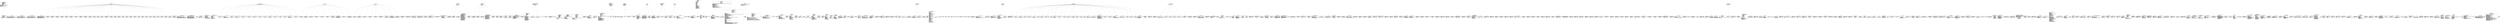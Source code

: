 digraph "classes_2" {
rankdir=BT
charset="utf-8"
"tests.unit.AWSMockServiceTestCase" [color="black", fontcolor="black", label=<{AWSMockServiceTestCase|actual_request : NoneType<br ALIGN="LEFT"/>connection_class : NoneType<br ALIGN="LEFT"/>https_connection : Mock<br ALIGN="LEFT"/>https_connection_factory : tuple<br ALIGN="LEFT"/>maxDiff : NoneType<br ALIGN="LEFT"/>original_mexe<br ALIGN="LEFT"/>proxy : NoneType<br ALIGN="LEFT"/>service_connection<br ALIGN="LEFT"/>use_proxy : bool<br ALIGN="LEFT"/>|assert_request_parameters(params, ignore_params_values)<br ALIGN="LEFT"/>create_response(status_code, reason, header, body)<br ALIGN="LEFT"/>create_service_connection()<br ALIGN="LEFT"/>default_body()<br ALIGN="LEFT"/>initialize_service_connection()<br ALIGN="LEFT"/>setUp()<br ALIGN="LEFT"/>set_http_response(status_code, reason, header, body)<br ALIGN="LEFT"/>}>, shape="record", style="solid"];
"tests.unit.ec2.test_address.AddressTest" [color="black", fontcolor="black", label=<{AddressTest|address : Address<br ALIGN="LEFT"/>|check_that_attribute_has_been_set(name, value, attribute)<br ALIGN="LEFT"/>setUp()<br ALIGN="LEFT"/>test_associate_calls_connection_associate_address_with_correct_args()<br ALIGN="LEFT"/>test_disassociate_calls_connection_disassociate_address_with_correct_args()<br ALIGN="LEFT"/>test_endElement_sets_correct_attributes_with_values()<br ALIGN="LEFT"/>test_release_calls_connection_release_address_with_correct_args()<br ALIGN="LEFT"/>}>, shape="record", style="solid"];
"tests.unit.ec2.test_address.AddressWithAllocationTest" [color="black", fontcolor="black", label=<{AddressWithAllocationTest|address : Address<br ALIGN="LEFT"/>|check_that_attribute_has_been_set(name, value, attribute)<br ALIGN="LEFT"/>setUp()<br ALIGN="LEFT"/>test_associate_calls_connection_associate_address_with_correct_args()<br ALIGN="LEFT"/>test_disassociate_calls_connection_disassociate_address_with_correct_args()<br ALIGN="LEFT"/>test_endElement_sets_correct_attributes_with_values()<br ALIGN="LEFT"/>test_release_calls_connection_release_address_with_correct_args()<br ALIGN="LEFT"/>}>, shape="record", style="solid"];
"tests.unit.ec2.test_address.AddressWithNetworkInterfaceTest" [color="black", fontcolor="black", label=<{AddressWithNetworkInterfaceTest|address : Address<br ALIGN="LEFT"/>|check_that_attribute_has_been_set(name, value, attribute)<br ALIGN="LEFT"/>setUp()<br ALIGN="LEFT"/>test_associate_calls_connection_associate_address_with_correct_args()<br ALIGN="LEFT"/>test_disassociate_calls_connection_disassociate_address_with_correct_args()<br ALIGN="LEFT"/>test_endElement_sets_correct_attributes_with_values()<br ALIGN="LEFT"/>test_release_calls_connection_release_address_with_correct_args()<br ALIGN="LEFT"/>}>, shape="record", style="solid"];
"tests.unit.ec2.test_volume.AttachmentSetTests" [color="black", fontcolor="black", label=<{AttachmentSetTests|<br ALIGN="LEFT"/>|check_that_attribute_has_been_set(name, value, attribute)<br ALIGN="LEFT"/>test_endElement_with_name_attachTime_sets_attach_time()<br ALIGN="LEFT"/>test_endElement_with_name_device_sets_device()<br ALIGN="LEFT"/>test_endElement_with_name_instanceId_sets_instance_id()<br ALIGN="LEFT"/>test_endElement_with_name_status_sets_status()<br ALIGN="LEFT"/>test_endElement_with_name_volumeId_sets_id()<br ALIGN="LEFT"/>test_endElement_with_other_name_sets_other_name_attribute()<br ALIGN="LEFT"/>}>, shape="record", style="solid"];
"tests.integration.ec2.autoscale.test_cert_verification.AutoscaleCertVerificationTest" [color="black", fontcolor="black", label=<{AutoscaleCertVerificationTest|autoscale : bool<br ALIGN="LEFT"/>regions : list<br ALIGN="LEFT"/>|sample_service_call(conn)<br ALIGN="LEFT"/>}>, shape="record", style="solid"];
"tests.integration.ec2.autoscale.test_connection.AutoscaleConnectionTest" [color="black", fontcolor="black", label=<{AutoscaleConnectionTest|autoscale : bool<br ALIGN="LEFT"/>ec2 : bool<br ALIGN="LEFT"/>|test_basic()<br ALIGN="LEFT"/>test_ebs_optimized_regression()<br ALIGN="LEFT"/>}>, shape="record", style="solid"];
"tests.unit.dynamodb2.test_table.BatchGetResultSetTestCase" [color="black", fontcolor="black", label=<{BatchGetResultSetTestCase|results : BatchGetResultSet<br ALIGN="LEFT"/>|setUp()<br ALIGN="LEFT"/>test_fetch_more()<br ALIGN="LEFT"/>test_fetch_more_empty()<br ALIGN="LEFT"/>test_iteration()<br ALIGN="LEFT"/>}>, shape="record", style="solid"];
"tests.unit.ec2.test_blockdevicemapping.BlockDeviceMappingTests" [color="black", fontcolor="black", label=<{BlockDeviceMappingTests|block_device_mapping : BlockDeviceMapping<br ALIGN="LEFT"/>|block_device_type_eq(b1, b2)<br ALIGN="LEFT"/>setUp()<br ALIGN="LEFT"/>test_endElement_with_name_device_sets_current_name()<br ALIGN="LEFT"/>test_endElement_with_name_device_sets_current_name_dev_null()<br ALIGN="LEFT"/>test_endElement_with_name_item_sets_current_name_key_to_current_value()<br ALIGN="LEFT"/>test_startElement_with_name_ebs_sets_and_returns_current_value()<br ALIGN="LEFT"/>test_startElement_with_name_virtualName_sets_and_returns_current_value()<br ALIGN="LEFT"/>}>, shape="record", style="solid"];
"tests.unit.ec2.test_blockdevicemapping.BlockDeviceTypeTests" [color="black", fontcolor="black", label=<{BlockDeviceTypeTests|block_device_type : BlockDeviceType<br ALIGN="LEFT"/>|check_that_attribute_has_been_set(name, value, attribute)<br ALIGN="LEFT"/>setUp()<br ALIGN="LEFT"/>test_endElement_sets_correct_attributes_with_values()<br ALIGN="LEFT"/>test_endElement_with_name_Encrypted_value_other()<br ALIGN="LEFT"/>test_endElement_with_name_NoDevice_value_other()<br ALIGN="LEFT"/>test_endElement_with_name_NoDevice_value_true()<br ALIGN="LEFT"/>test_endElement_with_name_deleteOnTermination_value_other()<br ALIGN="LEFT"/>test_endElement_with_name_deleteOnTermination_value_true()<br ALIGN="LEFT"/>test_endElement_with_name_encrypted_value_true()<br ALIGN="LEFT"/>}>, shape="record", style="solid"];
"tests.integration.ec2.cloudwatch.test_connection.CloudWatchConnectionTest.test_describe_alarms.make_request.Body" [color="black", fontcolor="black", label=<{Body|status : int<br ALIGN="LEFT"/>|read()<br ALIGN="LEFT"/>}>, shape="record", style="solid"];
"tests.unit.cloudfront.test_invalidation_list.CFInvalidationListTest" [color="black", fontcolor="black", label=<{CFInvalidationListTest|cf : CloudFrontConnection<br ALIGN="LEFT"/>cloudfront : bool<br ALIGN="LEFT"/>|setUp()<br ALIGN="LEFT"/>test_auto_pagination(num_invals)<br ALIGN="LEFT"/>test_manual_pagination(num_invals, max_items)<br ALIGN="LEFT"/>}>, shape="record", style="solid"];
"tests.integration.gs.cb_test_harness.CallbackTestHarness" [color="black", fontcolor="black", label=<{CallbackTestHarness|called : bool<br ALIGN="LEFT"/>delay_after_change : NoneType<br ALIGN="LEFT"/>exception : OSError<br ALIGN="LEFT"/>fail_after_n_bytes : int<br ALIGN="LEFT"/>fp_change_pos : NoneType<br ALIGN="LEFT"/>fp_to_change : NoneType<br ALIGN="LEFT"/>num_failures : int<br ALIGN="LEFT"/>num_times_to_fail : int<br ALIGN="LEFT"/>transferred_seq_after_first_failure : list<br ALIGN="LEFT"/>transferred_seq_before_first_failure : list<br ALIGN="LEFT"/>|call(total_bytes_transferred, unused_total_size)<br ALIGN="LEFT"/>}>, shape="record", style="solid"];
"tests.integration.s3.test_https_cert_validation.CertValidationTest" [color="black", fontcolor="black", label=<{CertValidationTest|<br ALIGN="LEFT"/>|assertConnectionThrows(connection_class, error)<br ALIGN="LEFT"/>do_test_invalid_host()<br ALIGN="LEFT"/>do_test_invalid_signature()<br ALIGN="LEFT"/>do_test_valid_cert()<br ALIGN="LEFT"/>enableProxy()<br ALIGN="LEFT"/>setUp()<br ALIGN="LEFT"/>test_invalid_host()<br ALIGN="LEFT"/>test_invalid_host_with_proxy()<br ALIGN="LEFT"/>test_invalid_signature()<br ALIGN="LEFT"/>test_invalid_signature_with_proxy()<br ALIGN="LEFT"/>test_valid_cert()<br ALIGN="LEFT"/>test_valid_cert_with_proxy()<br ALIGN="LEFT"/>}>, shape="record", style="solid"];
"tests.integration.cloudformation.test_cert_verification.CloudFormationCertVerificationTest" [color="black", fontcolor="black", label=<{CloudFormationCertVerificationTest|cloudformation : bool<br ALIGN="LEFT"/>regions : list<br ALIGN="LEFT"/>|sample_service_call(conn)<br ALIGN="LEFT"/>}>, shape="record", style="solid"];
"tests.unit.cloudformation.test_connection.CloudFormationConnectionBase" [color="black", fontcolor="black", label=<{CloudFormationConnectionBase|connection_class : CloudFormationConnection<br ALIGN="LEFT"/>stack_id : str<br ALIGN="LEFT"/>|setUp()<br ALIGN="LEFT"/>}>, shape="record", style="solid"];
"tests.unit.cloudsearch.test_document.CloudSearchBadSDFTesting" [color="black", fontcolor="black", label=<{CloudSearchBadSDFTesting|response : dict<br ALIGN="LEFT"/>|test_cloudsearch_erroneous_sdf()<br ALIGN="LEFT"/>}>, shape="record", style="solid"];
"tests.unit.cloudsearch2.test_document.CloudSearchBadSDFTesting" [color="black", fontcolor="black", label=<{CloudSearchBadSDFTesting|response : dict<br ALIGN="LEFT"/>|test_cloudsearch_erroneous_sdf()<br ALIGN="LEFT"/>}>, shape="record", style="solid"];
"tests.integration.cloudsearch.test_cert_verification.CloudSearchCertVerificationTest" [color="black", fontcolor="black", label=<{CloudSearchCertVerificationTest|cloudsearch : bool<br ALIGN="LEFT"/>regions : list<br ALIGN="LEFT"/>|sample_service_call(conn)<br ALIGN="LEFT"/>}>, shape="record", style="solid"];
"tests.integration.cloudsearch2.test_cert_verification.CloudSearchCertVerificationTest" [color="black", fontcolor="black", label=<{CloudSearchCertVerificationTest|cloudsearch : bool<br ALIGN="LEFT"/>regions : list<br ALIGN="LEFT"/>|sample_service_call(conn)<br ALIGN="LEFT"/>}>, shape="record", style="solid"];
"tests.unit.cloudsearch.test_connection.CloudSearchConnectionDeletionTest" [color="black", fontcolor="black", label=<{CloudSearchConnectionDeletionTest|connection_class : Layer1<br ALIGN="LEFT"/>|default_body()<br ALIGN="LEFT"/>test_cloudsearch_deletion()<br ALIGN="LEFT"/>}>, shape="record", style="solid"];
"tests.unit.cloudsearch2.test_connection.CloudSearchConnectionDeletionTest" [color="black", fontcolor="black", label=<{CloudSearchConnectionDeletionTest|connection_class : CloudSearchConnection<br ALIGN="LEFT"/>|default_body()<br ALIGN="LEFT"/>test_cloudsearch_deletion()<br ALIGN="LEFT"/>}>, shape="record", style="solid"];
"tests.unit.cloudsearch.test_connection.CloudSearchConnectionIndexDocumentTest" [color="black", fontcolor="black", label=<{CloudSearchConnectionIndexDocumentTest|connection_class : Layer1<br ALIGN="LEFT"/>|default_body()<br ALIGN="LEFT"/>test_cloudsearch_index_documents()<br ALIGN="LEFT"/>test_cloudsearch_index_documents_resp()<br ALIGN="LEFT"/>}>, shape="record", style="solid"];
"tests.unit.cloudsearch2.test_connection.CloudSearchConnectionIndexDocumentTest" [color="black", fontcolor="black", label=<{CloudSearchConnectionIndexDocumentTest|connection_class : CloudSearchConnection<br ALIGN="LEFT"/>|default_body()<br ALIGN="LEFT"/>test_cloudsearch_index_documents()<br ALIGN="LEFT"/>test_cloudsearch_index_documents_resp()<br ALIGN="LEFT"/>}>, shape="record", style="solid"];
"tests.unit.cloudsearch.test_search.CloudSearchConnectionTest" [color="black", fontcolor="black", label=<{CloudSearchConnectionTest|cloudsearch : bool<br ALIGN="LEFT"/>conn : SearchConnection<br ALIGN="LEFT"/>|setUp()<br ALIGN="LEFT"/>test_expose_additional_error_info()<br ALIGN="LEFT"/>}>, shape="record", style="solid"];
"tests.unit.cloudsearch2.test_search.CloudSearchConnectionTest" [color="black", fontcolor="black", label=<{CloudSearchConnectionTest|cloudsearch : bool<br ALIGN="LEFT"/>conn : SearchConnection<br ALIGN="LEFT"/>connection_class : CloudSearchConnection<br ALIGN="LEFT"/>|setUp()<br ALIGN="LEFT"/>test_expose_additional_error_info()<br ALIGN="LEFT"/>test_proxy()<br ALIGN="LEFT"/>}>, shape="record", style="solid"];
"tests.unit.cloudsearch2.test_document.CloudSearchDocumentConnectionTest" [color="black", fontcolor="black", label=<{CloudSearchDocumentConnectionTest|connection_class : CloudSearchConnection<br ALIGN="LEFT"/>|test_proxy()<br ALIGN="LEFT"/>}>, shape="record", style="solid"];
"tests.unit.cloudsearch.test_document.CloudSearchDocumentDelete" [color="black", fontcolor="black", label=<{CloudSearchDocumentDelete|response : dict<br ALIGN="LEFT"/>|test_cloudsearch_delete()<br ALIGN="LEFT"/>test_cloudsearch_delete_results()<br ALIGN="LEFT"/>}>, shape="record", style="solid"];
"tests.unit.cloudsearch2.test_document.CloudSearchDocumentDelete" [color="black", fontcolor="black", label=<{CloudSearchDocumentDelete|response : dict<br ALIGN="LEFT"/>|test_cloudsearch_delete()<br ALIGN="LEFT"/>test_cloudsearch_delete_results()<br ALIGN="LEFT"/>}>, shape="record", style="solid"];
"tests.unit.cloudsearch.test_document.CloudSearchDocumentDeleteMultiple" [color="black", fontcolor="black", label=<{CloudSearchDocumentDeleteMultiple|response : dict<br ALIGN="LEFT"/>|test_cloudsearch_delete_multiples()<br ALIGN="LEFT"/>}>, shape="record", style="solid"];
"tests.unit.cloudsearch2.test_document.CloudSearchDocumentDeleteMultiple" [color="black", fontcolor="black", label=<{CloudSearchDocumentDeleteMultiple|response : dict<br ALIGN="LEFT"/>|test_cloudsearch_delete_multiples()<br ALIGN="LEFT"/>}>, shape="record", style="solid"];
"tests.unit.cloudsearch.test_document.CloudSearchDocumentErrorBadUnicode" [color="black", fontcolor="black", label=<{CloudSearchDocumentErrorBadUnicode|response : dict<br ALIGN="LEFT"/>|test_fake_bad_unicode()<br ALIGN="LEFT"/>}>, shape="record", style="solid"];
"tests.unit.cloudsearch2.test_document.CloudSearchDocumentErrorBadUnicode" [color="black", fontcolor="black", label=<{CloudSearchDocumentErrorBadUnicode|response : dict<br ALIGN="LEFT"/>|test_fake_bad_unicode()<br ALIGN="LEFT"/>}>, shape="record", style="solid"];
"tests.unit.cloudsearch.test_document.CloudSearchDocumentErrorDocsTooBig" [color="black", fontcolor="black", label=<{CloudSearchDocumentErrorDocsTooBig|response : dict<br ALIGN="LEFT"/>|test_fake_docs_too_big()<br ALIGN="LEFT"/>}>, shape="record", style="solid"];
"tests.unit.cloudsearch2.test_document.CloudSearchDocumentErrorDocsTooBig" [color="black", fontcolor="black", label=<{CloudSearchDocumentErrorDocsTooBig|response : dict<br ALIGN="LEFT"/>|test_fake_docs_too_big()<br ALIGN="LEFT"/>}>, shape="record", style="solid"];
"tests.unit.cloudsearch.test_document.CloudSearchDocumentErrorMismatch" [color="black", fontcolor="black", label=<{CloudSearchDocumentErrorMismatch|response : dict<br ALIGN="LEFT"/>|test_fake_failure()<br ALIGN="LEFT"/>}>, shape="record", style="solid"];
"tests.unit.cloudsearch2.test_document.CloudSearchDocumentErrorMismatch" [color="black", fontcolor="black", label=<{CloudSearchDocumentErrorMismatch|response : dict<br ALIGN="LEFT"/>|test_attached_errors_list()<br ALIGN="LEFT"/>test_fake_failure()<br ALIGN="LEFT"/>}>, shape="record", style="solid"];
"tests.unit.cloudsearch.test_document.CloudSearchDocumentMultipleAddTest" [color="black", fontcolor="black", label=<{CloudSearchDocumentMultipleAddTest|objs : dict<br ALIGN="LEFT"/>response : dict<br ALIGN="LEFT"/>|test_cloudsearch_add_basics()<br ALIGN="LEFT"/>test_cloudsearch_add_results()<br ALIGN="LEFT"/>}>, shape="record", style="solid"];
"tests.unit.cloudsearch2.test_document.CloudSearchDocumentMultipleAddTest" [color="black", fontcolor="black", label=<{CloudSearchDocumentMultipleAddTest|objs : dict<br ALIGN="LEFT"/>response : dict<br ALIGN="LEFT"/>|test_cloudsearch_add_basics()<br ALIGN="LEFT"/>test_cloudsearch_add_results()<br ALIGN="LEFT"/>}>, shape="record", style="solid"];
"tests.unit.cloudsearch.test_document.CloudSearchDocumentSingleTest" [color="black", fontcolor="black", label=<{CloudSearchDocumentSingleTest|response : dict<br ALIGN="LEFT"/>|test_cloudsearch_add_basics()<br ALIGN="LEFT"/>test_cloudsearch_add_single_basic()<br ALIGN="LEFT"/>test_cloudsearch_add_single_fields()<br ALIGN="LEFT"/>test_cloudsearch_add_single_result()<br ALIGN="LEFT"/>}>, shape="record", style="solid"];
"tests.unit.cloudsearch2.test_document.CloudSearchDocumentSingleTest" [color="black", fontcolor="black", label=<{CloudSearchDocumentSingleTest|response : dict<br ALIGN="LEFT"/>|test_cloudsearch_add_basics()<br ALIGN="LEFT"/>test_cloudsearch_add_single_basic()<br ALIGN="LEFT"/>test_cloudsearch_add_single_fields()<br ALIGN="LEFT"/>test_cloudsearch_add_single_result()<br ALIGN="LEFT"/>}>, shape="record", style="solid"];
"tests.unit.cloudsearch.test_document.CloudSearchDocumentTest" [color="black", fontcolor="black", label=<{CloudSearchDocumentTest|<br ALIGN="LEFT"/>|setUp()<br ALIGN="LEFT"/>tearDown()<br ALIGN="LEFT"/>}>, shape="record", style="solid"];
"tests.unit.cloudsearch2.test_document.CloudSearchDocumentTest" [color="black", fontcolor="black", label=<{CloudSearchDocumentTest|<br ALIGN="LEFT"/>|setUp()<br ALIGN="LEFT"/>tearDown()<br ALIGN="LEFT"/>}>, shape="record", style="solid"];
"tests.unit.cloudsearch.test_document.CloudSearchDocumentsErrorMissingAdds" [color="black", fontcolor="black", label=<{CloudSearchDocumentsErrorMissingAdds|response : dict<br ALIGN="LEFT"/>|test_fake_failure()<br ALIGN="LEFT"/>}>, shape="record", style="solid"];
"tests.unit.cloudsearchdomain.test_cloudsearchdomain.CloudSearchDomainConnectionTest" [color="black", fontcolor="black", label=<{CloudSearchDomainConnectionTest|connection_class : CloudSearchDomainConnection<br ALIGN="LEFT"/>domain_status : str<br ALIGN="LEFT"/>|create_service_connection()<br ALIGN="LEFT"/>test_get_document_service()<br ALIGN="LEFT"/>test_get_search_service()<br ALIGN="LEFT"/>test_no_host_provided()<br ALIGN="LEFT"/>test_search_with_auth()<br ALIGN="LEFT"/>test_upload_documents_with_auth()<br ALIGN="LEFT"/>}>, shape="record", style="solid"];
"tests.unit.cloudsearch.test_exceptions.CloudSearchJSONExceptionTest" [color="black", fontcolor="black", label=<{CloudSearchJSONExceptionTest|response : bytes<br ALIGN="LEFT"/>|test_no_simplejson_value_error()<br ALIGN="LEFT"/>test_simplejson_jsondecodeerror()<br ALIGN="LEFT"/>}>, shape="record", style="solid"];
"tests.unit.cloudsearch2.test_exceptions.CloudSearchJSONExceptionTest" [color="black", fontcolor="black", label=<{CloudSearchJSONExceptionTest|response : bytes<br ALIGN="LEFT"/>|test_no_simplejson_value_error()<br ALIGN="LEFT"/>test_simplejson_jsondecodeerror()<br ALIGN="LEFT"/>}>, shape="record", style="solid"];
"tests.integration.cloudsearch.test_layers.CloudSearchLayer1Test" [color="black", fontcolor="black", label=<{CloudSearchLayer1Test|cloudsearch : bool<br ALIGN="LEFT"/>domain_name<br ALIGN="LEFT"/>layer1 : Layer1<br ALIGN="LEFT"/>|setUp()<br ALIGN="LEFT"/>test_create_domain()<br ALIGN="LEFT"/>}>, shape="record", style="solid"];
"tests.integration.cloudsearch2.test_layers.CloudSearchLayer1Test" [color="black", fontcolor="black", label=<{CloudSearchLayer1Test|cloudsearch : bool<br ALIGN="LEFT"/>domain_name<br ALIGN="LEFT"/>layer1 : CloudSearchConnection<br ALIGN="LEFT"/>|setUp()<br ALIGN="LEFT"/>test_create_domain()<br ALIGN="LEFT"/>}>, shape="record", style="solid"];
"tests.integration.cloudsearch.test_layers.CloudSearchLayer2Test" [color="black", fontcolor="black", label=<{CloudSearchLayer2Test|cloudsearch : bool<br ALIGN="LEFT"/>domain_name<br ALIGN="LEFT"/>layer2 : Layer2<br ALIGN="LEFT"/>|setUp()<br ALIGN="LEFT"/>test_create_domain()<br ALIGN="LEFT"/>test_initialization_regression()<br ALIGN="LEFT"/>}>, shape="record", style="solid"];
"tests.integration.cloudsearch2.test_layers.CloudSearchLayer2Test" [color="black", fontcolor="black", label=<{CloudSearchLayer2Test|cloudsearch : bool<br ALIGN="LEFT"/>domain_name<br ALIGN="LEFT"/>layer2 : Layer2<br ALIGN="LEFT"/>|setUp()<br ALIGN="LEFT"/>test_create_domain()<br ALIGN="LEFT"/>test_initialization_regression()<br ALIGN="LEFT"/>}>, shape="record", style="solid"];
"tests.unit.cloudsearch.test_search.CloudSearchNonJsonTest" [color="black", fontcolor="black", label=<{CloudSearchNonJsonTest|content_type : str<br ALIGN="LEFT"/>response : bytes<br ALIGN="LEFT"/>response_status : int<br ALIGN="LEFT"/>|test_response()<br ALIGN="LEFT"/>}>, shape="record", style="solid"];
"tests.unit.cloudsearch2.test_search.CloudSearchNonJsonTest" [color="black", fontcolor="black", label=<{CloudSearchNonJsonTest|content_type : str<br ALIGN="LEFT"/>response : bytes<br ALIGN="LEFT"/>response_status : int<br ALIGN="LEFT"/>|test_response()<br ALIGN="LEFT"/>}>, shape="record", style="solid"];
"tests.unit.cloudsearch.test_document.CloudSearchSDFManipulation" [color="black", fontcolor="black", label=<{CloudSearchSDFManipulation|response : dict<br ALIGN="LEFT"/>|test_cloudsearch_initial_sdf_is_blank()<br ALIGN="LEFT"/>test_cloudsearch_single_document_sdf()<br ALIGN="LEFT"/>}>, shape="record", style="solid"];
"tests.unit.cloudsearch2.test_document.CloudSearchSDFManipulation" [color="black", fontcolor="black", label=<{CloudSearchSDFManipulation|response : dict<br ALIGN="LEFT"/>|test_cloudsearch_initial_sdf_is_blank()<br ALIGN="LEFT"/>test_cloudsearch_single_document_sdf()<br ALIGN="LEFT"/>}>, shape="record", style="solid"];
"tests.unit.cloudsearch.test_search.CloudSearchSearchBaseTest" [color="black", fontcolor="black", label=<{CloudSearchSearchBaseTest|content_type : str<br ALIGN="LEFT"/>hits : list<br ALIGN="LEFT"/>response_status : int<br ALIGN="LEFT"/>|get_args(requestline)<br ALIGN="LEFT"/>setUp()<br ALIGN="LEFT"/>tearDown()<br ALIGN="LEFT"/>}>, shape="record", style="solid"];
"tests.unit.cloudsearch2.test_search.CloudSearchSearchBaseTest" [color="black", fontcolor="black", label=<{CloudSearchSearchBaseTest|content_type : str<br ALIGN="LEFT"/>hits : list<br ALIGN="LEFT"/>response_status : int<br ALIGN="LEFT"/>|get_args(requestline)<br ALIGN="LEFT"/>setUp()<br ALIGN="LEFT"/>tearDown()<br ALIGN="LEFT"/>}>, shape="record", style="solid"];
"tests.unit.cloudsearch.test_search.CloudSearchSearchFacetTest" [color="black", fontcolor="black", label=<{CloudSearchSearchFacetTest|response : dict<br ALIGN="LEFT"/>|test_cloudsearch_search_facets()<br ALIGN="LEFT"/>}>, shape="record", style="solid"];
"tests.unit.cloudsearch2.test_search.CloudSearchSearchFacetTest" [color="black", fontcolor="black", label=<{CloudSearchSearchFacetTest|response : dict<br ALIGN="LEFT"/>|test_cloudsearch_search_facets()<br ALIGN="LEFT"/>}>, shape="record", style="solid"];
"tests.unit.cloudsearch.test_search.CloudSearchSearchTest" [color="black", fontcolor="black", label=<{CloudSearchSearchTest|response : dict<br ALIGN="LEFT"/>|test_cloudsearch_bqsearch()<br ALIGN="LEFT"/>test_cloudsearch_facet_constraint_multiple()<br ALIGN="LEFT"/>test_cloudsearch_facet_constraint_single()<br ALIGN="LEFT"/>test_cloudsearch_facet_multiple()<br ALIGN="LEFT"/>test_cloudsearch_facet_single()<br ALIGN="LEFT"/>test_cloudsearch_facet_sort_multiple()<br ALIGN="LEFT"/>test_cloudsearch_facet_sort_single()<br ALIGN="LEFT"/>test_cloudsearch_qsearch()<br ALIGN="LEFT"/>test_cloudsearch_rank_multiple()<br ALIGN="LEFT"/>test_cloudsearch_rank_single()<br ALIGN="LEFT"/>test_cloudsearch_result_fields_multiple()<br ALIGN="LEFT"/>test_cloudsearch_result_fields_single()<br ALIGN="LEFT"/>test_cloudsearch_results_hits()<br ALIGN="LEFT"/>test_cloudsearch_results_info()<br ALIGN="LEFT"/>test_cloudsearch_results_internal_consistancy()<br ALIGN="LEFT"/>test_cloudsearch_results_iterator()<br ALIGN="LEFT"/>test_cloudsearch_results_matched()<br ALIGN="LEFT"/>test_cloudsearch_results_meta()<br ALIGN="LEFT"/>test_cloudsearch_search_details()<br ALIGN="LEFT"/>test_cloudsearch_search_nextpage()<br ALIGN="LEFT"/>test_cloudsearch_t_field_multiple()<br ALIGN="LEFT"/>test_cloudsearch_t_field_single()<br ALIGN="LEFT"/>test_cloudsearch_top_n_multiple()<br ALIGN="LEFT"/>test_cloudsearch_top_n_single()<br ALIGN="LEFT"/>}>, shape="record", style="solid"];
"tests.unit.cloudsearch2.test_search.CloudSearchSearchTest" [color="black", fontcolor="black", label=<{CloudSearchSearchTest|response : dict<br ALIGN="LEFT"/>|test_cloudsearch_facet_constraint_multiple()<br ALIGN="LEFT"/>test_cloudsearch_facet_constraint_single()<br ALIGN="LEFT"/>test_cloudsearch_facet_sort_multiple()<br ALIGN="LEFT"/>test_cloudsearch_facet_sort_single()<br ALIGN="LEFT"/>test_cloudsearch_qsearch()<br ALIGN="LEFT"/>test_cloudsearch_result_fields_multiple()<br ALIGN="LEFT"/>test_cloudsearch_result_fields_single()<br ALIGN="LEFT"/>test_cloudsearch_results_hits()<br ALIGN="LEFT"/>test_cloudsearch_results_info()<br ALIGN="LEFT"/>test_cloudsearch_results_internal_consistancy()<br ALIGN="LEFT"/>test_cloudsearch_results_iterator()<br ALIGN="LEFT"/>test_cloudsearch_results_matched()<br ALIGN="LEFT"/>test_cloudsearch_results_meta()<br ALIGN="LEFT"/>test_cloudsearch_search_details()<br ALIGN="LEFT"/>test_cloudsearch_search_nextpage()<br ALIGN="LEFT"/>}>, shape="record", style="solid"];
"tests.unit.cloudsearch.test_search.CloudSearchUnauthorizedTest" [color="black", fontcolor="black", label=<{CloudSearchUnauthorizedTest|content_type : str<br ALIGN="LEFT"/>response : bytes<br ALIGN="LEFT"/>response_status : int<br ALIGN="LEFT"/>|test_response()<br ALIGN="LEFT"/>}>, shape="record", style="solid"];
"tests.unit.cloudsearch2.test_search.CloudSearchUnauthorizedTest" [color="black", fontcolor="black", label=<{CloudSearchUnauthorizedTest|content_type : str<br ALIGN="LEFT"/>response : bytes<br ALIGN="LEFT"/>response_status : int<br ALIGN="LEFT"/>|test_response()<br ALIGN="LEFT"/>}>, shape="record", style="solid"];
"tests.integration.cloudtrail.test_cert_verification.CloudTrailCertVerificationTest" [color="black", fontcolor="black", label=<{CloudTrailCertVerificationTest|cloudtrail : bool<br ALIGN="LEFT"/>regions : list<br ALIGN="LEFT"/>|sample_service_call(conn)<br ALIGN="LEFT"/>}>, shape="record", style="solid"];
"tests.integration.ec2.cloudwatch.test_cert_verification.CloudWatchCertVerificationTest" [color="black", fontcolor="black", label=<{CloudWatchCertVerificationTest|cloudwatch : bool<br ALIGN="LEFT"/>regions : list<br ALIGN="LEFT"/>|sample_service_call(conn)<br ALIGN="LEFT"/>}>, shape="record", style="solid"];
"tests.integration.ec2.cloudwatch.test_connection.CloudWatchConnectionTest" [color="black", fontcolor="black", label=<{CloudWatchConnectionTest|ec2 : bool<br ALIGN="LEFT"/>maxDiff : NoneType<br ALIGN="LEFT"/>|test_build_get_params_multiple_parameter_dimension1()<br ALIGN="LEFT"/>test_build_get_params_multiple_parameter_dimension2()<br ALIGN="LEFT"/>test_build_list_params()<br ALIGN="LEFT"/>test_build_put_params_invalid()<br ALIGN="LEFT"/>test_build_put_params_multiple_dimensions()<br ALIGN="LEFT"/>test_build_put_params_multiple_metrics()<br ALIGN="LEFT"/>test_build_put_params_multiple_parameter_dimension()<br ALIGN="LEFT"/>test_build_put_params_one()<br ALIGN="LEFT"/>test_describe_alarms()<br ALIGN="LEFT"/>test_get_metric_statistics()<br ALIGN="LEFT"/>test_put_metric_data()<br ALIGN="LEFT"/>}>, shape="record", style="solid"];
"tests.integration.logs.test_cert_verification.CloudWatchLogsCertVerificationTest" [color="black", fontcolor="black", label=<{CloudWatchLogsCertVerificationTest|regions : list<br ALIGN="LEFT"/>|sample_service_call(conn)<br ALIGN="LEFT"/>}>, shape="record", style="solid"];
"tests.unit.cloudfront.test_distribution.CloudfrontDistributionTest" [color="black", fontcolor="black", label=<{CloudfrontDistributionTest|cloudfront : bool<br ALIGN="LEFT"/>dist : DistributionConfig<br ALIGN="LEFT"/>|setUp()<br ALIGN="LEFT"/>test_logging()<br ALIGN="LEFT"/>}>, shape="record", style="solid"];
"tests.unit.cloudfront.test_signed_urls.CloudfrontSignedUrlsTest" [color="black", fontcolor="black", label=<{CloudfrontSignedUrlsTest|canned_policy : str<br ALIGN="LEFT"/>cloudfront : bool<br ALIGN="LEFT"/>custom_policy_1 : str<br ALIGN="LEFT"/>custom_policy_2 : str<br ALIGN="LEFT"/>dist : Distribution<br ALIGN="LEFT"/>notdefault : bool<br ALIGN="LEFT"/>pk_id : str<br ALIGN="LEFT"/>pk_str<br ALIGN="LEFT"/>|setUp()<br ALIGN="LEFT"/>test_canned_policy()<br ALIGN="LEFT"/>test_create_canned_policy()<br ALIGN="LEFT"/>test_custom_policy_all()<br ALIGN="LEFT"/>test_custom_policy_expires_and_policy_url()<br ALIGN="LEFT"/>test_custom_policy_ip_address()<br ALIGN="LEFT"/>test_custom_policy_ip_range()<br ALIGN="LEFT"/>test_custom_policy_valid_after()<br ALIGN="LEFT"/>test_encode_custom_policy_1()<br ALIGN="LEFT"/>test_encode_custom_policy_2()<br ALIGN="LEFT"/>test_params_canned_policy()<br ALIGN="LEFT"/>test_sign_canned_policy()<br ALIGN="LEFT"/>test_sign_canned_policy_pk_file()<br ALIGN="LEFT"/>test_sign_canned_policy_pk_file_like()<br ALIGN="LEFT"/>test_sign_canned_policy_pk_file_name()<br ALIGN="LEFT"/>test_sign_canned_policy_unicode()<br ALIGN="LEFT"/>test_sign_custom_policy_1()<br ALIGN="LEFT"/>test_sign_custom_policy_2()<br ALIGN="LEFT"/>}>, shape="record", style="solid"];
"tests.integration.cognito.CognitoTest" [color="black", fontcolor="black", label=<{CognitoTest|cognito_identity : CognitoIdentityConnection<br ALIGN="LEFT"/>cognito_sync : CognitoSyncConnection<br ALIGN="LEFT"/>identity_pool_id<br ALIGN="LEFT"/>identity_pool_name : str<br ALIGN="LEFT"/>|setUp()<br ALIGN="LEFT"/>tearDown()<br ALIGN="LEFT"/>}>, shape="record", style="solid"];
"tests.unit.s3.test_key.TestFileError.test_file_error.CustomException" [color="black", fontcolor="red", label=<{CustomException|<br ALIGN="LEFT"/>|}>, shape="record", style="solid"];
"tests.integration.datapipeline.test_cert_verification.DatapipelineCertVerificationTest" [color="black", fontcolor="black", label=<{DatapipelineCertVerificationTest|datapipeline : bool<br ALIGN="LEFT"/>regions : list<br ALIGN="LEFT"/>|sample_service_call(conn)<br ALIGN="LEFT"/>}>, shape="record", style="solid"];
"tests.unit.sqs.test_message.DecodeExceptionRaisingMessage" [color="black", fontcolor="black", label=<{DecodeExceptionRaisingMessage|<br ALIGN="LEFT"/>|decode(message)<br ALIGN="LEFT"/>}>, shape="record", style="solid"];
"tests.unit.vpc.test_networkacl.DeleteCreateNetworkAcl" [color="black", fontcolor="black", label=<{DeleteCreateNetworkAcl|connection_class : VPCConnection<br ALIGN="LEFT"/>|default_body()<br ALIGN="LEFT"/>test_delete_network_acl()<br ALIGN="LEFT"/>}>, shape="record", style="solid"];
"tests.integration.directconnect.test_directconnect.DirectConnectTest" [color="black", fontcolor="black", label=<{DirectConnectTest|<br ALIGN="LEFT"/>|test_basic()<br ALIGN="LEFT"/>}>, shape="record", style="solid"];
"tests.integration.dynamodb2.test_cert_verification.DynamoDB2CertVerificationTest" [color="black", fontcolor="black", label=<{DynamoDB2CertVerificationTest|dynamodb2 : bool<br ALIGN="LEFT"/>regions : list<br ALIGN="LEFT"/>|sample_service_call(conn)<br ALIGN="LEFT"/>}>, shape="record", style="solid"];
"tests.integration.dynamodb.test_cert_verification.DynamoDBCertVerificationTest" [color="black", fontcolor="black", label=<{DynamoDBCertVerificationTest|dynamodb : bool<br ALIGN="LEFT"/>regions : list<br ALIGN="LEFT"/>|sample_service_call(conn)<br ALIGN="LEFT"/>}>, shape="record", style="solid"];
"tests.integration.dynamodb.test_layer1.DynamoDBLayer1Test" [color="black", fontcolor="black", label=<{DynamoDBLayer1Test|dynamodb : bool<br ALIGN="LEFT"/>hash_key_name : str<br ALIGN="LEFT"/>hash_key_type : str<br ALIGN="LEFT"/>provisioned_throughput : dict<br ALIGN="LEFT"/>range_key_name : str<br ALIGN="LEFT"/>range_key_type : str<br ALIGN="LEFT"/>read_units : int<br ALIGN="LEFT"/>schema : dict<br ALIGN="LEFT"/>table_name<br ALIGN="LEFT"/>write_units : int<br ALIGN="LEFT"/>|create_table(table_name, schema, provisioned_throughput)<br ALIGN="LEFT"/>setUp()<br ALIGN="LEFT"/><I>tearDown</I>()<br ALIGN="LEFT"/>test_binary_attributes()<br ALIGN="LEFT"/>test_layer1_basic()<br ALIGN="LEFT"/>}>, shape="record", style="solid"];
"tests.integration.dynamodb.test_layer2.DynamoDBLayer2Test" [color="black", fontcolor="black", label=<{DynamoDBLayer2Test|dynamodb : bool<br ALIGN="LEFT"/>hash_key_name : str<br ALIGN="LEFT"/>hash_key_proto_value : str<br ALIGN="LEFT"/>range_key_name : str<br ALIGN="LEFT"/>range_key_proto_value : str<br ALIGN="LEFT"/>table_name<br ALIGN="LEFT"/>|create_sample_table()<br ALIGN="LEFT"/>create_table(table_name, schema, read_units, write_units)<br ALIGN="LEFT"/>setUp()<br ALIGN="LEFT"/>test_binary_attrs()<br ALIGN="LEFT"/>test_large_integers()<br ALIGN="LEFT"/>test_layer2_basic()<br ALIGN="LEFT"/>test_lossy_float_conversion()<br ALIGN="LEFT"/>test_put_decimal_attrs()<br ALIGN="LEFT"/>test_put_single_letter_attr()<br ALIGN="LEFT"/>}>, shape="record", style="solid"];
"tests.integration.dynamodb2.test_layer1.DynamoDBv2Layer1Test" [color="black", fontcolor="black", label=<{DynamoDBv2Layer1Test|attributes : list<br ALIGN="LEFT"/>dynamodb : bool<br ALIGN="LEFT"/>hash_key_name : str<br ALIGN="LEFT"/>hash_key_type : str<br ALIGN="LEFT"/>lsi : list<br ALIGN="LEFT"/>provisioned_throughput : dict<br ALIGN="LEFT"/>range_key_name : str<br ALIGN="LEFT"/>range_key_type : str<br ALIGN="LEFT"/>read_units : int<br ALIGN="LEFT"/>schema : list<br ALIGN="LEFT"/>table_name<br ALIGN="LEFT"/>write_units : int<br ALIGN="LEFT"/>|create_table(table_name, attributes, schema, provisioned_throughput, lsi, wait)<br ALIGN="LEFT"/>setUp()<br ALIGN="LEFT"/>test_integrated()<br ALIGN="LEFT"/>test_recursive()<br ALIGN="LEFT"/>test_throughput_exceeded_regression()<br ALIGN="LEFT"/>test_without_range_key()<br ALIGN="LEFT"/>}>, shape="record", style="solid"];
"tests.unit.dynamodb2.test_layer1.DynamoDBv2Layer1UnitTest" [color="black", fontcolor="black", label=<{DynamoDBv2Layer1UnitTest|dynamodb : bool<br ALIGN="LEFT"/>|test_init_host_override()<br ALIGN="LEFT"/>test_init_region()<br ALIGN="LEFT"/>}>, shape="record", style="solid"];
"tests.integration.dynamodb2.test_highlevel.DynamoDBv2Test" [color="black", fontcolor="black", label=<{DynamoDBv2Test|dynamodb : bool<br ALIGN="LEFT"/>|test_gsi()<br ALIGN="LEFT"/>test_gsi_with_just_hash_key()<br ALIGN="LEFT"/>test_integration()<br ALIGN="LEFT"/>test_query_after_describe_with_gsi()<br ALIGN="LEFT"/>test_query_with_limits()<br ALIGN="LEFT"/>test_query_with_reverse()<br ALIGN="LEFT"/>test_unprocessed_batch_writes()<br ALIGN="LEFT"/>test_update_table_online_indexing_support()<br ALIGN="LEFT"/>}>, shape="record", style="solid"];
"tests.integration.ec2.test_cert_verification.EC2CertVerificationTest" [color="black", fontcolor="black", label=<{EC2CertVerificationTest|ec2 : bool<br ALIGN="LEFT"/>regions : list<br ALIGN="LEFT"/>|sample_service_call(conn)<br ALIGN="LEFT"/>}>, shape="record", style="solid"];
"tests.integration.ec2.test_connection.EC2ConnectionTest" [color="black", fontcolor="black", label=<{EC2ConnectionTest|ec2 : bool<br ALIGN="LEFT"/>|test_1_basic()<br ALIGN="LEFT"/>test_can_get_all_instances_sigv4()<br ALIGN="LEFT"/>test_dry_run()<br ALIGN="LEFT"/>test_launch_permissions()<br ALIGN="LEFT"/>}>, shape="record", style="solid"];
"tests.integration.ec2.elb.test_cert_verification.ELBCertVerificationTest" [color="black", fontcolor="black", label=<{ELBCertVerificationTest|elb : bool<br ALIGN="LEFT"/>regions : list<br ALIGN="LEFT"/>|sample_service_call(conn)<br ALIGN="LEFT"/>}>, shape="record", style="solid"];
"tests.integration.ec2.elb.test_connection.ELBConnectionTest" [color="black", fontcolor="black", label=<{ELBConnectionTest|availability_zones : list<br ALIGN="LEFT"/>balancer : LoadBalancer, NoneType<br ALIGN="LEFT"/>bucket : Bucket<br ALIGN="LEFT"/>bucket_name : str<br ALIGN="LEFT"/>conn : ELBConnection<br ALIGN="LEFT"/>ec2 : bool<br ALIGN="LEFT"/>listeners : list<br ALIGN="LEFT"/>mod_balancer : LoadBalancer, NoneType<br ALIGN="LEFT"/>name : str<br ALIGN="LEFT"/>s3 : S3Connection<br ALIGN="LEFT"/>timestamp : str<br ALIGN="LEFT"/>|change_and_verify_load_balancer_connection_draining(enabled, timeout)<br ALIGN="LEFT"/>cleanup_bucket(bucket)<br ALIGN="LEFT"/>setUp()<br ALIGN="LEFT"/>tearDown()<br ALIGN="LEFT"/>test_build_list_params()<br ALIGN="LEFT"/>test_can_make_sigv4_call()<br ALIGN="LEFT"/>test_create_load_balancer()<br ALIGN="LEFT"/>test_create_load_balancer_backend_with_policies()<br ALIGN="LEFT"/>test_create_load_balancer_complex_listeners()<br ALIGN="LEFT"/>test_create_load_balancer_listeners()<br ALIGN="LEFT"/>test_create_load_balancer_listeners_with_policies()<br ALIGN="LEFT"/>test_delete_load_balancer_listeners()<br ALIGN="LEFT"/>test_load_balancer_access_log()<br ALIGN="LEFT"/>test_load_balancer_connection_draining_config()<br ALIGN="LEFT"/>test_load_balancer_get_attributes()<br ALIGN="LEFT"/>test_set_load_balancer_policies_of_listeners()<br ALIGN="LEFT"/>}>, shape="record", style="solid"];
"tests.integration.emr.test_cert_verification.EMRCertVerificationTest" [color="black", fontcolor="black", label=<{EMRCertVerificationTest|emr : bool<br ALIGN="LEFT"/>regions : list<br ALIGN="LEFT"/>|sample_service_call(conn)<br ALIGN="LEFT"/>}>, shape="record", style="solid"];
"tests.integration.elastictranscoder.test_cert_verification.ElasticTranscoderCertVerificationTest" [color="black", fontcolor="black", label=<{ElasticTranscoderCertVerificationTest|elastictranscoder : bool<br ALIGN="LEFT"/>regions : list<br ALIGN="LEFT"/>|sample_service_call(conn)<br ALIGN="LEFT"/>}>, shape="record", style="solid"];
"tests.unit.test_regioninfo.FakeConn" [color="black", fontcolor="black", label=<{FakeConn|<br ALIGN="LEFT"/>|}>, shape="record", style="solid"];
"tests.unit.auth.test_sigv4.FakeEC2Connection" [color="black", fontcolor="black", label=<{FakeEC2Connection|region<br ALIGN="LEFT"/>|}>, shape="record", style="solid"];
"tests.unit.beanstalk.test_exception.FakeError" [color="black", fontcolor="black", label=<{FakeError|body<br ALIGN="LEFT"/>code<br ALIGN="LEFT"/>reason<br ALIGN="LEFT"/>status<br ALIGN="LEFT"/>|}>, shape="record", style="solid"];
"tests.unit.cloudsearch.test_search.FakeResponse" [color="black", fontcolor="black", label=<{FakeResponse|content : bytes<br ALIGN="LEFT"/>status_code : int<br ALIGN="LEFT"/>|}>, shape="record", style="solid"];
"tests.unit.cloudsearch2.test_search.FakeResponse" [color="black", fontcolor="black", label=<{FakeResponse|content : bytes<br ALIGN="LEFT"/>status_code : int<br ALIGN="LEFT"/>|}>, shape="record", style="solid"];
"tests.unit.glacier.test_vault.TestVault.test_retrieve_inventory.FakeResponse" [color="black", fontcolor="black", label=<{FakeResponse|status : int<br ALIGN="LEFT"/>|getheader(key, default)<br ALIGN="LEFT"/>read(amt)<br ALIGN="LEFT"/>}>, shape="record", style="solid"];
"tests.unit.auth.test_sigv4.FakeS3Connection" [color="black", fontcolor="black", label=<{FakeS3Connection|host<br ALIGN="LEFT"/>|}>, shape="record", style="solid"];
"tests.unit.glacier.test_concurrent.FakeThreadedConcurrentDownloader" [color="black", fontcolor="black", label=<{FakeThreadedConcurrentDownloader|results_queue<br ALIGN="LEFT"/>worker_queue<br ALIGN="LEFT"/>|}>, shape="record", style="solid"];
"tests.unit.glacier.test_concurrent.FakeThreadedConcurrentUploader" [color="black", fontcolor="black", label=<{FakeThreadedConcurrentUploader|results_queue<br ALIGN="LEFT"/>upload_id<br ALIGN="LEFT"/>worker_queue<br ALIGN="LEFT"/>|}>, shape="record", style="solid"];
"tests.integration.gs.test_basic.GSBasicTest" [color="black", fontcolor="black", label=<{GSBasicTest|<br ALIGN="LEFT"/>|test_acl()<br ALIGN="LEFT"/>test_bucket_lookup()<br ALIGN="LEFT"/>test_copy_key()<br ALIGN="LEFT"/>test_cors_xml_bucket()<br ALIGN="LEFT"/>test_cors_xml_storage_uri()<br ALIGN="LEFT"/>test_default_object_acls()<br ALIGN="LEFT"/>test_default_object_acls_storage_uri()<br ALIGN="LEFT"/>test_get_all_keys()<br ALIGN="LEFT"/>test_lifecycle_config_bucket()<br ALIGN="LEFT"/>test_lifecycle_config_storage_uri()<br ALIGN="LEFT"/>test_list_iterator()<br ALIGN="LEFT"/>test_logging()<br ALIGN="LEFT"/>test_metadata()<br ALIGN="LEFT"/>test_read_write()<br ALIGN="LEFT"/>}>, shape="record", style="solid"];
"tests.integration.gs.test_generation_conditionals.GSGenerationConditionalsTest" [color="black", fontcolor="black", label=<{GSGenerationConditionalsTest|<br ALIGN="LEFT"/>|testBucketConditionalSetAcl()<br ALIGN="LEFT"/>testBucketConditionalSetCannedAcl()<br ALIGN="LEFT"/>testBucketConditionalSetXmlAcl()<br ALIGN="LEFT"/>testConditionalSetContentsFromFile()<br ALIGN="LEFT"/>testConditionalSetContentsFromFilename()<br ALIGN="LEFT"/>testConditionalSetContentsFromStream()<br ALIGN="LEFT"/>testConditionalSetContentsFromString()<br ALIGN="LEFT"/>testObjectConditionalSetAcl()<br ALIGN="LEFT"/>testObjectConditionalSetCannedAcl()<br ALIGN="LEFT"/>testObjectConditionalSetXmlAcl()<br ALIGN="LEFT"/>}>, shape="record", style="solid"];
"tests.integration.gs.test_storage_uri.GSStorageUriTest" [color="black", fontcolor="black", label=<{GSStorageUriTest|<br ALIGN="LEFT"/>|testCloneReplaceKey()<br ALIGN="LEFT"/>testCompose()<br ALIGN="LEFT"/>testHasVersion()<br ALIGN="LEFT"/>testPropertiesUpdated()<br ALIGN="LEFT"/>testSetAclXml()<br ALIGN="LEFT"/>}>, shape="record", style="solid"];
"tests.integration.gs.testcase.GSTestCase" [color="black", fontcolor="black", label=<{GSTestCase|gs : bool<br ALIGN="LEFT"/>|setUp()<br ALIGN="LEFT"/>tearDown()<br ALIGN="LEFT"/>}>, shape="record", style="solid"];
"tests.integration.gs.test_versioning.GSVersioningTest" [color="black", fontcolor="black", label=<{GSVersioningTest|<br ALIGN="LEFT"/>|testCopyVersionedKey()<br ALIGN="LEFT"/>testDeleteVersionedKey()<br ALIGN="LEFT"/>testGetVersionedKey()<br ALIGN="LEFT"/>testKeyGenerationUpdatesOnSet()<br ALIGN="LEFT"/>testVersionedBucketCannedAcl()<br ALIGN="LEFT"/>testVersionedBucketXmlAcl()<br ALIGN="LEFT"/>testVersionedObjectCannedAcl()<br ALIGN="LEFT"/>testVersioningToggle()<br ALIGN="LEFT"/>}>, shape="record", style="solid"];
"tests.integration.glacier.test_cert_verification.GlacierCertVerificationTest" [color="black", fontcolor="black", label=<{GlacierCertVerificationTest|glacier : bool<br ALIGN="LEFT"/>regions : list<br ALIGN="LEFT"/>|sample_service_call(conn)<br ALIGN="LEFT"/>}>, shape="record", style="solid"];
"tests.unit.glacier.test_layer1.GlacierJobOperations" [color="black", fontcolor="black", label=<{GlacierJobOperations|job_content : str<br ALIGN="LEFT"/>|setUp()<br ALIGN="LEFT"/>test_get_archive_output()<br ALIGN="LEFT"/>test_initiate_archive_job()<br ALIGN="LEFT"/>}>, shape="record", style="solid"];
"tests.unit.glacier.test_layer1.GlacierLayer1ConnectionBase" [color="black", fontcolor="black", label=<{GlacierLayer1ConnectionBase|connection_class : Layer1<br ALIGN="LEFT"/>json_header : list<br ALIGN="LEFT"/>vault_arn : str<br ALIGN="LEFT"/>vault_info : dict<br ALIGN="LEFT"/>vault_name : str<br ALIGN="LEFT"/>|setUp()<br ALIGN="LEFT"/>}>, shape="record", style="solid"];
"tests.unit.glacier.test_layer2.GlacierLayer2Base" [color="black", fontcolor="black", label=<{GlacierLayer2Base|mock_layer1<br ALIGN="LEFT"/>|setUp()<br ALIGN="LEFT"/>}>, shape="record", style="solid"];
"tests.unit.glacier.test_layer1.GlacierUploadArchiveResets" [color="black", fontcolor="black", label=<{GlacierUploadArchiveResets|<br ALIGN="LEFT"/>|test_upload_archive()<br ALIGN="LEFT"/>}>, shape="record", style="solid"];
"tests.unit.glacier.test_layer1.GlacierVaultsOperations" [color="black", fontcolor="black", label=<{GlacierVaultsOperations|<br ALIGN="LEFT"/>|test_create_vault_parameters()<br ALIGN="LEFT"/>test_delete_vault()<br ALIGN="LEFT"/>test_describe_vaults()<br ALIGN="LEFT"/>test_list_vaults()<br ALIGN="LEFT"/>}>, shape="record", style="solid"];
"tests.unit.utils.test_utils.TestPassword.test_hmac.HMACPassword" [color="black", fontcolor="black", label=<{HMACPassword|hashfunc<br ALIGN="LEFT"/>|}>, shape="record", style="solid"];
"tests.integration.iam.test_password_policy.IAMAccountPasswordPolicy" [color="black", fontcolor="black", label=<{IAMAccountPasswordPolicy|iam : bool<br ALIGN="LEFT"/>|test_password_policy()<br ALIGN="LEFT"/>}>, shape="record", style="solid"];
"tests.integration.iam.test_cert_verification.IAMCertVerificationTest" [color="black", fontcolor="black", label=<{IAMCertVerificationTest|iam : bool<br ALIGN="LEFT"/>regions : list<br ALIGN="LEFT"/>|sample_service_call(conn)<br ALIGN="LEFT"/>}>, shape="record", style="solid"];
"tests.unit.dynamodb2.test_table.IndexFieldTestCase" [color="black", fontcolor="black", label=<{IndexFieldTestCase|<br ALIGN="LEFT"/>|test_all_index()<br ALIGN="LEFT"/>test_global_all_index()<br ALIGN="LEFT"/>test_global_include_index()<br ALIGN="LEFT"/>test_global_include_index_throughput()<br ALIGN="LEFT"/>test_global_keys_only_index()<br ALIGN="LEFT"/>test_include_index()<br ALIGN="LEFT"/>test_keys_only_index()<br ALIGN="LEFT"/>}>, shape="record", style="solid"];
"tests.unit.dynamodb2.test_table.ItemFromItemTestCase" [color="black", fontcolor="black", label=<{ItemFromItemTestCase|johndoe : Item<br ALIGN="LEFT"/>|setUp()<br ALIGN="LEFT"/>}>, shape="record", style="solid"];
"tests.unit.dynamodb2.test_table.ItemTestCase" [color="black", fontcolor="black", label=<{ItemTestCase|assertCountEqual<br ALIGN="LEFT"/>johndoe : Item<br ALIGN="LEFT"/>table : Table<br ALIGN="LEFT"/>|create_item(data)<br ALIGN="LEFT"/>setUp()<br ALIGN="LEFT"/>test_attribute_access()<br ALIGN="LEFT"/>test_build_expects()<br ALIGN="LEFT"/>test_contains()<br ALIGN="LEFT"/>test_delete()<br ALIGN="LEFT"/>test_get()<br ALIGN="LEFT"/>test_get_keys()<br ALIGN="LEFT"/>test_get_raw_keys()<br ALIGN="LEFT"/>test_initialization()<br ALIGN="LEFT"/>test_items()<br ALIGN="LEFT"/>test_iter()<br ALIGN="LEFT"/>test_keys()<br ALIGN="LEFT"/>test_load()<br ALIGN="LEFT"/>test_mark_clean()<br ALIGN="LEFT"/>test_needs_save()<br ALIGN="LEFT"/>test_needs_save_set_changed()<br ALIGN="LEFT"/>test_nonzero()<br ALIGN="LEFT"/>test_partial_no_changes()<br ALIGN="LEFT"/>test_partial_with_changes()<br ALIGN="LEFT"/>test_prepare_full()<br ALIGN="LEFT"/>test_prepare_full_empty_set()<br ALIGN="LEFT"/>test_prepare_partial()<br ALIGN="LEFT"/>test_prepare_partial_empty_set()<br ALIGN="LEFT"/>test_save_no_changes()<br ALIGN="LEFT"/>test_save_with_changes()<br ALIGN="LEFT"/>test_save_with_changes_overwrite()<br ALIGN="LEFT"/>test_values()<br ALIGN="LEFT"/>}>, shape="record", style="solid"];
"tests.unit.s3.test_keyfile.KeyfileTest" [color="black", fontcolor="black", label=<{KeyfileTest|contents : str<br ALIGN="LEFT"/>keyfile : KeyFile<br ALIGN="LEFT"/>|setUp()<br ALIGN="LEFT"/>tearDown()<br ALIGN="LEFT"/>testReadFull()<br ALIGN="LEFT"/>testReadPartial()<br ALIGN="LEFT"/>testSeek()<br ALIGN="LEFT"/>testSeekCur()<br ALIGN="LEFT"/>testSeekEnd()<br ALIGN="LEFT"/>testSetEtag()<br ALIGN="LEFT"/>testTell()<br ALIGN="LEFT"/>}>, shape="record", style="solid"];
"tests.integration.kinesis.test_cert_verification.KinesisCertVerificationTest" [color="black", fontcolor="black", label=<{KinesisCertVerificationTest|kinesis : bool<br ALIGN="LEFT"/>regions : list<br ALIGN="LEFT"/>|sample_service_call(conn)<br ALIGN="LEFT"/>}>, shape="record", style="solid"];
"tests.integration.s3.test_pool.LittleQuerier" [color="black", fontcolor="black", label=<{LittleQuerier|bucket<br ALIGN="LEFT"/>running : bool<br ALIGN="LEFT"/>small_names<br ALIGN="LEFT"/>thread : Thread<br ALIGN="LEFT"/>|run()<br ALIGN="LEFT"/>stop()<br ALIGN="LEFT"/>}>, shape="record", style="solid"];
"tests.mturk.common.MTurkCommon" [color="black", fontcolor="black", label=<{MTurkCommon|conn<br ALIGN="LEFT"/>|get_hit_params()<br ALIGN="LEFT"/>get_question()<br ALIGN="LEFT"/>setUp()<br ALIGN="LEFT"/>}>, shape="record", style="solid"];
"tests.mturk.mocks.MTurkConnection" [color="black", fontcolor="black", label=<{MTurkConnection|<br ALIGN="LEFT"/>|}>, shape="record", style="solid"];
"tests.integration.mws.test.MWSTestCase" [color="black", fontcolor="black", label=<{MWSTestCase|marketplace<br ALIGN="LEFT"/>marketplace_id<br ALIGN="LEFT"/>mws : MWSConnection<br ALIGN="LEFT"/>|setUp()<br ALIGN="LEFT"/>test_feedlist()<br ALIGN="LEFT"/>test_get_lowest_offer_listings_for_asin()<br ALIGN="LEFT"/>test_get_matching_product()<br ALIGN="LEFT"/>test_get_matching_product_for_id()<br ALIGN="LEFT"/>test_get_product_categories_for_asin()<br ALIGN="LEFT"/>test_inbound_status()<br ALIGN="LEFT"/>test_list_inventory_supply()<br ALIGN="LEFT"/>test_list_matching_products()<br ALIGN="LEFT"/>test_marketplace_participations()<br ALIGN="LEFT"/>}>, shape="record", style="solid"];
"tests.unit.test_connection.MockAWSService" [color="black", fontcolor="black", label=<{MockAWSService|APIVersion : str<br ALIGN="LEFT"/>region : NoneType<br ALIGN="LEFT"/>|}>, shape="record", style="solid"];
"tests.integration.s3.mock_storage_service.MockAcl" [color="black", fontcolor="black", label=<{MockAcl|<br ALIGN="LEFT"/>|<I>endElement</I>(name, value, connection)<br ALIGN="LEFT"/><I>startElement</I>(name, attrs, connection)<br ALIGN="LEFT"/>to_xml()<br ALIGN="LEFT"/>}>, shape="record", style="solid"];
"tests.integration.s3.mock_storage_service.MockBucket" [color="black", fontcolor="black", label=<{MockBucket|acls : dict<br ALIGN="LEFT"/>connection : NoneType<br ALIGN="LEFT"/>def_acl<br ALIGN="LEFT"/>keys : dict<br ALIGN="LEFT"/>logging : bool<br ALIGN="LEFT"/>name : NoneType<br ALIGN="LEFT"/>subresources : dict<br ALIGN="LEFT"/>|copy_key(new_key_name, src_bucket_name, src_key_name, metadata, src_version_id, storage_class, preserve_acl, encrypt_key, headers, query_args)<br ALIGN="LEFT"/>delete_key(key_name, headers, version_id, mfa_token)<br ALIGN="LEFT"/>disable_logging()<br ALIGN="LEFT"/>enable_logging(target_bucket_prefix)<br ALIGN="LEFT"/>get_acl(key_name, headers, version_id)<br ALIGN="LEFT"/>get_all_keys(headers)<br ALIGN="LEFT"/>get_def_acl(key_name, headers, version_id)<br ALIGN="LEFT"/>get_key(key_name, headers, version_id)<br ALIGN="LEFT"/>get_logging_config()<br ALIGN="LEFT"/>get_subresource(subresource, key_name, headers, version_id)<br ALIGN="LEFT"/>get_versioning_status(headers)<br ALIGN="LEFT"/>list(prefix, delimiter, marker, headers)<br ALIGN="LEFT"/>new_key(key_name)<br ALIGN="LEFT"/>set_acl(acl_or_str, key_name, headers, version_id)<br ALIGN="LEFT"/>set_def_acl(acl_or_str, key_name, headers, version_id)<br ALIGN="LEFT"/>set_subresource(subresource, value, key_name, headers, version_id)<br ALIGN="LEFT"/>}>, shape="record", style="solid"];
"tests.integration.s3.mock_storage_service.MockBucketStorageUri" [color="black", fontcolor="black", label=<{MockBucketStorageUri|bucket_name : NoneType<br ALIGN="LEFT"/>delim : str<br ALIGN="LEFT"/>generation : NoneType<br ALIGN="LEFT"/>is_latest : bool<br ALIGN="LEFT"/>is_version_specific : bool<br ALIGN="LEFT"/>object_name : NoneType<br ALIGN="LEFT"/>scheme<br ALIGN="LEFT"/>suppress_consec_slashes : NoneType<br ALIGN="LEFT"/>uri<br ALIGN="LEFT"/>version_id : NoneType<br ALIGN="LEFT"/>versionless_uri<br ALIGN="LEFT"/>|acl_class()<br ALIGN="LEFT"/>canned_acls()<br ALIGN="LEFT"/>clone_replace_key(key)<br ALIGN="LEFT"/>clone_replace_name(new_name)<br ALIGN="LEFT"/>connect(access_key_id, secret_access_key)<br ALIGN="LEFT"/>copy_key(src_bucket_name, src_key_name, metadata, src_version_id, storage_class, preserve_acl, encrypt_key, headers, query_args, src_generation)<br ALIGN="LEFT"/>create_bucket(headers, location, policy, storage_class)<br ALIGN="LEFT"/>delete_bucket(headers)<br ALIGN="LEFT"/>delete_key(validate, headers, version_id, mfa_token)<br ALIGN="LEFT"/>disable_logging(validate, headers, version_id)<br ALIGN="LEFT"/>enable_logging(target_bucket, target_prefix, validate, headers, version_id)<br ALIGN="LEFT"/>equals(uri)<br ALIGN="LEFT"/>get_acl(validate, headers, version_id)<br ALIGN="LEFT"/>get_all_buckets(headers)<br ALIGN="LEFT"/>get_all_keys(validate, headers)<br ALIGN="LEFT"/>get_bucket(validate, headers)<br ALIGN="LEFT"/>get_contents_to_file(fp, headers, cb, num_cb, torrent, version_id, res_download_handler, response_headers)<br ALIGN="LEFT"/>get_contents_to_stream(fp, headers, cb, num_cb, version_id)<br ALIGN="LEFT"/>get_def_acl(validate, headers, version_id)<br ALIGN="LEFT"/>get_key(validate, headers, version_id)<br ALIGN="LEFT"/>get_logging_config(validate, headers, version_id)<br ALIGN="LEFT"/>get_subresource(subresource, validate, headers, version_id)<br ALIGN="LEFT"/>get_versioning_config(headers)<br ALIGN="LEFT"/>has_version()<br ALIGN="LEFT"/>is_cloud_uri()<br ALIGN="LEFT"/>is_file_uri()<br ALIGN="LEFT"/>is_stream()<br ALIGN="LEFT"/>list_bucket(prefix, delimiter, headers, all_versions)<br ALIGN="LEFT"/>names_bucket()<br ALIGN="LEFT"/>names_container()<br ALIGN="LEFT"/>names_directory()<br ALIGN="LEFT"/>names_file()<br ALIGN="LEFT"/>names_object()<br ALIGN="LEFT"/>names_provider()<br ALIGN="LEFT"/>names_singleton()<br ALIGN="LEFT"/>new_key(validate, headers)<br ALIGN="LEFT"/>set_acl(acl_or_str, key_name, validate, headers, version_id)<br ALIGN="LEFT"/>set_contents_from_file(fp, headers, replace, cb, num_cb, policy, md5, size, rewind, res_upload_handler)<br ALIGN="LEFT"/>set_contents_from_stream(fp, headers, replace, cb, num_cb, policy, reduced_redundancy, query_args, size)<br ALIGN="LEFT"/>set_contents_from_string(s, headers, replace, cb, num_cb, policy, md5, reduced_redundancy)<br ALIGN="LEFT"/>set_def_acl(acl_or_str, key_name, validate, headers, version_id)<br ALIGN="LEFT"/>set_subresource(subresource, value, validate, headers, version_id)<br ALIGN="LEFT"/>}>, shape="record", style="solid"];
"tests.integration.s3.mock_storage_service.MockConnection" [color="black", fontcolor="black", label=<{MockConnection|buckets : dict<br ALIGN="LEFT"/>provider<br ALIGN="LEFT"/>|create_bucket(bucket_name, headers, location, policy, storage_class)<br ALIGN="LEFT"/>delete_bucket(bucket, headers)<br ALIGN="LEFT"/>get_all_buckets(headers)<br ALIGN="LEFT"/>get_bucket(bucket_name, validate, headers)<br ALIGN="LEFT"/>}>, shape="record", style="solid"];
"tests.integration.s3.mock_storage_service.MockKey" [color="black", fontcolor="black", label=<{MockKey|BufferSize : int<br ALIGN="LEFT"/>bucket : NoneType<br ALIGN="LEFT"/>closed : bool<br ALIGN="LEFT"/>content_encoding : NoneType, str<br ALIGN="LEFT"/>content_language : NoneType, str<br ALIGN="LEFT"/>content_type : NoneType, str<br ALIGN="LEFT"/>data : NoneType, str<br ALIGN="LEFT"/>etag : NoneType, str<br ALIGN="LEFT"/>last_modified : str<br ALIGN="LEFT"/>name : NoneType<br ALIGN="LEFT"/>provider<br ALIGN="LEFT"/>read_pos : NoneType, int<br ALIGN="LEFT"/>size : NoneType<br ALIGN="LEFT"/>|close(fast)<br ALIGN="LEFT"/>compute_md5(fp)<br ALIGN="LEFT"/>copy(dst_bucket_name, dst_key, metadata, reduced_redundancy, preserve_acl)<br ALIGN="LEFT"/>get_contents_as_string(headers, cb, num_cb, torrent, version_id)<br ALIGN="LEFT"/>get_contents_to_file(fp, headers, cb, num_cb, torrent, version_id, res_download_handler)<br ALIGN="LEFT"/>get_file(fp, headers, cb, num_cb, torrent, version_id, override_num_retries)<br ALIGN="LEFT"/>open_read(headers, query_args, override_num_retries)<br ALIGN="LEFT"/>read(size)<br ALIGN="LEFT"/>set_contents_from_file(fp, headers, replace, cb, num_cb, policy, md5, res_upload_handler)<br ALIGN="LEFT"/>set_contents_from_filename(filename, headers, replace, cb, num_cb, policy, md5, res_upload_handler)<br ALIGN="LEFT"/>set_contents_from_stream(fp, headers, replace, cb, num_cb, policy, reduced_redundancy, query_args, size)<br ALIGN="LEFT"/>set_contents_from_string(s, headers, replace, cb, num_cb, policy, md5, reduced_redundancy)<br ALIGN="LEFT"/>set_etag()<br ALIGN="LEFT"/>}>, shape="record", style="solid"];
"tests.integration.s3.mock_storage_service.MockProvider" [color="black", fontcolor="black", label=<{MockProvider|provider<br ALIGN="LEFT"/>|get_provider_name()<br ALIGN="LEFT"/>}>, shape="record", style="solid"];
"tests.unit.MockServiceWithConfigTestCase" [color="black", fontcolor="black", label=<{MockServiceWithConfigTestCase|config : dict<br ALIGN="LEFT"/>config_patch : _patch<br ALIGN="LEFT"/>environ : dict<br ALIGN="LEFT"/>environ_patch : _patch<br ALIGN="LEFT"/>has_config_patch : _patch<br ALIGN="LEFT"/>|get_config(section_name, key, default)<br ALIGN="LEFT"/>has_config(section_name, key)<br ALIGN="LEFT"/>setUp()<br ALIGN="LEFT"/>tearDown()<br ALIGN="LEFT"/>}>, shape="record", style="solid"];
"tests.unit.mws.test_connection.TestMWSConnection.test_response_factory.MyResult" [color="black", fontcolor="black", label=<{MyResult|<br ALIGN="LEFT"/>|}>, shape="record", style="solid"];
"tests.unit.ec2.test_networkinterface.NetworkInterfaceTests" [color="black", fontcolor="black", label=<{NetworkInterfaceTests|attachment : Attachment<br ALIGN="LEFT"/>eni_one : NetworkInterface<br ALIGN="LEFT"/>eni_two : NetworkInterface<br ALIGN="LEFT"/>|setUp()<br ALIGN="LEFT"/>test_attach_calls_attach_eni()<br ALIGN="LEFT"/>test_detach_calls_detach_network_interface()<br ALIGN="LEFT"/>test_detach_with_force_calls_detach_network_interface_with_force()<br ALIGN="LEFT"/>test_detach_with_no_attach_data()<br ALIGN="LEFT"/>test_update_returns_status()<br ALIGN="LEFT"/>test_update_with_result_set_greater_than_0_updates_dict()<br ALIGN="LEFT"/>test_update_with_validate_true_raises_value_error()<br ALIGN="LEFT"/>}>, shape="record", style="solid"];
"tests.unit.ec2.test_blockdevicemapping.TestLaunchConfiguration.test_run_instances_block_device_mapping.OrderedBlockDeviceMapping" [color="black", fontcolor="black", label=<{OrderedBlockDeviceMapping|<br ALIGN="LEFT"/>|}>, shape="record", style="solid"];
"tests.mturk.all_tests.Program" [color="black", fontcolor="black", label=<{Program|test : TestSuite<br ALIGN="LEFT"/>|runTests()<br ALIGN="LEFT"/>}>, shape="record", style="solid"];
"tests.integration.rds.test_cert_verification.RDSCertVerificationTest" [color="black", fontcolor="black", label=<{RDSCertVerificationTest|rds : bool<br ALIGN="LEFT"/>regions : list<br ALIGN="LEFT"/>|sample_service_call(conn)<br ALIGN="LEFT"/>}>, shape="record", style="solid"];
"tests.integration.rds2.test_cert_verification.RDSCertVerificationTest" [color="black", fontcolor="black", label=<{RDSCertVerificationTest|rds : bool<br ALIGN="LEFT"/>regions : list<br ALIGN="LEFT"/>|sample_service_call(conn)<br ALIGN="LEFT"/>}>, shape="record", style="solid"];
"tests.integration.redshift.test_cert_verification.RedshiftCertVerificationTest" [color="black", fontcolor="black", label=<{RedshiftCertVerificationTest|redshift : bool<br ALIGN="LEFT"/>regions : list<br ALIGN="LEFT"/>|sample_service_call(conn)<br ALIGN="LEFT"/>}>, shape="record", style="solid"];
"tests.unit.dynamodb2.test_table.ResultSetTestCase" [color="black", fontcolor="black", label=<{ResultSetTestCase|result_function : MagicMock<br ALIGN="LEFT"/>results : ResultSet<br ALIGN="LEFT"/>|setUp()<br ALIGN="LEFT"/>test_fetch_more()<br ALIGN="LEFT"/>test_first_key()<br ALIGN="LEFT"/>test_iteration()<br ALIGN="LEFT"/>test_iteration_noresults()<br ALIGN="LEFT"/>test_iteration_sporadic_pages()<br ALIGN="LEFT"/>test_limit_equals_page()<br ALIGN="LEFT"/>test_limit_greater_than_page()<br ALIGN="LEFT"/>test_limit_smaller_than_first_page()<br ALIGN="LEFT"/>test_list()<br ALIGN="LEFT"/>test_max_page_size_and_bigger_limit_fetch_more()<br ALIGN="LEFT"/>test_max_page_size_and_smaller_limit_fetch_more()<br ALIGN="LEFT"/>test_max_page_size_fetch_more()<br ALIGN="LEFT"/>}>, shape="record", style="solid"];
"tests.integration.route53.test_cert_verification.Route53CertVerificationTest" [color="black", fontcolor="black", label=<{Route53CertVerificationTest|regions : list<br ALIGN="LEFT"/>route53 : bool<br ALIGN="LEFT"/>|sample_service_call(conn)<br ALIGN="LEFT"/>}>, shape="record", style="solid"];
"tests.integration.route53.Route53TestCase" [color="black", fontcolor="black", label=<{Route53TestCase|base_domain : str<br ALIGN="LEFT"/>conn : Route53Connection<br ALIGN="LEFT"/>zone : Zone<br ALIGN="LEFT"/>|setUp()<br ALIGN="LEFT"/>tearDown()<br ALIGN="LEFT"/>}>, shape="record", style="solid"];
"tests.integration.s3.test_bucket.S3BucketTest" [color="black", fontcolor="black", label=<{S3BucketTest|bucket : Bucket<br ALIGN="LEFT"/>bucket_name<br ALIGN="LEFT"/>conn : S3Connection<br ALIGN="LEFT"/>s3 : bool<br ALIGN="LEFT"/>|setUp()<br ALIGN="LEFT"/>tearDown()<br ALIGN="LEFT"/>test_lifecycle()<br ALIGN="LEFT"/>test_lifecycle_jp()<br ALIGN="LEFT"/>test_lifecycle_multi()<br ALIGN="LEFT"/>test_lifecycle_rule_xml()<br ALIGN="LEFT"/>test_lifecycle_with_defaults()<br ALIGN="LEFT"/>test_lifecycle_with_glacier_transition()<br ALIGN="LEFT"/>test_list_with_url_encoding()<br ALIGN="LEFT"/>test_logging()<br ALIGN="LEFT"/>test_next_marker()<br ALIGN="LEFT"/>test_tagging()<br ALIGN="LEFT"/>test_tagging_from_objects()<br ALIGN="LEFT"/>test_website_configuration()<br ALIGN="LEFT"/>test_website_redirect_all_requests()<br ALIGN="LEFT"/>}>, shape="record", style="solid"];
"tests.integration.s3.test_cors.S3CORSTest" [color="black", fontcolor="black", label=<{S3CORSTest|bucket : Bucket<br ALIGN="LEFT"/>bucket_name<br ALIGN="LEFT"/>cfg : CORSConfiguration<br ALIGN="LEFT"/>conn : S3Connection<br ALIGN="LEFT"/>s3 : bool<br ALIGN="LEFT"/>|setUp()<br ALIGN="LEFT"/>tearDown()<br ALIGN="LEFT"/>test_cors()<br ALIGN="LEFT"/>}>, shape="record", style="solid"];
"tests.integration.s3.test_cert_verification.S3CertVerificationTest" [color="black", fontcolor="black", label=<{S3CertVerificationTest|regions : list<br ALIGN="LEFT"/>s3 : bool<br ALIGN="LEFT"/>|sample_service_call(conn)<br ALIGN="LEFT"/>}>, shape="record", style="solid"];
"tests.integration.s3.test_connection.S3ConnectionTest" [color="black", fontcolor="black", label=<{S3ConnectionTest|s3 : bool<br ALIGN="LEFT"/>|test_1_basic()<br ALIGN="LEFT"/>test_basic_anon()<br ALIGN="LEFT"/>test_error_code_populated()<br ALIGN="LEFT"/>}>, shape="record", style="solid"];
"tests.integration.s3.test_encryption.S3EncryptionTest" [color="black", fontcolor="black", label=<{S3EncryptionTest|s3 : bool<br ALIGN="LEFT"/>|test_1_versions()<br ALIGN="LEFT"/>}>, shape="record", style="solid"];
"tests.integration.s3.test_key.S3KeySigV4Test" [color="black", fontcolor="black", label=<{S3KeySigV4Test|bucket<br ALIGN="LEFT"/>bucket_name<br ALIGN="LEFT"/>conn : NoneType<br ALIGN="LEFT"/>|setUp()<br ALIGN="LEFT"/>tearDown()<br ALIGN="LEFT"/>test_put_get_with_non_string_headers_key()<br ALIGN="LEFT"/>}>, shape="record", style="solid"];
"tests.integration.s3.test_key.S3KeyTest" [color="black", fontcolor="black", label=<{S3KeyTest|bucket : Bucket<br ALIGN="LEFT"/>bucket_name<br ALIGN="LEFT"/>conn : S3Connection<br ALIGN="LEFT"/>my_cb_cnt : int<br ALIGN="LEFT"/>my_cb_last : NoneType<br ALIGN="LEFT"/>s3 : bool<br ALIGN="LEFT"/>|setUp()<br ALIGN="LEFT"/>tearDown()<br ALIGN="LEFT"/>test_file_callback()<br ALIGN="LEFT"/>test_get_contents_with_md5()<br ALIGN="LEFT"/>test_header_casing()<br ALIGN="LEFT"/>test_header_encoding()<br ALIGN="LEFT"/>test_set_contents_as_file()<br ALIGN="LEFT"/>test_set_contents_from_file_dataloss()<br ALIGN="LEFT"/>test_set_contents_with_md5()<br ALIGN="LEFT"/>test_set_contents_with_sse_c()<br ALIGN="LEFT"/>test_setting_date()<br ALIGN="LEFT"/>test_website_redirect_none_configured()<br ALIGN="LEFT"/>test_website_redirect_with_bad_value()<br ALIGN="LEFT"/>test_website_redirects()<br ALIGN="LEFT"/>}>, shape="record", style="solid"];
"tests.integration.s3.test_key.S3KeyVersionCopyTest" [color="black", fontcolor="black", label=<{S3KeyVersionCopyTest|bucket : Bucket<br ALIGN="LEFT"/>bucket_name<br ALIGN="LEFT"/>conn : S3Connection<br ALIGN="LEFT"/>|setUp()<br ALIGN="LEFT"/>tearDown()<br ALIGN="LEFT"/>test_key_overwrite_and_copy()<br ALIGN="LEFT"/>}>, shape="record", style="solid"];
"tests.integration.s3.test_mfa.S3MFATest" [color="black", fontcolor="black", label=<{S3MFATest|bucket : Bucket<br ALIGN="LEFT"/>bucket_name<br ALIGN="LEFT"/>conn : S3Connection<br ALIGN="LEFT"/>|setUp()<br ALIGN="LEFT"/>tearDown()<br ALIGN="LEFT"/>test_mfadel()<br ALIGN="LEFT"/>}>, shape="record", style="solid"];
"tests.integration.s3.test_multidelete.S3MultiDeleteTest" [color="black", fontcolor="black", label=<{S3MultiDeleteTest|bucket : Bucket<br ALIGN="LEFT"/>bucket_name<br ALIGN="LEFT"/>conn : S3Connection<br ALIGN="LEFT"/>s3 : bool<br ALIGN="LEFT"/>|setUp()<br ALIGN="LEFT"/>tearDown()<br ALIGN="LEFT"/>test_1()<br ALIGN="LEFT"/>test_delete_empty_by_list()<br ALIGN="LEFT"/>test_delete_illegal()<br ALIGN="LEFT"/>test_delete_kanji()<br ALIGN="LEFT"/>test_delete_kanji_by_list()<br ALIGN="LEFT"/>test_delete_mix()<br ALIGN="LEFT"/>test_delete_must_escape()<br ALIGN="LEFT"/>test_delete_nothing()<br ALIGN="LEFT"/>test_delete_quietly()<br ALIGN="LEFT"/>test_delete_too_many_versions()<br ALIGN="LEFT"/>test_delete_unknown_version()<br ALIGN="LEFT"/>test_delete_with_prefixes()<br ALIGN="LEFT"/>}>, shape="record", style="solid"];
"tests.integration.s3.test_multipart.S3MultiPartUploadSigV4Test" [color="black", fontcolor="black", label=<{S3MultiPartUploadSigV4Test|bucket<br ALIGN="LEFT"/>bucket_name<br ALIGN="LEFT"/>conn : NoneType<br ALIGN="LEFT"/>env_patch<br ALIGN="LEFT"/>s3 : bool<br ALIGN="LEFT"/>|setUp()<br ALIGN="LEFT"/>tearDown()<br ALIGN="LEFT"/>test_initiate_multipart()<br ALIGN="LEFT"/>test_upload_part_by_size()<br ALIGN="LEFT"/>}>, shape="record", style="solid"];
"tests.integration.s3.test_multipart.S3MultiPartUploadTest" [color="black", fontcolor="black", label=<{S3MultiPartUploadTest|bucket : Bucket<br ALIGN="LEFT"/>bucket_name<br ALIGN="LEFT"/>conn : S3Connection<br ALIGN="LEFT"/>s3 : bool<br ALIGN="LEFT"/>|setUp()<br ALIGN="LEFT"/>tearDown()<br ALIGN="LEFT"/>test_abort()<br ALIGN="LEFT"/>test_complete_ascii()<br ALIGN="LEFT"/>test_complete_japanese()<br ALIGN="LEFT"/>test_etag_of_parts()<br ALIGN="LEFT"/>test_four_part_file()<br ALIGN="LEFT"/>test_get_all_multipart_uploads()<br ALIGN="LEFT"/>test_list_japanese()<br ALIGN="LEFT"/>test_list_multipart_uploads()<br ALIGN="LEFT"/>}>, shape="record", style="solid"];
"tests.integration.s3.test_connect_to_region.S3SpecifyHost" [color="black", fontcolor="black", label=<{S3SpecifyHost|s3 : bool<br ALIGN="LEFT"/>|tearDown()<br ALIGN="LEFT"/>testDefaultWithInvalidHost()<br ALIGN="LEFT"/>testDefaultWithInvalidHostNone()<br ALIGN="LEFT"/>testSuccessWithDefaultUSEast1()<br ALIGN="LEFT"/>testSuccessWithDefaultUSWest1()<br ALIGN="LEFT"/>testSuccessWithHostOverrideRegion()<br ALIGN="LEFT"/>testWithNonAWSHost()<br ALIGN="LEFT"/>}>, shape="record", style="solid"];
"tests.integration.s3.test_versioning.S3VersionTest" [color="black", fontcolor="black", label=<{S3VersionTest|bucket : Bucket<br ALIGN="LEFT"/>bucket_name<br ALIGN="LEFT"/>conn : S3Connection<br ALIGN="LEFT"/>|setUp()<br ALIGN="LEFT"/>tearDown()<br ALIGN="LEFT"/>test_1_versions()<br ALIGN="LEFT"/>test_latest_version()<br ALIGN="LEFT"/>}>, shape="record", style="solid"];
"tests.integration.sdb.test_cert_verification.SDBCertVerificationTest" [color="black", fontcolor="black", label=<{SDBCertVerificationTest|regions : list<br ALIGN="LEFT"/>sdb : bool<br ALIGN="LEFT"/>|sample_service_call(conn)<br ALIGN="LEFT"/>}>, shape="record", style="solid"];
"tests.integration.sdb.test_connection.SDBConnectionTest" [color="black", fontcolor="black", label=<{SDBConnectionTest|sdb : bool<br ALIGN="LEFT"/>|test_1_basic()<br ALIGN="LEFT"/>}>, shape="record", style="solid"];
"tests.integration.ses.test_cert_verification.SESCertVerificationTest" [color="black", fontcolor="black", label=<{SESCertVerificationTest|regions : list<br ALIGN="LEFT"/>ses : bool<br ALIGN="LEFT"/>|sample_service_call(conn)<br ALIGN="LEFT"/>}>, shape="record", style="solid"];
"tests.integration.ses.test_connection.SESConnectionTest" [color="black", fontcolor="black", label=<{SESConnectionTest|ses : bool<br ALIGN="LEFT"/>|setUp()<br ALIGN="LEFT"/>test_get_dkim_attributes()<br ALIGN="LEFT"/>test_set_identity_dkim_enabled()<br ALIGN="LEFT"/>test_verify_domain_dkim()<br ALIGN="LEFT"/>}>, shape="record", style="solid"];
"tests.unit.utils.test_utils.TestPassword.test_custom_hashclass.SHA224Password" [color="black", fontcolor="black", label=<{SHA224Password|hashfunc : sha224<br ALIGN="LEFT"/>|}>, shape="record", style="solid"];
"tests.integration.sns.test_cert_verification.SNSCertVerificationTest" [color="black", fontcolor="black", label=<{SNSCertVerificationTest|regions : list<br ALIGN="LEFT"/>sns : bool<br ALIGN="LEFT"/>|sample_service_call(conn)<br ALIGN="LEFT"/>}>, shape="record", style="solid"];
"tests.integration.sns.test_sns_sqs_subscription.SNSSubcribeSQSTest" [color="black", fontcolor="black", label=<{SNSSubcribeSQSTest|sns : bool<br ALIGN="LEFT"/>snsc : SNSConnection<br ALIGN="LEFT"/>sqs : bool<br ALIGN="LEFT"/>sqsc : SQSConnection<br ALIGN="LEFT"/>|get_policy_statements(queue)<br ALIGN="LEFT"/>setUp()<br ALIGN="LEFT"/>test_correct_sid()<br ALIGN="LEFT"/>test_idempotent_subscribe()<br ALIGN="LEFT"/>}>, shape="record", style="solid"];
"tests.unit.sqs.test_connection.SQSAuthParams" [color="black", fontcolor="black", label=<{SQSAuthParams|connection_class : SQSConnection<br ALIGN="LEFT"/>service_connection : SQSConnection<br ALIGN="LEFT"/>|default_body()<br ALIGN="LEFT"/>setUp()<br ALIGN="LEFT"/>test_auth_region_name_is_automatically_updated()<br ALIGN="LEFT"/>test_auth_service_name_override()<br ALIGN="LEFT"/>test_class_attribute_can_set_service_name()<br ALIGN="LEFT"/>test_get_queue_with_owner_account_id_returns_queue()<br ALIGN="LEFT"/>test_set_get_auth_service_and_region_names()<br ALIGN="LEFT"/>}>, shape="record", style="solid"];
"tests.integration.sqs.test_cert_verification.SQSCertVerificationTest" [color="black", fontcolor="black", label=<{SQSCertVerificationTest|regions : list<br ALIGN="LEFT"/>sqs : bool<br ALIGN="LEFT"/>|sample_service_call(conn)<br ALIGN="LEFT"/>}>, shape="record", style="solid"];
"tests.integration.sqs.test_connection.SQSConnectionTest" [color="black", fontcolor="black", label=<{SQSConnectionTest|sqs : bool<br ALIGN="LEFT"/>|create_temp_queue(conn)<br ALIGN="LEFT"/>put_queue_message(queue)<br ALIGN="LEFT"/>test_1_basic()<br ALIGN="LEFT"/>test_get_messages_attributes()<br ALIGN="LEFT"/>test_queue_deletion_affects_full_queues()<br ALIGN="LEFT"/>test_queue_purge()<br ALIGN="LEFT"/>test_sqs_longpoll()<br ALIGN="LEFT"/>test_sqs_timeout()<br ALIGN="LEFT"/>}>, shape="record", style="solid"];
"tests.unit.sqs.test_connection.SQSMessageAttributesParsing" [color="black", fontcolor="black", label=<{SQSMessageAttributesParsing|connection_class : SQSConnection<br ALIGN="LEFT"/>|default_body()<br ALIGN="LEFT"/>test_message_attribute_response()<br ALIGN="LEFT"/>}>, shape="record", style="solid"];
"tests.unit.sqs.test_connection.SQSProfileName" [color="black", fontcolor="black", label=<{SQSProfileName|config : dict<br ALIGN="LEFT"/>connection_class : SQSConnection<br ALIGN="LEFT"/>profile_name : str<br ALIGN="LEFT"/>service_connection : SQSConnection<br ALIGN="LEFT"/>|setUp()<br ALIGN="LEFT"/>test_profile_name_gets_passed()<br ALIGN="LEFT"/>}>, shape="record", style="solid"];
"tests.unit.sqs.test_connection.SQSSendBatchMessageAttributes" [color="black", fontcolor="black", label=<{SQSSendBatchMessageAttributes|connection_class : SQSConnection<br ALIGN="LEFT"/>|default_body()<br ALIGN="LEFT"/>test_send_message_attributes()<br ALIGN="LEFT"/>}>, shape="record", style="solid"];
"tests.unit.sqs.test_connection.SQSSendMessageAttributes" [color="black", fontcolor="black", label=<{SQSSendMessageAttributes|connection_class : SQSConnection<br ALIGN="LEFT"/>|default_body()<br ALIGN="LEFT"/>test_send_message_attributes()<br ALIGN="LEFT"/>}>, shape="record", style="solid"];
"tests.integration.sts.test_cert_verification.STSCertVerificationTest" [color="black", fontcolor="black", label=<{STSCertVerificationTest|regions : list<br ALIGN="LEFT"/>sts : bool<br ALIGN="LEFT"/>|sample_service_call(conn)<br ALIGN="LEFT"/>}>, shape="record", style="solid"];
"tests.unit.sts.test_credentials.STSCredentialsTest" [color="black", fontcolor="black", label=<{STSCredentialsTest|creds : Credentials<br ALIGN="LEFT"/>sts : bool<br ALIGN="LEFT"/>|setUp()<br ALIGN="LEFT"/>test_to_dict()<br ALIGN="LEFT"/>}>, shape="record", style="solid"];
"tests.integration.swf.test_cert_verification.SWFCertVerificationTest" [color="black", fontcolor="black", label=<{SWFCertVerificationTest|regions : list<br ALIGN="LEFT"/>swf : bool<br ALIGN="LEFT"/>|sample_service_call(conn)<br ALIGN="LEFT"/>}>, shape="record", style="solid"];
"tests.unit.dynamodb2.test_table.SchemaFieldsTestCase" [color="black", fontcolor="black", label=<{SchemaFieldsTestCase|<br ALIGN="LEFT"/>|test_alternate_type()<br ALIGN="LEFT"/>test_hash_key()<br ALIGN="LEFT"/>test_range_key()<br ALIGN="LEFT"/>}>, shape="record", style="solid"];
"tests.unit.ec2.test_securitygroup.SecurityGroupTest" [color="black", fontcolor="black", label=<{SecurityGroupTest|<br ALIGN="LEFT"/>|test_add_rule()<br ALIGN="LEFT"/>test_remove_rule_on_empty_group()<br ALIGN="LEFT"/>}>, shape="record", style="solid"];
"tests.integration.ServiceCertVerificationTest" [color="black", fontcolor="black", label=<{ServiceCertVerificationTest|regions : list<br ALIGN="LEFT"/>ssl : bool<br ALIGN="LEFT"/>|<I>sample_service_call</I>(conn)<br ALIGN="LEFT"/>test_certs()<br ALIGN="LEFT"/>}>, shape="record", style="solid"];
"tests.integration.sts.test_session_token.SessionTokenTest" [color="black", fontcolor="black", label=<{SessionTokenTest|sts : bool<br ALIGN="LEFT"/>|test_assume_role_with_web_identity()<br ALIGN="LEFT"/>test_decode_authorization_message()<br ALIGN="LEFT"/>test_session_token()<br ALIGN="LEFT"/>}>, shape="record", style="solid"];
"tests.integration.swf.test_layer1.SimpleWorkflowLayer1Test" [color="black", fontcolor="black", label=<{SimpleWorkflowLayer1Test|<br ALIGN="LEFT"/>|test_list_activity_types()<br ALIGN="LEFT"/>test_list_closed_workflow_executions()<br ALIGN="LEFT"/>test_list_domains()<br ALIGN="LEFT"/>test_list_open_workflow_executions()<br ALIGN="LEFT"/>test_list_workflow_types()<br ALIGN="LEFT"/>}>, shape="record", style="solid"];
"tests.integration.swf.test_layer1.SimpleWorkflowLayer1TestBase" [color="black", fontcolor="black", label=<{SimpleWorkflowLayer1TestBase|conn : Layer1<br ALIGN="LEFT"/>swf : bool<br ALIGN="LEFT"/>|setUp()<br ALIGN="LEFT"/><I>tearDown</I>()<br ALIGN="LEFT"/>}>, shape="record", style="solid"];
"tests.integration.storage_uri.test_storage_uri.StorageUriTest" [color="black", fontcolor="black", label=<{StorageUriTest|s3 : bool<br ALIGN="LEFT"/>|nuke_bucket(bucket)<br ALIGN="LEFT"/>test_storage_uri_regionless()<br ALIGN="LEFT"/>}>, shape="record", style="solid"];
"tests.integration.sns.test_connection.StubResponse" [color="black", fontcolor="black", label=<{StubResponse|reason : str<br ALIGN="LEFT"/>status : int<br ALIGN="LEFT"/>|getheader(val)<br ALIGN="LEFT"/>getheaders()<br ALIGN="LEFT"/>read()<br ALIGN="LEFT"/>}>, shape="record", style="solid"];
"tests.integration.support.test_cert_verification.SupportCertVerificationTest" [color="black", fontcolor="black", label=<{SupportCertVerificationTest|regions : list<br ALIGN="LEFT"/>support : bool<br ALIGN="LEFT"/>|sample_service_call(conn)<br ALIGN="LEFT"/>}>, shape="record", style="solid"];
"tests.integration.swf.test_layer1_workflow_execution.SwfL1WorkflowExecutionTest" [color="black", fontcolor="black", label=<{SwfL1WorkflowExecutionTest|swf : bool<br ALIGN="LEFT"/>|run_decider()<br ALIGN="LEFT"/>run_worker()<br ALIGN="LEFT"/>test_failed_workflow_execution()<br ALIGN="LEFT"/>test_workflow_execution()<br ALIGN="LEFT"/>}>, shape="record", style="solid"];
"tests.unit.dynamodb2.test_table.TableTestCase" [color="black", fontcolor="black", label=<{TableTestCase|default_connection : DynamoDBConnection<br ALIGN="LEFT"/>users : Table<br ALIGN="LEFT"/>|setUp()<br ALIGN="LEFT"/>test__build_filters()<br ALIGN="LEFT"/>test__introspect_indexes()<br ALIGN="LEFT"/>test__introspect_schema()<br ALIGN="LEFT"/>test_batch_get()<br ALIGN="LEFT"/>test_batch_write()<br ALIGN="LEFT"/>test_batch_write_dont_swallow_exceptions()<br ALIGN="LEFT"/>test_batch_write_flushing()<br ALIGN="LEFT"/>test_batch_write_no_writes()<br ALIGN="LEFT"/>test_batch_write_unprocessed_items()<br ALIGN="LEFT"/>test_count()<br ALIGN="LEFT"/>test_create_full()<br ALIGN="LEFT"/>test_create_global_secondary_index()<br ALIGN="LEFT"/>test_create_simple()<br ALIGN="LEFT"/>test_delete()<br ALIGN="LEFT"/>test_delete_global_secondary_index()<br ALIGN="LEFT"/>test_delete_item()<br ALIGN="LEFT"/>test_delete_item_conditionally()<br ALIGN="LEFT"/>test_describe()<br ALIGN="LEFT"/>test_get_item()<br ALIGN="LEFT"/>test_get_key_fields_no_schema_populated()<br ALIGN="LEFT"/>test_has_item()<br ALIGN="LEFT"/>test_initialization()<br ALIGN="LEFT"/>test_lookup_hash()<br ALIGN="LEFT"/>test_lookup_hash_and_range()<br ALIGN="LEFT"/>test_private_batch_get()<br ALIGN="LEFT"/>test_private_batch_get_attributes()<br ALIGN="LEFT"/>test_private_put_item()<br ALIGN="LEFT"/>test_private_query()<br ALIGN="LEFT"/>test_private_scan()<br ALIGN="LEFT"/>test_private_update_item()<br ALIGN="LEFT"/>test_put_item()<br ALIGN="LEFT"/>test_query()<br ALIGN="LEFT"/>test_query_count_paginated()<br ALIGN="LEFT"/>test_query_count_simple()<br ALIGN="LEFT"/>test_query_with_specific_attributes()<br ALIGN="LEFT"/>test_scan()<br ALIGN="LEFT"/>test_scan_with_specific_attributes()<br ALIGN="LEFT"/>test_update()<br ALIGN="LEFT"/>test_update_global_secondary_index()<br ALIGN="LEFT"/>}>, shape="record", style="solid"];
"tests.mturk.create_hit_external.Test" [color="black", fontcolor="black", label=<{Test|<br ALIGN="LEFT"/>|setUp()<br ALIGN="LEFT"/>test_create_hit_external()<br ALIGN="LEFT"/>}>, shape="record", style="solid"];
"tests.unit.mws.test_response.TestMWSResponse.test_parsing_element_lists.Test1Result" [color="black", fontcolor="black", label=<{Test1Result|Item : ElementList<br ALIGN="LEFT"/>|}>, shape="record", style="solid"];
"tests.unit.mws.test_response.TestMWSResponse.test_parsing_missing_lists.Test2Result" [color="black", fontcolor="black", label=<{Test2Result|Item : ElementList<br ALIGN="LEFT"/>|}>, shape="record", style="solid"];
"tests.unit.mws.test_response.TestMWSResponse.test_parsing_simple_lists.Test3Result" [color="black", fontcolor="black", label=<{Test3Result|Item : SimpleList<br ALIGN="LEFT"/>|}>, shape="record", style="solid"];
"tests.unit.mws.test_response.TestMWSResponse.test_parsing_missing_member_list.Test4Result" [color="black", fontcolor="black", label=<{Test4Result|Item : MemberList<br ALIGN="LEFT"/>|}>, shape="record", style="solid"];
"tests.unit.mws.test_response.TestMWSResponse.test_parsing_empty_member_list.Test5Result" [color="black", fontcolor="black", label=<{Test5Result|Item : MemberList<br ALIGN="LEFT"/>|}>, shape="record", style="solid"];
"tests.unit.mws.test_response.TestMWSResponse.test_parsing_member_list.Test6Result" [color="black", fontcolor="black", label=<{Test6Result|Item : MemberList<br ALIGN="LEFT"/>|}>, shape="record", style="solid"];
"tests.unit.mws.test_response.TestMWSResponse.test_parsing_nested_lists.Test7Result" [color="black", fontcolor="black", label=<{Test7Result|Item : MemberList<br ALIGN="LEFT"/>|}>, shape="record", style="solid"];
"tests.unit.mws.test_response.TestMWSResponse.test_parsing_member_list_specification.Test8Result" [color="black", fontcolor="black", label=<{Test8Result|Extra : MemberList<br ALIGN="LEFT"/>Item : MemberList<br ALIGN="LEFT"/>|}>, shape="record", style="solid"];
"tests.unit.mws.test_response.TestMWSResponse.test_parsing_member_list_specification.Test8extra" [color="black", fontcolor="black", label=<{Test8extra|Foo : SimpleList<br ALIGN="LEFT"/>|}>, shape="record", style="solid"];
"tests.unit.mws.test_response.TestMWSResponse.test_parsing_nested_elements.Test9Result" [color="black", fontcolor="black", label=<{Test9Result|Item : Element<br ALIGN="LEFT"/>|}>, shape="record", style="solid"];
"tests.unit.mws.test_response.TestMWSResponse.test_parsing_nested_elements.Test9one" [color="black", fontcolor="black", label=<{Test9one|Nest : Element<br ALIGN="LEFT"/>Zoom : Element<br ALIGN="LEFT"/>|}>, shape="record", style="solid"];
"tests.unit.elasticache.test_api_interface.TestAPIInterface" [color="black", fontcolor="black", label=<{TestAPIInterface|connection_class : ElastiCacheConnection<br ALIGN="LEFT"/>|test_required_launch_params()<br ALIGN="LEFT"/>}>, shape="record", style="solid"];
"tests.unit.test_connection.TestAWSAuthConnection" [color="black", fontcolor="black", label=<{TestAWSAuthConnection|<br ALIGN="LEFT"/>|test_connection_behind_proxy()<br ALIGN="LEFT"/>test_connection_behind_proxy_without_explicit_port()<br ALIGN="LEFT"/>test_get_path()<br ALIGN="LEFT"/>test_get_proxy_url_with_auth()<br ALIGN="LEFT"/>test_host_header_with_nonstandard_port()<br ALIGN="LEFT"/>test_proxy_ssl(ssl_mock, http_response_mock, create_connection_mock)<br ALIGN="LEFT"/>}>, shape="record", style="solid"];
"tests.integration.awslambda.test_awslambda.TestAWSLambda" [color="black", fontcolor="black", label=<{TestAWSLambda|awslambda : AWSLambdaConnection<br ALIGN="LEFT"/>|setUp()<br ALIGN="LEFT"/>test_list_functions()<br ALIGN="LEFT"/>test_resource_not_found_exceptions()<br ALIGN="LEFT"/>}>, shape="record", style="solid"];
"tests.unit.awslambda.test_awslambda.TestAWSLambda" [color="black", fontcolor="black", label=<{TestAWSLambda|connection_class : AWSLambdaConnection<br ALIGN="LEFT"/>|default_body()<br ALIGN="LEFT"/>test_upload_function_binary()<br ALIGN="LEFT"/>test_upload_function_file()<br ALIGN="LEFT"/>test_upload_function_unseekable_file_cannot_tell()<br ALIGN="LEFT"/>test_upload_function_unseekable_file_no_tell()<br ALIGN="LEFT"/>}>, shape="record", style="solid"];
"tests.unit.test_connection.TestAWSQueryConnection" [color="black", fontcolor="black", label=<{TestAWSQueryConnection|region : RegionInfo<br ALIGN="LEFT"/>|setUp()<br ALIGN="LEFT"/>tearDown()<br ALIGN="LEFT"/>}>, shape="record", style="solid"];
"tests.unit.test_connection.TestAWSQueryConnectionSimple" [color="black", fontcolor="black", label=<{TestAWSQueryConnectionSimple|<br ALIGN="LEFT"/>|test_alternate_port()<br ALIGN="LEFT"/>test_connection_close()<br ALIGN="LEFT"/>test_multi_commands()<br ALIGN="LEFT"/>test_non_secure()<br ALIGN="LEFT"/>test_port_pooling()<br ALIGN="LEFT"/>test_query_connection_basis()<br ALIGN="LEFT"/>test_query_connection_noproxy()<br ALIGN="LEFT"/>test_query_connection_noproxy_nosecure()<br ALIGN="LEFT"/>test_single_command()<br ALIGN="LEFT"/>test_temp_failure()<br ALIGN="LEFT"/>test_unhandled_exception()<br ALIGN="LEFT"/>}>, shape="record", style="solid"];
"tests.unit.test_connection.TestAWSQueryStatus" [color="black", fontcolor="black", label=<{TestAWSQueryStatus|<br ALIGN="LEFT"/>|test_get_status()<br ALIGN="LEFT"/>test_get_status_blank_error()<br ALIGN="LEFT"/>test_get_status_error()<br ALIGN="LEFT"/>}>, shape="record", style="solid"];
"tests.unit.vpc.test_vpc_peering_connection.TestAcceptVpcPeeringConnection" [color="black", fontcolor="black", label=<{TestAcceptVpcPeeringConnection|ACCEPT_VPC_PEERING_CONNECTION : bytes<br ALIGN="LEFT"/>connection_class : VPCConnection<br ALIGN="LEFT"/>|default_body()<br ALIGN="LEFT"/>test_accept_vpc_peering_connection()<br ALIGN="LEFT"/>}>, shape="record", style="solid"];
"tests.unit.ec2.test_connection.TestAccountAttributes" [color="black", fontcolor="black", label=<{TestAccountAttributes|<br ALIGN="LEFT"/>|default_body()<br ALIGN="LEFT"/>test_describe_account_attributes()<br ALIGN="LEFT"/>}>, shape="record", style="solid"];
"tests.unit.swf.test_layer2_actors.TestActors" [color="black", fontcolor="black", label=<{TestActors|decider : Decider<br ALIGN="LEFT"/>worker : ActivityWorker<br ALIGN="LEFT"/>|setUp()<br ALIGN="LEFT"/>test_actor_poll_without_tasklist_override()<br ALIGN="LEFT"/>test_decider_override_tasklist()<br ALIGN="LEFT"/>test_decider_pass_tasktoken()<br ALIGN="LEFT"/>test_worker_override_tasklist()<br ALIGN="LEFT"/>test_worker_pass_tasktoken()<br ALIGN="LEFT"/>}>, shape="record", style="solid"];
"tests.unit.ec2.test_ec2object.TestAddTags" [color="black", fontcolor="black", label=<{TestAddTags|connection_class : EC2Connection<br ALIGN="LEFT"/>|default_body()<br ALIGN="LEFT"/>test_add_tag()<br ALIGN="LEFT"/>test_add_tags()<br ALIGN="LEFT"/>}>, shape="record", style="solid"];
"tests.unit.ec2.test_connection.TestAssociateAddress" [color="black", fontcolor="black", label=<{TestAssociateAddress|<br ALIGN="LEFT"/>|default_body()<br ALIGN="LEFT"/>test_associate_address()<br ALIGN="LEFT"/>test_associate_address_object()<br ALIGN="LEFT"/>}>, shape="record", style="solid"];
"tests.unit.ec2.test_connection.TestAssociateAddressFail" [color="black", fontcolor="black", label=<{TestAssociateAddressFail|<br ALIGN="LEFT"/>|default_body()<br ALIGN="LEFT"/>test_associate_address()<br ALIGN="LEFT"/>}>, shape="record", style="solid"];
"tests.unit.vpc.test_dhcpoptions.TestAssociateDhcpOptions" [color="black", fontcolor="black", label=<{TestAssociateDhcpOptions|connection_class : VPCConnection<br ALIGN="LEFT"/>|default_body()<br ALIGN="LEFT"/>test_associate_dhcp_options()<br ALIGN="LEFT"/>}>, shape="record", style="solid"];
"tests.unit.vpc.test_routetable.TestAssociateRouteTable" [color="black", fontcolor="black", label=<{TestAssociateRouteTable|connection_class : VPCConnection<br ALIGN="LEFT"/>|default_body()<br ALIGN="LEFT"/>test_associate_route_table()<br ALIGN="LEFT"/>}>, shape="record", style="solid"];
"tests.unit.vpc.test_vpc.TestAttachClassicLinkVpc" [color="black", fontcolor="black", label=<{TestAttachClassicLinkVpc|<br ALIGN="LEFT"/>|default_body()<br ALIGN="LEFT"/>test_attach_classic_link_instance_object_groups()<br ALIGN="LEFT"/>test_attach_classic_link_instance_string_groups()<br ALIGN="LEFT"/>}>, shape="record", style="solid"];
"tests.unit.ec2.autoscale.test_group.TestAttachInstances" [color="black", fontcolor="black", label=<{TestAttachInstances|connection_class : AutoScaleConnection<br ALIGN="LEFT"/>|default_body()<br ALIGN="LEFT"/>setUp()<br ALIGN="LEFT"/>test_attach_instances()<br ALIGN="LEFT"/>}>, shape="record", style="solid"];
"tests.unit.vpc.test_internetgateway.TestAttachInternetGateway" [color="black", fontcolor="black", label=<{TestAttachInternetGateway|connection_class : VPCConnection<br ALIGN="LEFT"/>|default_body()<br ALIGN="LEFT"/>test_attach_internet_gateway()<br ALIGN="LEFT"/>}>, shape="record", style="solid"];
"tests.unit.vpc.test_vpngateway.TestAttachVpnGateway" [color="black", fontcolor="black", label=<{TestAttachVpnGateway|connection_class : VPCConnection<br ALIGN="LEFT"/>|default_body()<br ALIGN="LEFT"/>test_attach_vpn_gateway()<br ALIGN="LEFT"/>}>, shape="record", style="solid"];
"tests.unit.ec2.autoscale.test_group.TestAutoScaleGroup" [color="black", fontcolor="black", label=<{TestAutoScaleGroup|connection_class : AutoScaleConnection<br ALIGN="LEFT"/>|default_body()<br ALIGN="LEFT"/>setUp()<br ALIGN="LEFT"/>test_autoscaling_group_single_vpc_zone_identifier()<br ALIGN="LEFT"/>test_autoscaling_group_vpc_zone_identifier_list()<br ALIGN="LEFT"/>test_autoscaling_group_vpc_zone_identifier_multi()<br ALIGN="LEFT"/>test_autoscaling_group_with_termination_policies()<br ALIGN="LEFT"/>}>, shape="record", style="solid"];
"tests.unit.ec2.autoscale.test_group.TestAutoScaleGroupHonorCooldown" [color="black", fontcolor="black", label=<{TestAutoScaleGroupHonorCooldown|connection_class : AutoScaleConnection<br ALIGN="LEFT"/>|default_body()<br ALIGN="LEFT"/>test_honor_cooldown()<br ALIGN="LEFT"/>}>, shape="record", style="solid"];
"tests.unit.ec2.autoscale.test_group.TestAutoScalingTag" [color="black", fontcolor="black", label=<{TestAutoScalingTag|connection_class : AutoScaleConnection<br ALIGN="LEFT"/>|check_tag_attributes_set(name, value, attr)<br ALIGN="LEFT"/>default_body()<br ALIGN="LEFT"/>test_create_or_update_tags()<br ALIGN="LEFT"/>test_endElement()<br ALIGN="LEFT"/>}>, shape="record", style="solid"];
"tests.unit.swf.test_layer2_base.TestBase" [color="black", fontcolor="black", label=<{TestBase|swf_base : SWFBase<br ALIGN="LEFT"/>|setUp()<br ALIGN="LEFT"/>test_instantiation()<br ALIGN="LEFT"/>}>, shape="record", style="solid"];
"tests.unit.dynamodb.test_batch.TestBatchObjects" [color="black", fontcolor="black", label=<{TestBatchObjects|layer2 : Layer2<br ALIGN="LEFT"/>maxDiff : NoneType<br ALIGN="LEFT"/>table : Table<br ALIGN="LEFT"/>table2 : Table<br ALIGN="LEFT"/>|setUp()<br ALIGN="LEFT"/>test_batch_consistent_read_defaults_to_false()<br ALIGN="LEFT"/>test_batch_list_consistent_read()<br ALIGN="LEFT"/>test_batch_to_dict()<br ALIGN="LEFT"/>}>, shape="record", style="solid"];
"tests.integration.sqs.test_bigmessage.TestBigMessage" [color="black", fontcolor="black", label=<{TestBigMessage|sqs : bool<br ALIGN="LEFT"/>|test_1_basic()<br ALIGN="LEFT"/>}>, shape="record", style="solid"];
"tests.unit.sqs.test_message.TestBigMessage" [color="black", fontcolor="black", label=<{TestBigMessage|<br ALIGN="LEFT"/>|test_s3url_parsing()<br ALIGN="LEFT"/>}>, shape="record", style="solid"];
"tests.unit.dynamodb.test_types.TestBinary" [color="black", fontcolor="black", label=<{TestBinary|<br ALIGN="LEFT"/>|test_bad_input()<br ALIGN="LEFT"/>test_bytes_input()<br ALIGN="LEFT"/>test_good_input()<br ALIGN="LEFT"/>test_non_ascii_good_input()<br ALIGN="LEFT"/>test_unicode_py2()<br ALIGN="LEFT"/>test_unicode_py3()<br ALIGN="LEFT"/>}>, shape="record", style="solid"];
"tests.unit.test_exception.TestBotoServerError" [color="black", fontcolor="black", label=<{TestBotoServerError|<br ALIGN="LEFT"/>|test_botoservererror_basics()<br ALIGN="LEFT"/>test_getters()<br ALIGN="LEFT"/>test_message_elb_xml()<br ALIGN="LEFT"/>test_message_json_response_error()<br ALIGN="LEFT"/>test_message_not_xml()<br ALIGN="LEFT"/>test_message_sd_xml()<br ALIGN="LEFT"/>test_message_storage_create_error()<br ALIGN="LEFT"/>test_xml_entity_not_loaded()<br ALIGN="LEFT"/>test_xmlns_not_loaded()<br ALIGN="LEFT"/>}>, shape="record", style="solid"];
"tests.unit.utils.test_utils.TestBuildInstanceMetadataURL" [color="black", fontcolor="black", label=<{TestBuildInstanceMetadataURL|<br ALIGN="LEFT"/>|test_all_custom()<br ALIGN="LEFT"/>test_custom_path()<br ALIGN="LEFT"/>test_custom_url()<br ALIGN="LEFT"/>test_custom_version()<br ALIGN="LEFT"/>test_normal()<br ALIGN="LEFT"/>}>, shape="record", style="solid"];
"tests.unit.s3.test_cors_configuration.TestCORSConfiguration" [color="black", fontcolor="black", label=<{TestCORSConfiguration|<br ALIGN="LEFT"/>|test_minimal()<br ALIGN="LEFT"/>test_one_rule_with_id()<br ALIGN="LEFT"/>test_two_rules()<br ALIGN="LEFT"/>}>, shape="record", style="solid"];
"tests.unit.ec2.test_connection.TestCancelReservedInstancesListing" [color="black", fontcolor="black", label=<{TestCancelReservedInstancesListing|<br ALIGN="LEFT"/>|default_body()<br ALIGN="LEFT"/>test_reserved_instances_listing()<br ALIGN="LEFT"/>}>, shape="record", style="solid"];
"tests.unit.ec2.test_spotinstance.TestCancelSpotInstanceRequests" [color="black", fontcolor="black", label=<{TestCancelSpotInstanceRequests|connection_class : EC2Connection<br ALIGN="LEFT"/>|default_body()<br ALIGN="LEFT"/>test_cancel_spot_instance_requests()<br ALIGN="LEFT"/>}>, shape="record", style="solid"];
"tests.unit.route53.test_connection.TestChangeResourceRecordSetsRoute53" [color="black", fontcolor="black", label=<{TestChangeResourceRecordSetsRoute53|connection_class : Route53Connection<br ALIGN="LEFT"/>|default_body()<br ALIGN="LEFT"/>setUp()<br ALIGN="LEFT"/>test_record_commit()<br ALIGN="LEFT"/>}>, shape="record", style="solid"];
"tests.unit.glacier.test_utils.TestChunking" [color="black", fontcolor="black", label=<{TestChunking|<br ALIGN="LEFT"/>|test_chunk_hashes_exact()<br ALIGN="LEFT"/>test_chunks_with_leftovers()<br ALIGN="LEFT"/>test_less_than_one_chunk()<br ALIGN="LEFT"/>}>, shape="record", style="solid"];
"tests.unit.cloudformation.test_connection.TestCloudFormationCancelUpdateStack" [color="black", fontcolor="black", label=<{TestCloudFormationCancelUpdateStack|<br ALIGN="LEFT"/>|default_body()<br ALIGN="LEFT"/>test_cancel_update_stack()<br ALIGN="LEFT"/>}>, shape="record", style="solid"];
"tests.unit.cloudformation.test_connection.TestCloudFormationCreateStack" [color="black", fontcolor="black", label=<{TestCloudFormationCreateStack|<br ALIGN="LEFT"/>|default_body()<br ALIGN="LEFT"/>test_create_stack_fail_error()<br ALIGN="LEFT"/>test_create_stack_fails()<br ALIGN="LEFT"/>test_create_stack_has_correct_request_params()<br ALIGN="LEFT"/>test_create_stack_with_minimum_args()<br ALIGN="LEFT"/>}>, shape="record", style="solid"];
"tests.unit.cloudformation.test_connection.TestCloudFormationDeleteStack" [color="black", fontcolor="black", label=<{TestCloudFormationDeleteStack|<br ALIGN="LEFT"/>|default_body()<br ALIGN="LEFT"/>test_delete_stack()<br ALIGN="LEFT"/>test_delete_stack_fails()<br ALIGN="LEFT"/>}>, shape="record", style="solid"];
"tests.unit.cloudformation.test_connection.TestCloudFormationDescribeStackResource" [color="black", fontcolor="black", label=<{TestCloudFormationDescribeStackResource|<br ALIGN="LEFT"/>|default_body()<br ALIGN="LEFT"/>test_describe_stack_resource()<br ALIGN="LEFT"/>test_describe_stack_resource_fails()<br ALIGN="LEFT"/>}>, shape="record", style="solid"];
"tests.unit.cloudformation.test_connection.TestCloudFormationDescribeStackResources" [color="black", fontcolor="black", label=<{TestCloudFormationDescribeStackResources|<br ALIGN="LEFT"/>|default_body()<br ALIGN="LEFT"/>test_describe_stack_resources()<br ALIGN="LEFT"/>}>, shape="record", style="solid"];
"tests.unit.cloudformation.test_connection.TestCloudFormationDescribeStacks" [color="black", fontcolor="black", label=<{TestCloudFormationDescribeStacks|<br ALIGN="LEFT"/>|default_body()<br ALIGN="LEFT"/>test_describe_stacks()<br ALIGN="LEFT"/>}>, shape="record", style="solid"];
"tests.unit.cloudformation.test_connection.TestCloudFormationEstimateTemplateCost" [color="black", fontcolor="black", label=<{TestCloudFormationEstimateTemplateCost|<br ALIGN="LEFT"/>|default_body()<br ALIGN="LEFT"/>test_estimate_template_cost()<br ALIGN="LEFT"/>}>, shape="record", style="solid"];
"tests.unit.cloudformation.test_connection.TestCloudFormationGetStackPolicy" [color="black", fontcolor="black", label=<{TestCloudFormationGetStackPolicy|<br ALIGN="LEFT"/>|default_body()<br ALIGN="LEFT"/>test_get_stack_policy()<br ALIGN="LEFT"/>}>, shape="record", style="solid"];
"tests.unit.cloudformation.test_connection.TestCloudFormationGetStackevents" [color="black", fontcolor="black", label=<{TestCloudFormationGetStackevents|<br ALIGN="LEFT"/>|default_body()<br ALIGN="LEFT"/>test_describe_stack_events()<br ALIGN="LEFT"/>}>, shape="record", style="solid"];
"tests.unit.cloudformation.test_connection.TestCloudFormationGetTemplate" [color="black", fontcolor="black", label=<{TestCloudFormationGetTemplate|<br ALIGN="LEFT"/>|default_body()<br ALIGN="LEFT"/>test_get_template()<br ALIGN="LEFT"/>test_get_template_fails()<br ALIGN="LEFT"/>}>, shape="record", style="solid"];
"tests.unit.cloudformation.test_connection.TestCloudFormationListStackResources" [color="black", fontcolor="black", label=<{TestCloudFormationListStackResources|<br ALIGN="LEFT"/>|default_body()<br ALIGN="LEFT"/>test_list_stack_resources()<br ALIGN="LEFT"/>}>, shape="record", style="solid"];
"tests.unit.cloudformation.test_connection.TestCloudFormationListStacks" [color="black", fontcolor="black", label=<{TestCloudFormationListStacks|<br ALIGN="LEFT"/>|default_body()<br ALIGN="LEFT"/>test_list_stacks()<br ALIGN="LEFT"/>}>, shape="record", style="solid"];
"tests.unit.cloudformation.test_connection.TestCloudFormationSetStackPolicy" [color="black", fontcolor="black", label=<{TestCloudFormationSetStackPolicy|<br ALIGN="LEFT"/>|default_body()<br ALIGN="LEFT"/>test_set_stack_policy()<br ALIGN="LEFT"/>}>, shape="record", style="solid"];
"tests.unit.cloudformation.test_connection.TestCloudFormationUpdateStack" [color="black", fontcolor="black", label=<{TestCloudFormationUpdateStack|<br ALIGN="LEFT"/>|default_body()<br ALIGN="LEFT"/>test_update_stack_all_args()<br ALIGN="LEFT"/>test_update_stack_fails()<br ALIGN="LEFT"/>test_update_stack_with_minimum_args()<br ALIGN="LEFT"/>}>, shape="record", style="solid"];
"tests.unit.cloudformation.test_connection.TestCloudFormationValidateTemplate" [color="black", fontcolor="black", label=<{TestCloudFormationValidateTemplate|<br ALIGN="LEFT"/>|default_body()<br ALIGN="LEFT"/>test_validate_template()<br ALIGN="LEFT"/>}>, shape="record", style="solid"];
"tests.unit.cloudfront.test_connection.TestCloudFrontConnection" [color="black", fontcolor="black", label=<{TestCloudFrontConnection|connection_class : CloudFrontConnection<br ALIGN="LEFT"/>|setUp()<br ALIGN="LEFT"/>test_create_distribution()<br ALIGN="LEFT"/>test_get_all_distributions()<br ALIGN="LEFT"/>test_get_distribution_config()<br ALIGN="LEFT"/>test_get_distribution_info()<br ALIGN="LEFT"/>test_set_distribution_config()<br ALIGN="LEFT"/>}>, shape="record", style="solid"];
"tests.integration.cloudhsm.test_cloudhsm.TestCloudHSM" [color="black", fontcolor="black", label=<{TestCloudHSM|cloudhsm : CloudHSMConnection<br ALIGN="LEFT"/>|setUp()<br ALIGN="LEFT"/>test_hapgs()<br ALIGN="LEFT"/>test_validation_exception()<br ALIGN="LEFT"/>}>, shape="record", style="solid"];
"tests.unit.cloudsearch.test_connection.TestCloudSearchCreateDomain" [color="black", fontcolor="black", label=<{TestCloudSearchCreateDomain|connection_class : Layer1<br ALIGN="LEFT"/>|default_body()<br ALIGN="LEFT"/>test_cloudsearch_connect_result_details()<br ALIGN="LEFT"/>test_cloudsearch_connect_result_endpoints()<br ALIGN="LEFT"/>test_cloudsearch_connect_result_statuses()<br ALIGN="LEFT"/>test_cloudsearch_documentservice_creation()<br ALIGN="LEFT"/>test_cloudsearch_searchservice_creation()<br ALIGN="LEFT"/>test_create_domain()<br ALIGN="LEFT"/>}>, shape="record", style="solid"];
"tests.unit.cloudsearch2.test_connection.TestCloudSearchCreateDomain" [color="black", fontcolor="black", label=<{TestCloudSearchCreateDomain|connection_class : CloudSearchConnection<br ALIGN="LEFT"/>|default_body()<br ALIGN="LEFT"/>test_cloudsearch_connect_result_details()<br ALIGN="LEFT"/>test_cloudsearch_connect_result_endpoints()<br ALIGN="LEFT"/>test_cloudsearch_connect_result_statuses()<br ALIGN="LEFT"/>test_cloudsearch_documentservice_creation()<br ALIGN="LEFT"/>test_cloudsearch_searchservice_creation()<br ALIGN="LEFT"/>test_create_domain()<br ALIGN="LEFT"/>}>, shape="record", style="solid"];
"tests.integration.cloudtrail.test_cloudtrail.TestCloudTrail" [color="black", fontcolor="black", label=<{TestCloudTrail|<br ALIGN="LEFT"/>|test_cloudtrail()<br ALIGN="LEFT"/>}>, shape="record", style="solid"];
"tests.unit.ec2.cloudwatch.test_connection.TestCloudWatchConnection" [color="black", fontcolor="black", label=<{TestCloudWatchConnection|connection_class : CloudWatchConnection<br ALIGN="LEFT"/>|test_build_put_params_multiple_everything()<br ALIGN="LEFT"/>}>, shape="record", style="solid"];
"tests.integration.logs.test_layer1.TestCloudWatchLogs" [color="black", fontcolor="black", label=<{TestCloudWatchLogs|logs : CloudWatchLogsConnection<br ALIGN="LEFT"/>|setUp()<br ALIGN="LEFT"/>test_logs()<br ALIGN="LEFT"/>}>, shape="record", style="solid"];
"tests.integration.cloudformation.test_connection.TestCloudformationConnection" [color="black", fontcolor="black", label=<{TestCloudformationConnection|connection : CloudFormationConnection<br ALIGN="LEFT"/>stack_name : str<br ALIGN="LEFT"/>|setUp()<br ALIGN="LEFT"/>test_large_template_stack_size()<br ALIGN="LEFT"/>}>, shape="record", style="solid"];
"tests.integration.codedeploy.test_codedeploy.TestCodeDeploy" [color="black", fontcolor="black", label=<{TestCodeDeploy|codedeploy : CodeDeployConnection<br ALIGN="LEFT"/>|setUp()<br ALIGN="LEFT"/>test_applications()<br ALIGN="LEFT"/>test_exception()<br ALIGN="LEFT"/>}>, shape="record", style="solid"];
"tests.integration.cognito.identity.test_cognito_identity.TestCognitoIdentity" [color="black", fontcolor="black", label=<{TestCognitoIdentity|<br ALIGN="LEFT"/>|test_cognito_identity()<br ALIGN="LEFT"/>test_resource_not_found_exception()<br ALIGN="LEFT"/>}>, shape="record", style="solid"];
"tests.integration.cognito.sync.test_cognito_sync.TestCognitoSync" [color="black", fontcolor="black", label=<{TestCognitoSync|<br ALIGN="LEFT"/>|test_cognito_sync()<br ALIGN="LEFT"/>test_resource_not_found_exception()<br ALIGN="LEFT"/>}>, shape="record", style="solid"];
"tests.unit.glacier.test_concurrent.TestConcurrentUploader" [color="black", fontcolor="black", label=<{TestConcurrentUploader|stat_mock : AsyncMock, MagicMock, dict<br ALIGN="LEFT"/>stat_patch : _patch<br ALIGN="LEFT"/>|setUp()<br ALIGN="LEFT"/>test_calculate_required_part_size()<br ALIGN="LEFT"/>test_calculate_required_part_size_too_small()<br ALIGN="LEFT"/>test_correct_low_level_api_calls()<br ALIGN="LEFT"/>test_downloader_work_queue_is_correctly_populated()<br ALIGN="LEFT"/>test_work_queue_is_correctly_populated()<br ALIGN="LEFT"/>}>, shape="record", style="solid"];
"tests.unit.glacier.test_vault.TestConcurrentUploads" [color="black", fontcolor="black", label=<{TestConcurrentUploads|<br ALIGN="LEFT"/>|test_concurrent_upload_file()<br ALIGN="LEFT"/>test_concurrent_upload_forwards_kwargs()<br ALIGN="LEFT"/>}>, shape="record", style="solid"];
"tests.integration.configservice.test_configservice.TestConfigService" [color="black", fontcolor="black", label=<{TestConfigService|configservice : ConfigServiceConnection, NoneType<br ALIGN="LEFT"/>|setUp()<br ALIGN="LEFT"/>test_connect_to_non_us_east_1()<br ALIGN="LEFT"/>test_describe_configuration_recorders()<br ALIGN="LEFT"/>test_handle_no_such_configuration_recorder()<br ALIGN="LEFT"/>}>, shape="record", style="solid"];
"tests.unit.ec2.test_connection.TestConnectToRegion" [color="black", fontcolor="black", label=<{TestConnectToRegion|ec2 : EC2Connection, NoneType<br ALIGN="LEFT"/>https_connection<br ALIGN="LEFT"/>https_connection_factory : tuple<br ALIGN="LEFT"/>|setUp()<br ALIGN="LEFT"/>test_aws_region()<br ALIGN="LEFT"/>test_missing_region()<br ALIGN="LEFT"/>test_non_aws_region()<br ALIGN="LEFT"/>}>, shape="record", style="solid"];
"tests.unit.rds.test_snapshot.TestCopyDBSnapshot" [color="black", fontcolor="black", label=<{TestCopyDBSnapshot|connection_class : RDSConnection<br ALIGN="LEFT"/>|default_body()<br ALIGN="LEFT"/>test_copy_dbinstance()<br ALIGN="LEFT"/>}>, shape="record", style="solid"];
"tests.unit.ec2.test_connection.TestCopyImage" [color="black", fontcolor="black", label=<{TestCopyImage|<br ALIGN="LEFT"/>|default_body()<br ALIGN="LEFT"/>test_copy_image()<br ALIGN="LEFT"/>test_copy_image_without_name()<br ALIGN="LEFT"/>}>, shape="record", style="solid"];
"tests.unit.ec2.test_connection.TestCopySnapshot" [color="black", fontcolor="black", label=<{TestCopySnapshot|<br ALIGN="LEFT"/>|default_body()<br ALIGN="LEFT"/>test_copy_snapshot()<br ALIGN="LEFT"/>}>, shape="record", style="solid"];
"tests.unit.beanstalk.test_layer1.TestCreateApplicationVersion" [color="black", fontcolor="black", label=<{TestCreateApplicationVersion|connection_class : Layer1<br ALIGN="LEFT"/>|default_body()<br ALIGN="LEFT"/>test_create_application_version()<br ALIGN="LEFT"/>}>, shape="record", style="solid"];
"tests.unit.ec2.autoscale.test_group.TestCreateAutoScalePolicy" [color="black", fontcolor="black", label=<{TestCreateAutoScalePolicy|connection_class : AutoScaleConnection<br ALIGN="LEFT"/>|default_body()<br ALIGN="LEFT"/>setUp()<br ALIGN="LEFT"/>test_scaling_policy_with_min_adjustment_step()<br ALIGN="LEFT"/>test_scaling_policy_with_wrong_adjustment_type()<br ALIGN="LEFT"/>test_scaling_policy_without_min_adjustment_step()<br ALIGN="LEFT"/>}>, shape="record", style="solid"];
"tests.unit.vpc.test_customergateway.TestCreateCustomerGateway" [color="black", fontcolor="black", label=<{TestCreateCustomerGateway|connection_class : VPCConnection<br ALIGN="LEFT"/>|default_body()<br ALIGN="LEFT"/>test_create_customer_gateway()<br ALIGN="LEFT"/>}>, shape="record", style="solid"];
"tests.unit.rds.test_snapshot.TestCreateDBSnapshot" [color="black", fontcolor="black", label=<{TestCreateDBSnapshot|connection_class : RDSConnection<br ALIGN="LEFT"/>|default_body()<br ALIGN="LEFT"/>test_create_dbinstance()<br ALIGN="LEFT"/>}>, shape="record", style="solid"];
"tests.unit.vpc.test_dhcpoptions.TestCreateDhcpOptions" [color="black", fontcolor="black", label=<{TestCreateDhcpOptions|connection_class : VPCConnection<br ALIGN="LEFT"/>|default_body()<br ALIGN="LEFT"/>test_create_dhcp_options()<br ALIGN="LEFT"/>}>, shape="record", style="solid"];
"tests.unit.beanstalk.test_layer1.TestCreateEnvironment" [color="black", fontcolor="black", label=<{TestCreateEnvironment|connection_class : Layer1<br ALIGN="LEFT"/>|default_body()<br ALIGN="LEFT"/>test_create_environment()<br ALIGN="LEFT"/>test_create_environment_with_tier()<br ALIGN="LEFT"/>}>, shape="record", style="solid"];
"tests.unit.route53.test_connection.TestCreateHealthCheckRoute53FQDN" [color="black", fontcolor="black", label=<{TestCreateHealthCheckRoute53FQDN|connection_class : Route53Connection<br ALIGN="LEFT"/>|default_body()<br ALIGN="LEFT"/>setUp()<br ALIGN="LEFT"/>test_create_health_check_fqdn()<br ALIGN="LEFT"/>}>, shape="record", style="solid"];
"tests.unit.route53.test_connection.TestCreateHealthCheckRoute53IpAddress" [color="black", fontcolor="black", label=<{TestCreateHealthCheckRoute53IpAddress|connection_class : Route53Connection<br ALIGN="LEFT"/>|default_body()<br ALIGN="LEFT"/>setUp()<br ALIGN="LEFT"/>test_create_health_check_ip_address()<br ALIGN="LEFT"/>}>, shape="record", style="solid"];
"tests.unit.ec2.test_connection.TestCreateImage" [color="black", fontcolor="black", label=<{TestCreateImage|<br ALIGN="LEFT"/>|default_body()<br ALIGN="LEFT"/>test_block_device_mapping()<br ALIGN="LEFT"/>test_minimal()<br ALIGN="LEFT"/>}>, shape="record", style="solid"];
"tests.unit.vpc.test_internetgateway.TestCreateInternetGateway" [color="black", fontcolor="black", label=<{TestCreateInternetGateway|connection_class : VPCConnection<br ALIGN="LEFT"/>|default_body()<br ALIGN="LEFT"/>test_create_internet_gateway()<br ALIGN="LEFT"/>}>, shape="record", style="solid"];
"tests.unit.vpc.test_networkacl.TestCreateNetworkAcl" [color="black", fontcolor="black", label=<{TestCreateNetworkAcl|connection_class : VPCConnection<br ALIGN="LEFT"/>|default_body()<br ALIGN="LEFT"/>test_create_network_acl()<br ALIGN="LEFT"/>}>, shape="record", style="solid"];
"tests.unit.vpc.test_networkacl.TestCreateNetworkAclEntry" [color="black", fontcolor="black", label=<{TestCreateNetworkAclEntry|connection_class : VPCConnection<br ALIGN="LEFT"/>|default_body()<br ALIGN="LEFT"/>test_create_network_acl()<br ALIGN="LEFT"/>test_create_network_acl_icmp()<br ALIGN="LEFT"/>}>, shape="record", style="solid"];
"tests.unit.route53.test_connection.TestCreatePrivateZoneRoute53" [color="black", fontcolor="black", label=<{TestCreatePrivateZoneRoute53|connection_class : Route53Connection<br ALIGN="LEFT"/>|default_body()<br ALIGN="LEFT"/>setUp()<br ALIGN="LEFT"/>test_create_private_zone()<br ALIGN="LEFT"/>}>, shape="record", style="solid"];
"tests.unit.ec2.test_connection.TestCreateReservedInstancesListing" [color="black", fontcolor="black", label=<{TestCreateReservedInstancesListing|<br ALIGN="LEFT"/>|default_body()<br ALIGN="LEFT"/>test_create_reserved_instances_listing()<br ALIGN="LEFT"/>}>, shape="record", style="solid"];
"tests.unit.iam.test_connection.TestCreateRole" [color="black", fontcolor="black", label=<{TestCreateRole|connection_class : IAMConnection<br ALIGN="LEFT"/>|default_body()<br ALIGN="LEFT"/>test_create_role_data_policy()<br ALIGN="LEFT"/>test_create_role_default()<br ALIGN="LEFT"/>test_create_role_default_cn_north()<br ALIGN="LEFT"/>test_create_role_string_policy()<br ALIGN="LEFT"/>}>, shape="record", style="solid"];
"tests.unit.vpc.test_routetable.TestCreateRoute" [color="black", fontcolor="black", label=<{TestCreateRoute|connection_class : VPCConnection<br ALIGN="LEFT"/>|default_body()<br ALIGN="LEFT"/>test_create_route_gateway()<br ALIGN="LEFT"/>test_create_route_instance()<br ALIGN="LEFT"/>test_create_route_interface()<br ALIGN="LEFT"/>test_create_route_vpc_peering_connection()<br ALIGN="LEFT"/>}>, shape="record", style="solid"];
"tests.unit.vpc.test_routetable.TestCreateRouteTable" [color="black", fontcolor="black", label=<{TestCreateRouteTable|connection_class : VPCConnection<br ALIGN="LEFT"/>|default_body()<br ALIGN="LEFT"/>test_create_route_table()<br ALIGN="LEFT"/>}>, shape="record", style="solid"];
"tests.unit.iam.test_connection.TestCreateSamlProvider" [color="black", fontcolor="black", label=<{TestCreateSamlProvider|connection_class : IAMConnection<br ALIGN="LEFT"/>|default_body()<br ALIGN="LEFT"/>test_create_saml_provider()<br ALIGN="LEFT"/>}>, shape="record", style="solid"];
"tests.unit.vpc.test_subnet.TestCreateSubnet" [color="black", fontcolor="black", label=<{TestCreateSubnet|connection_class : VPCConnection<br ALIGN="LEFT"/>|default_body()<br ALIGN="LEFT"/>test_create_subnet()<br ALIGN="LEFT"/>}>, shape="record", style="solid"];
"tests.unit.cloudtrail.test_layer1.TestCreateTrail" [color="black", fontcolor="black", label=<{TestCreateTrail|connection_class : CloudTrailConnection<br ALIGN="LEFT"/>|default_body()<br ALIGN="LEFT"/>test_create()<br ALIGN="LEFT"/>}>, shape="record", style="solid"];
"tests.unit.vpc.test_vpnconnection.TestCreateVPNConnection" [color="black", fontcolor="black", label=<{TestCreateVPNConnection|connection_class : VPCConnection<br ALIGN="LEFT"/>|default_body()<br ALIGN="LEFT"/>test_create_vpn_connection()<br ALIGN="LEFT"/>}>, shape="record", style="solid"];
"tests.unit.vpc.test_vpnconnection.TestCreateVPNConnectionRoute" [color="black", fontcolor="black", label=<{TestCreateVPNConnectionRoute|connection_class : VPCConnection<br ALIGN="LEFT"/>|default_body()<br ALIGN="LEFT"/>test_create_vpn_connection_route()<br ALIGN="LEFT"/>}>, shape="record", style="solid"];
"tests.unit.iam.test_connection.TestCreateVirtualMFADevice" [color="black", fontcolor="black", label=<{TestCreateVirtualMFADevice|connection_class : IAMConnection<br ALIGN="LEFT"/>|default_body()<br ALIGN="LEFT"/>test_create_virtual_mfa_device()<br ALIGN="LEFT"/>}>, shape="record", style="solid"];
"tests.unit.ec2.test_connection.TestCreateVolume" [color="black", fontcolor="black", label=<{TestCreateVolume|<br ALIGN="LEFT"/>|default_body()<br ALIGN="LEFT"/>test_create_volume()<br ALIGN="LEFT"/>}>, shape="record", style="solid"];
"tests.unit.vpc.test_vpc.TestCreateVpc" [color="black", fontcolor="black", label=<{TestCreateVpc|connection_class : VPCConnection<br ALIGN="LEFT"/>|default_body()<br ALIGN="LEFT"/>test_create_vpc()<br ALIGN="LEFT"/>}>, shape="record", style="solid"];
"tests.unit.vpc.test_vpc_peering_connection.TestCreateVpcPeeringConnection" [color="black", fontcolor="black", label=<{TestCreateVpcPeeringConnection|CREATE_VPC_PEERING_CONNECTION : bytes<br ALIGN="LEFT"/>connection_class : VPCConnection<br ALIGN="LEFT"/>|default_body()<br ALIGN="LEFT"/>test_create_vpc_peering_connection()<br ALIGN="LEFT"/>}>, shape="record", style="solid"];
"tests.unit.vpc.test_vpngateway.TestCreateVpnGateway" [color="black", fontcolor="black", label=<{TestCreateVpnGateway|connection_class : VPCConnection<br ALIGN="LEFT"/>|default_body()<br ALIGN="LEFT"/>test_delete_vpn_gateway()<br ALIGN="LEFT"/>}>, shape="record", style="solid"];
"tests.unit.route53.test_connection.TestCreateZoneRoute53" [color="black", fontcolor="black", label=<{TestCreateZoneRoute53|connection_class : Route53Connection<br ALIGN="LEFT"/>|default_body()<br ALIGN="LEFT"/>setUp()<br ALIGN="LEFT"/>test_create_hosted_zone()<br ALIGN="LEFT"/>test_create_zone()<br ALIGN="LEFT"/>}>, shape="record", style="solid"];
"tests.integration.datapipeline.test_layer1.TestDataPipeline" [color="black", fontcolor="black", label=<{TestDataPipeline|connection : DataPipelineConnection<br ALIGN="LEFT"/>datapipeline : bool<br ALIGN="LEFT"/>sample_pipeline_objects : list<br ALIGN="LEFT"/>|create_pipeline(name, unique_id, description)<br ALIGN="LEFT"/>get_pipeline_state(pipeline_id)<br ALIGN="LEFT"/>setUp()<br ALIGN="LEFT"/>test_activate_pipeline()<br ALIGN="LEFT"/>test_can_create_and_delete_a_pipeline()<br ALIGN="LEFT"/>test_list_pipelines()<br ALIGN="LEFT"/>test_put_pipeline_definition()<br ALIGN="LEFT"/>test_validate_pipeline()<br ALIGN="LEFT"/>}>, shape="record", style="solid"];
"tests.unit.swf.test_layer1_decisions.TestDecisions" [color="black", fontcolor="black", label=<{TestDecisions|decisions : Layer1Decisions<br ALIGN="LEFT"/>|assert_data()<br ALIGN="LEFT"/>setUp()<br ALIGN="LEFT"/>test_continue_as_new_workflow_execution()<br ALIGN="LEFT"/>}>, shape="record", style="solid"];
"tests.unit.iam.test_connection.TestDeleteAccountPasswordPolicy" [color="black", fontcolor="black", label=<{TestDeleteAccountPasswordPolicy|connection_class : IAMConnection<br ALIGN="LEFT"/>|default_body()<br ALIGN="LEFT"/>test_delete_account_password_policy()<br ALIGN="LEFT"/>}>, shape="record", style="solid"];
"tests.unit.vpc.test_customergateway.TestDeleteCustomerGateway" [color="black", fontcolor="black", label=<{TestDeleteCustomerGateway|connection_class : VPCConnection<br ALIGN="LEFT"/>|default_body()<br ALIGN="LEFT"/>test_delete_customer_gateway()<br ALIGN="LEFT"/>}>, shape="record", style="solid"];
"tests.unit.rds.test_snapshot.TestDeleteDBSnapshot" [color="black", fontcolor="black", label=<{TestDeleteDBSnapshot|connection_class : RDSConnection<br ALIGN="LEFT"/>|default_body()<br ALIGN="LEFT"/>test_delete_dbinstance()<br ALIGN="LEFT"/>}>, shape="record", style="solid"];
"tests.unit.vpc.test_dhcpoptions.TestDeleteDhcpOptions" [color="black", fontcolor="black", label=<{TestDeleteDhcpOptions|connection_class : VPCConnection<br ALIGN="LEFT"/>|default_body()<br ALIGN="LEFT"/>test_delete_dhcp_options()<br ALIGN="LEFT"/>}>, shape="record", style="solid"];
"tests.unit.vpc.test_internetgateway.TestDeleteInternetGateway" [color="black", fontcolor="black", label=<{TestDeleteInternetGateway|connection_class : VPCConnection<br ALIGN="LEFT"/>|default_body()<br ALIGN="LEFT"/>test_delete_internet_gateway()<br ALIGN="LEFT"/>}>, shape="record", style="solid"];
"tests.unit.vpc.test_networkacl.TestDeleteNetworkAclEntry" [color="black", fontcolor="black", label=<{TestDeleteNetworkAclEntry|connection_class : VPCConnection<br ALIGN="LEFT"/>|default_body()<br ALIGN="LEFT"/>test_delete_network_acl()<br ALIGN="LEFT"/>}>, shape="record", style="solid"];
"tests.unit.ec2.autoscale.test_group.TestDeleteNotificationConfiguration" [color="black", fontcolor="black", label=<{TestDeleteNotificationConfiguration|connection_class : AutoScaleConnection<br ALIGN="LEFT"/>|default_body()<br ALIGN="LEFT"/>setUp()<br ALIGN="LEFT"/>test_autoscaling_group_put_notification_configuration()<br ALIGN="LEFT"/>}>, shape="record", style="solid"];
"tests.unit.vpc.test_routetable.TestDeleteRoute" [color="black", fontcolor="black", label=<{TestDeleteRoute|connection_class : VPCConnection<br ALIGN="LEFT"/>|default_body()<br ALIGN="LEFT"/>test_delete_route()<br ALIGN="LEFT"/>}>, shape="record", style="solid"];
"tests.unit.vpc.test_routetable.TestDeleteRouteTable" [color="black", fontcolor="black", label=<{TestDeleteRouteTable|connection_class : VPCConnection<br ALIGN="LEFT"/>|default_body()<br ALIGN="LEFT"/>test_delete_route_table()<br ALIGN="LEFT"/>}>, shape="record", style="solid"];
"tests.unit.iam.test_connection.TestDeleteSamlProvider" [color="black", fontcolor="black", label=<{TestDeleteSamlProvider|connection_class : IAMConnection<br ALIGN="LEFT"/>|default_body()<br ALIGN="LEFT"/>test_delete_saml_provider()<br ALIGN="LEFT"/>}>, shape="record", style="solid"];
"tests.unit.vpc.test_subnet.TestDeleteSubnet" [color="black", fontcolor="black", label=<{TestDeleteSubnet|connection_class : VPCConnection<br ALIGN="LEFT"/>|default_body()<br ALIGN="LEFT"/>test_delete_subnet()<br ALIGN="LEFT"/>}>, shape="record", style="solid"];
"tests.unit.vpc.test_vpnconnection.TestDeleteVPNConnection" [color="black", fontcolor="black", label=<{TestDeleteVPNConnection|connection_class : VPCConnection<br ALIGN="LEFT"/>|default_body()<br ALIGN="LEFT"/>test_delete_vpn_connection()<br ALIGN="LEFT"/>}>, shape="record", style="solid"];
"tests.unit.vpc.test_vpnconnection.TestDeleteVPNConnectionRoute" [color="black", fontcolor="black", label=<{TestDeleteVPNConnectionRoute|connection_class : VPCConnection<br ALIGN="LEFT"/>|default_body()<br ALIGN="LEFT"/>test_delete_vpn_connection_route()<br ALIGN="LEFT"/>}>, shape="record", style="solid"];
"tests.unit.vpc.test_vpc.TestDeleteVpc" [color="black", fontcolor="black", label=<{TestDeleteVpc|connection_class : VPCConnection<br ALIGN="LEFT"/>|default_body()<br ALIGN="LEFT"/>test_delete_vpc()<br ALIGN="LEFT"/>}>, shape="record", style="solid"];
"tests.unit.vpc.test_vpc_peering_connection.TestDeleteVpcPeeringConnection" [color="black", fontcolor="black", label=<{TestDeleteVpcPeeringConnection|DELETE_VPC_PEERING_CONNECTION : bytes<br ALIGN="LEFT"/>connection_class : VPCConnection<br ALIGN="LEFT"/>|default_body()<br ALIGN="LEFT"/>test_delete_vpc_peering_connection()<br ALIGN="LEFT"/>}>, shape="record", style="solid"];
"tests.unit.vpc.test_vpc_peering_connection.TestDeleteVpcPeeringConnectionShortForm" [color="black", fontcolor="black", label=<{TestDeleteVpcPeeringConnectionShortForm|DELETE_VPC_PEERING_CONNECTION : bytes<br ALIGN="LEFT"/>DESCRIBE_VPC_PEERING_CONNECTIONS : bytes<br ALIGN="LEFT"/>|test_delete_vpc_peering_connection()<br ALIGN="LEFT"/>}>, shape="record", style="solid"];
"tests.unit.vpc.test_vpngateway.TestDeleteVpnGateway" [color="black", fontcolor="black", label=<{TestDeleteVpnGateway|connection_class : VPCConnection<br ALIGN="LEFT"/>|default_body()<br ALIGN="LEFT"/>test_delete_vpn_gateway()<br ALIGN="LEFT"/>}>, shape="record", style="solid"];
"tests.unit.vpc.test_customergateway.TestDescribeCustomerGateways" [color="black", fontcolor="black", label=<{TestDescribeCustomerGateways|connection_class : VPCConnection<br ALIGN="LEFT"/>|default_body()<br ALIGN="LEFT"/>test_get_all_customer_gateways()<br ALIGN="LEFT"/>}>, shape="record", style="solid"];
"tests.unit.rds.test_snapshot.TestDescribeDBSnapshots" [color="black", fontcolor="black", label=<{TestDescribeDBSnapshots|connection_class : RDSConnection<br ALIGN="LEFT"/>|default_body()<br ALIGN="LEFT"/>test_describe_dbinstances_by_instance()<br ALIGN="LEFT"/>}>, shape="record", style="solid"];
"tests.unit.vpc.test_dhcpoptions.TestDescribeDhcpOptions" [color="black", fontcolor="black", label=<{TestDescribeDhcpOptions|connection_class : VPCConnection<br ALIGN="LEFT"/>|default_body()<br ALIGN="LEFT"/>test_get_all_dhcp_options()<br ALIGN="LEFT"/>}>, shape="record", style="solid"];
"tests.unit.ec2.test_connection.TestDescribeInstances" [color="black", fontcolor="black", label=<{TestDescribeInstances|<br ALIGN="LEFT"/>|default_body()<br ALIGN="LEFT"/>test_default_behavior()<br ALIGN="LEFT"/>test_max_results()<br ALIGN="LEFT"/>test_next_token()<br ALIGN="LEFT"/>}>, shape="record", style="solid"];
"tests.unit.ec2.test_instance.TestDescribeInstances" [color="black", fontcolor="black", label=<{TestDescribeInstances|connection_class : EC2Connection<br ALIGN="LEFT"/>|default_body()<br ALIGN="LEFT"/>test_multiple_private_ip_addresses()<br ALIGN="LEFT"/>}>, shape="record", style="solid"];
"tests.unit.vpc.test_internetgateway.TestDescribeInternetGateway" [color="black", fontcolor="black", label=<{TestDescribeInternetGateway|connection_class : VPCConnection<br ALIGN="LEFT"/>|default_body()<br ALIGN="LEFT"/>test_describe_internet_gateway()<br ALIGN="LEFT"/>}>, shape="record", style="solid"];
"tests.unit.ec2.elb.test_loadbalancer.TestDescribeLoadBalancers" [color="black", fontcolor="black", label=<{TestDescribeLoadBalancers|<br ALIGN="LEFT"/>|test_other_policy()<br ALIGN="LEFT"/>test_request_with_marker()<br ALIGN="LEFT"/>}>, shape="record", style="solid"];
"tests.unit.logs.test_layer1.TestDescribeLogs" [color="black", fontcolor="black", label=<{TestDescribeLogs|connection_class : CloudWatchLogsConnection<br ALIGN="LEFT"/>|default_body()<br ALIGN="LEFT"/>test_describe()<br ALIGN="LEFT"/>}>, shape="record", style="solid"];
"tests.unit.vpc.test_networkacl.TestDescribeNetworkAcls" [color="black", fontcolor="black", label=<{TestDescribeNetworkAcls|connection_class : VPCConnection<br ALIGN="LEFT"/>|default_body()<br ALIGN="LEFT"/>test_get_all_network_acls()<br ALIGN="LEFT"/>}>, shape="record", style="solid"];
"tests.unit.ec2.test_connection.TestDescribeReservedInstancesModifications" [color="black", fontcolor="black", label=<{TestDescribeReservedInstancesModifications|<br ALIGN="LEFT"/>|default_body()<br ALIGN="LEFT"/>test_serialized_api_args()<br ALIGN="LEFT"/>}>, shape="record", style="solid"];
"tests.unit.vpc.test_routetable.TestDescribeRouteTables" [color="black", fontcolor="black", label=<{TestDescribeRouteTables|connection_class : VPCConnection<br ALIGN="LEFT"/>|default_body()<br ALIGN="LEFT"/>test_get_all_route_tables()<br ALIGN="LEFT"/>}>, shape="record", style="solid"];
"tests.unit.ec2.test_securitygroup.TestDescribeSecurityGroups" [color="black", fontcolor="black", label=<{TestDescribeSecurityGroups|connection_class : EC2Connection<br ALIGN="LEFT"/>|test_get_instances()<br ALIGN="LEFT"/>}>, shape="record", style="solid"];
"tests.unit.ec2.test_connection.TestDescribeSnapshots" [color="black", fontcolor="black", label=<{TestDescribeSnapshots|<br ALIGN="LEFT"/>|default_body()<br ALIGN="LEFT"/>test_get_all_snapshots()<br ALIGN="LEFT"/>}>, shape="record", style="solid"];
"tests.unit.ec2.test_snapshot.TestDescribeSnapshots" [color="black", fontcolor="black", label=<{TestDescribeSnapshots|connection_class : EC2Connection<br ALIGN="LEFT"/>|default_body()<br ALIGN="LEFT"/>test_describe_snapshots()<br ALIGN="LEFT"/>}>, shape="record", style="solid"];
"tests.unit.ec2.test_connection.TestDescribeSpotInstanceRequests" [color="black", fontcolor="black", label=<{TestDescribeSpotInstanceRequests|<br ALIGN="LEFT"/>|default_body()<br ALIGN="LEFT"/>test_describe_spot_instance_requets()<br ALIGN="LEFT"/>}>, shape="record", style="solid"];
"tests.unit.vpc.test_subnet.TestDescribeSubnets" [color="black", fontcolor="black", label=<{TestDescribeSubnets|connection_class : VPCConnection<br ALIGN="LEFT"/>|default_body()<br ALIGN="LEFT"/>test_get_all_subnets()<br ALIGN="LEFT"/>}>, shape="record", style="solid"];
"tests.unit.ec2.test_connection.TestDescribeTags" [color="black", fontcolor="black", label=<{TestDescribeTags|<br ALIGN="LEFT"/>|default_body()<br ALIGN="LEFT"/>test_default_behavior()<br ALIGN="LEFT"/>test_max_results()<br ALIGN="LEFT"/>}>, shape="record", style="solid"];
"tests.unit.ec2.autoscale.test_group.TestDescribeTerminationPolicies" [color="black", fontcolor="black", label=<{TestDescribeTerminationPolicies|connection_class : AutoScaleConnection<br ALIGN="LEFT"/>|default_body()<br ALIGN="LEFT"/>test_autoscaling_group_with_termination_policies()<br ALIGN="LEFT"/>}>, shape="record", style="solid"];
"tests.unit.cloudtrail.test_layer1.TestDescribeTrails" [color="black", fontcolor="black", label=<{TestDescribeTrails|connection_class : CloudTrailConnection<br ALIGN="LEFT"/>|default_body()<br ALIGN="LEFT"/>test_describe()<br ALIGN="LEFT"/>test_describe_name_list()<br ALIGN="LEFT"/>}>, shape="record", style="solid"];
"tests.unit.directconnect.test_layer1.TestDescribeTrails" [color="black", fontcolor="black", label=<{TestDescribeTrails|connection_class : DirectConnectConnection<br ALIGN="LEFT"/>|default_body()<br ALIGN="LEFT"/>test_describe()<br ALIGN="LEFT"/>}>, shape="record", style="solid"];
"tests.unit.ec2.test_connection.TestDescribeVPCAttribute" [color="black", fontcolor="black", label=<{TestDescribeVPCAttribute|<br ALIGN="LEFT"/>|default_body()<br ALIGN="LEFT"/>test_describe_vpc_attribute()<br ALIGN="LEFT"/>}>, shape="record", style="solid"];
"tests.unit.vpc.test_vpc.TestDescribeVPCs" [color="black", fontcolor="black", label=<{TestDescribeVPCs|connection_class : VPCConnection<br ALIGN="LEFT"/>|default_body()<br ALIGN="LEFT"/>test_get_vpcs()<br ALIGN="LEFT"/>}>, shape="record", style="solid"];
"tests.unit.vpc.test_vpnconnection.TestDescribeVPNConnections" [color="black", fontcolor="black", label=<{TestDescribeVPNConnections|connection_class : VPCConnection<br ALIGN="LEFT"/>|default_body()<br ALIGN="LEFT"/>test_get_vpcs()<br ALIGN="LEFT"/>}>, shape="record", style="solid"];
"tests.unit.ec2.test_connection.TestDescribeVolumes" [color="black", fontcolor="black", label=<{TestDescribeVolumes|<br ALIGN="LEFT"/>|default_body()<br ALIGN="LEFT"/>test_get_all_volumes()<br ALIGN="LEFT"/>}>, shape="record", style="solid"];
"tests.unit.vpc.test_vpc_peering_connection.TestDescribeVpcPeeringConnections" [color="black", fontcolor="black", label=<{TestDescribeVpcPeeringConnections|DESCRIBE_VPC_PEERING_CONNECTIONS : bytes<br ALIGN="LEFT"/>connection_class : VPCConnection<br ALIGN="LEFT"/>|default_body()<br ALIGN="LEFT"/>test_get_vpc_peering_connections()<br ALIGN="LEFT"/>}>, shape="record", style="solid"];
"tests.unit.vpc.test_vpngateway.TestDescribeVpnGateways" [color="black", fontcolor="black", label=<{TestDescribeVpnGateways|connection_class : VPCConnection<br ALIGN="LEFT"/>|default_body()<br ALIGN="LEFT"/>test_get_all_vpn_gateways()<br ALIGN="LEFT"/>}>, shape="record", style="solid"];
"tests.unit.vpc.test_vpc.TestDetachClassicLinkVpc" [color="black", fontcolor="black", label=<{TestDetachClassicLinkVpc|<br ALIGN="LEFT"/>|default_body()<br ALIGN="LEFT"/>test_detach_classic_link_instance()<br ALIGN="LEFT"/>}>, shape="record", style="solid"];
"tests.unit.ec2.autoscale.test_group.TestDetachInstances" [color="black", fontcolor="black", label=<{TestDetachInstances|connection_class : AutoScaleConnection<br ALIGN="LEFT"/>|default_body()<br ALIGN="LEFT"/>setUp()<br ALIGN="LEFT"/>test_detach_instances()<br ALIGN="LEFT"/>test_detach_instances_with_decrement_desired_capacity()<br ALIGN="LEFT"/>test_detach_instances_without_decrement_desired_capacity()<br ALIGN="LEFT"/>}>, shape="record", style="solid"];
"tests.unit.vpc.test_internetgateway.TestDetachInternetGateway" [color="black", fontcolor="black", label=<{TestDetachInternetGateway|connection_class : VPCConnection<br ALIGN="LEFT"/>|default_body()<br ALIGN="LEFT"/>test_detach_internet_gateway()<br ALIGN="LEFT"/>}>, shape="record", style="solid"];
"tests.unit.ec2.elb.test_loadbalancer.TestDetachSubnets" [color="black", fontcolor="black", label=<{TestDetachSubnets|<br ALIGN="LEFT"/>|test_detach_subnets()<br ALIGN="LEFT"/>}>, shape="record", style="solid"];
"tests.unit.vpc.test_vpngateway.TestDetachVpnGateway" [color="black", fontcolor="black", label=<{TestDetachVpnGateway|connection_class : VPCConnection<br ALIGN="LEFT"/>|default_body()<br ALIGN="LEFT"/>test_detach_vpn_gateway()<br ALIGN="LEFT"/>}>, shape="record", style="solid"];
"tests.unit.vpc.test_vpc.TestDisableClassicLinkVpc" [color="black", fontcolor="black", label=<{TestDisableClassicLinkVpc|<br ALIGN="LEFT"/>|default_body()<br ALIGN="LEFT"/>test_enable_classic_link()<br ALIGN="LEFT"/>}>, shape="record", style="solid"];
"tests.mturk.test_disable_hit.TestDisableHITs" [color="black", fontcolor="black", label=<{TestDisableHITs|<br ALIGN="LEFT"/>|test_disable_invalid_hit()<br ALIGN="LEFT"/>}>, shape="record", style="solid"];
"tests.unit.vpc.test_vpngateway.TestDisableVgwRoutePropagation" [color="black", fontcolor="black", label=<{TestDisableVgwRoutePropagation|connection_class : VPCConnection<br ALIGN="LEFT"/>|default_body()<br ALIGN="LEFT"/>test_disable_vgw_route_propagation()<br ALIGN="LEFT"/>}>, shape="record", style="solid"];
"tests.unit.vpc.test_routetable.TestDisassociateRouteTable" [color="black", fontcolor="black", label=<{TestDisassociateRouteTable|connection_class : VPCConnection<br ALIGN="LEFT"/>|default_body()<br ALIGN="LEFT"/>test_disassociate_route_table()<br ALIGN="LEFT"/>}>, shape="record", style="solid"];
"tests.unit.swf.test_layer2_domain.TestDomain" [color="black", fontcolor="black", label=<{TestDomain|domain : Domain<br ALIGN="LEFT"/>|setUp()<br ALIGN="LEFT"/>test_domain_instantiation()<br ALIGN="LEFT"/>test_domain_list_activities()<br ALIGN="LEFT"/>test_domain_list_executions()<br ALIGN="LEFT"/>test_domain_list_workflows()<br ALIGN="LEFT"/>}>, shape="record", style="solid"];
"tests.unit.dynamodb.test_types.TestDynamizer" [color="black", fontcolor="black", label=<{TestDynamizer|<br ALIGN="LEFT"/>|<I>setUp</I>()<br ALIGN="LEFT"/>test_decoding_to_dynamodb()<br ALIGN="LEFT"/>test_encoding_to_dynamodb()<br ALIGN="LEFT"/>test_float_conversion_errors()<br ALIGN="LEFT"/>test_lossy_float_conversions()<br ALIGN="LEFT"/>test_non_boolean_conversions()<br ALIGN="LEFT"/>}>, shape="record", style="solid"];
"tests.integration.dynamodb.test_table.TestDynamoDBTable" [color="black", fontcolor="black", label=<{TestDynamoDBTable|dynamodb : bool<br ALIGN="LEFT"/>schema : Schema<br ALIGN="LEFT"/>table_name<br ALIGN="LEFT"/>|assertAllEqual()<br ALIGN="LEFT"/>create_table(table_name, schema, read_units, write_units)<br ALIGN="LEFT"/>setUp()<br ALIGN="LEFT"/>test_table_retrieval_parity()<br ALIGN="LEFT"/>}>, shape="record", style="solid"];
"tests.unit.ec2.test_connection.TestEC2ConnectionBase" [color="black", fontcolor="black", label=<{TestEC2ConnectionBase|connection_class : EC2Connection<br ALIGN="LEFT"/>ec2 : EC2Connection<br ALIGN="LEFT"/>|setUp()<br ALIGN="LEFT"/>}>, shape="record", style="solid"];
"tests.unit.ec2.test_instancetype.TestEC2ConnectionBase" [color="black", fontcolor="black", label=<{TestEC2ConnectionBase|connection_class : EC2Connection<br ALIGN="LEFT"/>ec2 : EC2Connection<br ALIGN="LEFT"/>|setUp()<br ALIGN="LEFT"/>}>, shape="record", style="solid"];
"tests.integration.ec2containerservice.test_ec2containerservice.TestEC2ContainerService" [color="black", fontcolor="black", label=<{TestEC2ContainerService|ecs : EC2ContainerServiceConnection<br ALIGN="LEFT"/>|setUp()<br ALIGN="LEFT"/>test_handle_not_found_exception()<br ALIGN="LEFT"/>test_list_clusters()<br ALIGN="LEFT"/>}>, shape="record", style="solid"];
"tests.unit.ecs.test_connection.TestECSConnection" [color="black", fontcolor="black", label=<{TestECSConnection|connection_class : ECSConnection<br ALIGN="LEFT"/>|default_body()<br ALIGN="LEFT"/>test_item_lookup()<br ALIGN="LEFT"/>}>, shape="record", style="solid"];
"tests.integration.elastictranscoder.test_layer1.TestETSLayer1PipelineManagement" [color="black", fontcolor="black", label=<{TestETSLayer1PipelineManagement|api : ElasticTranscoderConnection<br ALIGN="LEFT"/>iam : IAMConnection<br ALIGN="LEFT"/>input_bucket : str<br ALIGN="LEFT"/>output_bucket : str<br ALIGN="LEFT"/>pipeline_name : str<br ALIGN="LEFT"/>role : Element, dict<br ALIGN="LEFT"/>role_arn<br ALIGN="LEFT"/>role_name : str<br ALIGN="LEFT"/>s3 : S3Connection<br ALIGN="LEFT"/>sns : SNSConnection<br ALIGN="LEFT"/>timestamp : str<br ALIGN="LEFT"/>|create_pipeline()<br ALIGN="LEFT"/>setUp()<br ALIGN="LEFT"/>test_can_retrieve_pipeline_information()<br ALIGN="LEFT"/>test_create_delete_pipeline()<br ALIGN="LEFT"/>test_list_jobs_by_pipeline()<br ALIGN="LEFT"/>test_proper_error_when_pipeline_does_not_exist()<br ALIGN="LEFT"/>test_update_pipeline()<br ALIGN="LEFT"/>test_update_pipeline_notification()<br ALIGN="LEFT"/>}>, shape="record", style="solid"];
"tests.integration.elasticache.test_layer1.TestElastiCacheConnection" [color="black", fontcolor="black", label=<{TestElastiCacheConnection|elasticache : ElastiCacheConnection<br ALIGN="LEFT"/>|setUp()<br ALIGN="LEFT"/>test_create_delete_cache_cluster()<br ALIGN="LEFT"/>wait_until_cluster_available(cluster_id)<br ALIGN="LEFT"/>}>, shape="record", style="solid"];
"tests.unit.vpc.test_vpc.TestEnableClassicLinkVpc" [color="black", fontcolor="black", label=<{TestEnableClassicLinkVpc|<br ALIGN="LEFT"/>|default_body()<br ALIGN="LEFT"/>test_enable_classic_link()<br ALIGN="LEFT"/>}>, shape="record", style="solid"];
"tests.unit.vpc.test_vpngateway.TestEnableVgwRoutePropagation" [color="black", fontcolor="black", label=<{TestEnableVgwRoutePropagation|connection_class : VPCConnection<br ALIGN="LEFT"/>|default_body()<br ALIGN="LEFT"/>test_enable_vgw_route_propagation()<br ALIGN="LEFT"/>}>, shape="record", style="solid"];
"tests.unit.sqs.test_message.TestEncodeMessage" [color="black", fontcolor="black", label=<{TestEncodeMessage|<br ALIGN="LEFT"/>|test_encode_bytes_message()<br ALIGN="LEFT"/>test_encode_string_message()<br ALIGN="LEFT"/>test_message_id_available()<br ALIGN="LEFT"/>}>, shape="record", style="solid"];
"tests.unit.test_regioninfo.TestEndpointLoading" [color="black", fontcolor="black", label=<{TestEndpointLoading|<br ALIGN="LEFT"/>|setUp()<br ALIGN="LEFT"/>test_get_regions()<br ALIGN="LEFT"/>test_get_regions_overrides()<br ALIGN="LEFT"/>test_load_endpoint_json()<br ALIGN="LEFT"/>test_load_regions()<br ALIGN="LEFT"/>test_merge_endpoints()<br ALIGN="LEFT"/>}>, shape="record", style="solid"];
"tests.unit.beanstalk.test_exception.TestExceptions" [color="black", fontcolor="black", label=<{TestExceptions|<br ALIGN="LEFT"/>|test_exception_class_names()<br ALIGN="LEFT"/>}>, shape="record", style="solid"];
"tests.unit.s3.test_key.TestFileError" [color="black", fontcolor="black", label=<{TestFileError|<br ALIGN="LEFT"/>|test_file_error()<br ALIGN="LEFT"/>}>, shape="record", style="solid"];
"tests.unit.glacier.test_utils.TestFileHash" [color="black", fontcolor="black", label=<{TestFileHash|<br ALIGN="LEFT"/>|test_compute_hash_bytesio()<br ALIGN="LEFT"/>test_compute_hash_stringio()<br ALIGN="LEFT"/>test_compute_hash_tempfile()<br ALIGN="LEFT"/>test_compute_hash_tempfile_py3()<br ALIGN="LEFT"/>}>, shape="record", style="solid"];
"tests.unit.iam.test_connection.TestGenerateCredentialReport" [color="black", fontcolor="black", label=<{TestGenerateCredentialReport|connection_class : IAMConnection<br ALIGN="LEFT"/>|default_body()<br ALIGN="LEFT"/>test_generate_credential_report()<br ALIGN="LEFT"/>}>, shape="record", style="solid"];
"tests.unit.ec2.autoscale.test_group.TestGetAccountLimits" [color="black", fontcolor="black", label=<{TestGetAccountLimits|connection_class : AutoScaleConnection<br ALIGN="LEFT"/>|default_body()<br ALIGN="LEFT"/>setUp()<br ALIGN="LEFT"/>test_autoscaling_group_put_notification_configuration()<br ALIGN="LEFT"/>}>, shape="record", style="solid"];
"tests.unit.iam.test_connection.TestGetAccountPasswordPolicy" [color="black", fontcolor="black", label=<{TestGetAccountPasswordPolicy|connection_class : IAMConnection<br ALIGN="LEFT"/>|default_body()<br ALIGN="LEFT"/>test_get_account_password_policy()<br ALIGN="LEFT"/>}>, shape="record", style="solid"];
"tests.unit.ec2.autoscale.test_group.TestGetAdjustmentTypes" [color="black", fontcolor="black", label=<{TestGetAdjustmentTypes|connection_class : AutoScaleConnection<br ALIGN="LEFT"/>|default_body()<br ALIGN="LEFT"/>setUp()<br ALIGN="LEFT"/>test_autoscaling_adjustment_types()<br ALIGN="LEFT"/>}>, shape="record", style="solid"];
"tests.unit.vpc.test_vpc.TestGetAllClassicLinkVpc" [color="black", fontcolor="black", label=<{TestGetAllClassicLinkVpc|connection_class : VPCConnection<br ALIGN="LEFT"/>|default_body()<br ALIGN="LEFT"/>test_get_all_classic_link_vpcs()<br ALIGN="LEFT"/>test_get_all_classic_link_vpcs_params()<br ALIGN="LEFT"/>}>, shape="record", style="solid"];
"tests.unit.ec2.test_connection.TestGetAllImages" [color="black", fontcolor="black", label=<{TestGetAllImages|<br ALIGN="LEFT"/>|default_body()<br ALIGN="LEFT"/>test_get_all_images()<br ALIGN="LEFT"/>}>, shape="record", style="solid"];
"tests.unit.ec2.test_connection.TestGetAllNetworkInterfaces" [color="black", fontcolor="black", label=<{TestGetAllNetworkInterfaces|<br ALIGN="LEFT"/>|default_body()<br ALIGN="LEFT"/>test_attachment_has_device_index()<br ALIGN="LEFT"/>test_get_all_network_interfaces()<br ALIGN="LEFT"/>}>, shape="record", style="solid"];
"tests.unit.route53.test_connection.TestGetAllRRSetsRoute53" [color="black", fontcolor="black", label=<{TestGetAllRRSetsRoute53|connection_class : Route53Connection<br ALIGN="LEFT"/>|default_body()<br ALIGN="LEFT"/>setUp()<br ALIGN="LEFT"/>test_get_all_rr_sets()<br ALIGN="LEFT"/>}>, shape="record", style="solid"];
"tests.unit.route53.test_connection.TestGetCheckerIpRanges" [color="black", fontcolor="black", label=<{TestGetCheckerIpRanges|connection_class : Route53Connection<br ALIGN="LEFT"/>|default_body()<br ALIGN="LEFT"/>test_get_checker_ip_ranges()<br ALIGN="LEFT"/>}>, shape="record", style="solid"];
"tests.unit.ec2.test_connection.TestGetClassicLinkInstances" [color="black", fontcolor="black", label=<{TestGetClassicLinkInstances|<br ALIGN="LEFT"/>|default_body()<br ALIGN="LEFT"/>test_get_classic_link_instances()<br ALIGN="LEFT"/>test_get_classic_link_instances_params()<br ALIGN="LEFT"/>}>, shape="record", style="solid"];
"tests.unit.iam.test_connection.TestGetCredentialReport" [color="black", fontcolor="black", label=<{TestGetCredentialReport|connection_class : IAMConnection<br ALIGN="LEFT"/>|default_body()<br ALIGN="LEFT"/>test_get_credential_report()<br ALIGN="LEFT"/>}>, shape="record", style="solid"];
"tests.unit.route53.test_connection.TestGetHostedZoneRoute53" [color="black", fontcolor="black", label=<{TestGetHostedZoneRoute53|connection_class : Route53Connection<br ALIGN="LEFT"/>|default_body()<br ALIGN="LEFT"/>setUp()<br ALIGN="LEFT"/>test_list_zones()<br ALIGN="LEFT"/>}>, shape="record", style="solid"];
"tests.unit.vpc.test_networkacl.TestGetNetworkAclAssociations" [color="black", fontcolor="black", label=<{TestGetNetworkAclAssociations|connection_class : VPCConnection<br ALIGN="LEFT"/>|default_body()<br ALIGN="LEFT"/>test_get_network_acl_associations()<br ALIGN="LEFT"/>}>, shape="record", style="solid"];
"tests.unit.iam.test_connection.TestGetSamlProvider" [color="black", fontcolor="black", label=<{TestGetSamlProvider|connection_class : IAMConnection<br ALIGN="LEFT"/>|default_body()<br ALIGN="LEFT"/>test_get_saml_provider()<br ALIGN="LEFT"/>}>, shape="record", style="solid"];
"tests.unit.iam.test_connection.TestGetSigninURL" [color="black", fontcolor="black", label=<{TestGetSigninURL|connection_class : IAMConnection<br ALIGN="LEFT"/>|default_body()<br ALIGN="LEFT"/>test_get_signin_url_cn_north()<br ALIGN="LEFT"/>test_get_signin_url_default()<br ALIGN="LEFT"/>test_get_signin_url_s3()<br ALIGN="LEFT"/>}>, shape="record", style="solid"];
"tests.unit.iam.test_connection.TestGetSigninURLNoAliases" [color="black", fontcolor="black", label=<{TestGetSigninURLNoAliases|connection_class : IAMConnection<br ALIGN="LEFT"/>|default_body()<br ALIGN="LEFT"/>test_get_signin_url_no_aliases()<br ALIGN="LEFT"/>}>, shape="record", style="solid"];
"tests.unit.ec2.test_spotinstance.TestGetSpotPriceHistory" [color="black", fontcolor="black", label=<{TestGetSpotPriceHistory|connection_class : EC2Connection<br ALIGN="LEFT"/>|default_body()<br ALIGN="LEFT"/>test_get_spot_price_history()<br ALIGN="LEFT"/>}>, shape="record", style="solid"];
"tests.unit.route53.test_connection.TestGetZoneRoute53" [color="black", fontcolor="black", label=<{TestGetZoneRoute53|connection_class : Route53Connection<br ALIGN="LEFT"/>|default_body()<br ALIGN="LEFT"/>setUp()<br ALIGN="LEFT"/>test_get_zone()<br ALIGN="LEFT"/>test_list_zones()<br ALIGN="LEFT"/>}>, shape="record", style="solid"];
"tests.integration.glacier.test_layer1.TestGlacierLayer1" [color="black", fontcolor="black", label=<{TestGlacierLayer1|glacier : bool<br ALIGN="LEFT"/>|<I>delete_vault</I>(vault_name)<br ALIGN="LEFT"/>test_initialiate_multipart_upload()<br ALIGN="LEFT"/>}>, shape="record", style="solid"];
"tests.integration.glacier.test_layer2.TestGlacierLayer2" [color="black", fontcolor="black", label=<{TestGlacierLayer2|glacier : bool<br ALIGN="LEFT"/>layer2 : Layer2<br ALIGN="LEFT"/>vault_name<br ALIGN="LEFT"/>|setUp()<br ALIGN="LEFT"/>test_create_delete_vault()<br ALIGN="LEFT"/>}>, shape="record", style="solid"];
"tests.unit.glacier.test_layer2.TestGlacierLayer2Connection" [color="black", fontcolor="black", label=<{TestGlacierLayer2Connection|layer2 : Layer2<br ALIGN="LEFT"/>|setUp()<br ALIGN="LEFT"/>test_create_vault()<br ALIGN="LEFT"/>test_get_vault()<br ALIGN="LEFT"/>test_list_vaults()<br ALIGN="LEFT"/>test_list_vaults_paginated()<br ALIGN="LEFT"/>}>, shape="record", style="solid"];
"tests.mturk.create_hit_test.TestHITCreation" [color="black", fontcolor="black", label=<{TestHITCreation|<br ALIGN="LEFT"/>|testCallCreateHitWithOneQuestion()<br ALIGN="LEFT"/>testCallCreateHitWithQuestionForm()<br ALIGN="LEFT"/>}>, shape="record", style="solid"];
"tests.mturk.hit_persistence.TestHITPersistence" [color="black", fontcolor="black", label=<{TestHITPersistence|<br ALIGN="LEFT"/>|create_hit_result()<br ALIGN="LEFT"/>test_pickle_deserialized_version()<br ALIGN="LEFT"/>test_pickle_hit_result()<br ALIGN="LEFT"/>}>, shape="record", style="solid"];
"tests.unit.test_connection.TestHTTPRequest" [color="black", fontcolor="black", label=<{TestHTTPRequest|<br ALIGN="LEFT"/>|test_content_length_str()<br ALIGN="LEFT"/>test_user_agent_not_url_encoded()<br ALIGN="LEFT"/>}>, shape="record", style="solid"];
"tests.unit.s3.test_connection.TestHeadBucket" [color="black", fontcolor="black", label=<{TestHeadBucket|connection_class : S3Connection<br ALIGN="LEFT"/>|default_body()<br ALIGN="LEFT"/>test_head_bucket_forbidden()<br ALIGN="LEFT"/>test_head_bucket_notfound()<br ALIGN="LEFT"/>test_head_bucket_other()<br ALIGN="LEFT"/>test_head_bucket_success()<br ALIGN="LEFT"/>}>, shape="record", style="solid"];
"tests.integration.iam.test_connection.TestIAM" [color="black", fontcolor="black", label=<{TestIAM|iam : bool<br ALIGN="LEFT"/>|test_group_users()<br ALIGN="LEFT"/>}>, shape="record", style="solid"];
"tests.unit.ec2.test_instancestatus.TestInstanceStatusResponseParsing" [color="black", fontcolor="black", label=<{TestInstanceStatusResponseParsing|<br ALIGN="LEFT"/>|test_include_all_instances()<br ALIGN="LEFT"/>test_next_token()<br ALIGN="LEFT"/>}>, shape="record", style="solid"];
"tests.unit.ec2.elb.test_loadbalancer.TestInstanceStatusResponseParsing" [color="black", fontcolor="black", label=<{TestInstanceStatusResponseParsing|<br ALIGN="LEFT"/>|test_next_token()<br ALIGN="LEFT"/>}>, shape="record", style="solid"];
"tests.unit.glacier.test_job.TestJob" [color="black", fontcolor="black", label=<{TestJob|api : Mock<br ALIGN="LEFT"/>job : Job<br ALIGN="LEFT"/>vault : Mock<br ALIGN="LEFT"/>|setUp()<br ALIGN="LEFT"/>test_calc_num_chunks()<br ALIGN="LEFT"/>test_download_to_fileobj()<br ALIGN="LEFT"/>test_get_job_validate_checksum_success()<br ALIGN="LEFT"/>test_get_job_validation_fails()<br ALIGN="LEFT"/>}>, shape="record", style="solid"];
"tests.unit.glacier.test_layer2.TestJob" [color="black", fontcolor="black", label=<{TestJob|job : Job<br ALIGN="LEFT"/>vault : Vault<br ALIGN="LEFT"/>|setUp()<br ALIGN="LEFT"/>test_get_job_output()<br ALIGN="LEFT"/>}>, shape="record", style="solid"];
"tests.integration.kinesis.test_kinesis.TestKinesis" [color="black", fontcolor="black", label=<{TestKinesis|kinesis : KinesisConnection<br ALIGN="LEFT"/>|setUp()<br ALIGN="LEFT"/>test_describe_non_existent_stream()<br ALIGN="LEFT"/>test_kinesis()<br ALIGN="LEFT"/>}>, shape="record", style="solid"];
"tests.unit.kinesis.test_kinesis.TestKinesis" [color="black", fontcolor="black", label=<{TestKinesis|connection_class : KinesisConnection<br ALIGN="LEFT"/>|default_body()<br ALIGN="LEFT"/>test_put_record_binary()<br ALIGN="LEFT"/>test_put_record_string()<br ALIGN="LEFT"/>test_put_records()<br ALIGN="LEFT"/>}>, shape="record", style="solid"];
"tests.unit.kms.test_kms.TestKinesis" [color="black", fontcolor="black", label=<{TestKinesis|connection_class : KMSConnection<br ALIGN="LEFT"/>|default_body()<br ALIGN="LEFT"/>test_binary_input()<br ALIGN="LEFT"/>test_binary_ouput()<br ALIGN="LEFT"/>test_non_binary_input_for_blobs_fails()<br ALIGN="LEFT"/>}>, shape="record", style="solid"];
"tests.unit.ec2.test_blockdevicemapping.TestLaunchConfiguration" [color="black", fontcolor="black", label=<{TestLaunchConfiguration|connection_class : EC2Connection<br ALIGN="LEFT"/>|default_body()<br ALIGN="LEFT"/>test_run_instances_block_device_mapping()<br ALIGN="LEFT"/>}>, shape="record", style="solid"];
"tests.unit.ec2.autoscale.test_group.TestLaunchConfiguration" [color="black", fontcolor="black", label=<{TestLaunchConfiguration|connection_class : AutoScaleConnection<br ALIGN="LEFT"/>|default_body()<br ALIGN="LEFT"/>test_launch_config()<br ALIGN="LEFT"/>}>, shape="record", style="solid"];
"tests.unit.ec2.autoscale.test_group.TestLaunchConfigurationDescribe" [color="black", fontcolor="black", label=<{TestLaunchConfigurationDescribe|connection_class : AutoScaleConnection<br ALIGN="LEFT"/>|default_body()<br ALIGN="LEFT"/>test_get_all_configuration_limited()<br ALIGN="LEFT"/>test_get_all_launch_configurations()<br ALIGN="LEFT"/>}>, shape="record", style="solid"];
"tests.unit.ec2.autoscale.test_group.TestLaunchConfigurationDescribeWithBlockDeviceTypes" [color="black", fontcolor="black", label=<{TestLaunchConfigurationDescribeWithBlockDeviceTypes|connection_class : AutoScaleConnection<br ALIGN="LEFT"/>|default_body()<br ALIGN="LEFT"/>test_get_all_configuration_limited()<br ALIGN="LEFT"/>test_get_all_launch_configurations_with_block_device_types()<br ALIGN="LEFT"/>}>, shape="record", style="solid"];
"tests.unit.utils.test_utils.TestLazyLoadMetadata" [color="black", fontcolor="black", label=<{TestLazyLoadMetadata|retry_url_patch : _patch<br ALIGN="LEFT"/>|setUp()<br ALIGN="LEFT"/>set_normal_response(data)<br ALIGN="LEFT"/>tearDown()<br ALIGN="LEFT"/>test_meta_data_with_invalid_json_format_happened_once()<br ALIGN="LEFT"/>test_meta_data_with_invalid_json_format_happened_twice()<br ALIGN="LEFT"/>test_user_data()<br ALIGN="LEFT"/>test_user_data_timeout()<br ALIGN="LEFT"/>}>, shape="record", style="solid"];
"tests.unit.ec2.elb.test_attribute.TestLbAttributes" [color="black", fontcolor="black", label=<{TestLbAttributes|<br ALIGN="LEFT"/>|test_get_all_lb_attributes()<br ALIGN="LEFT"/>test_get_lb_attribute()<br ALIGN="LEFT"/>test_lb_disable_cross_zone_load_balancing()<br ALIGN="LEFT"/>test_lb_enable_cross_zone_load_balancing()<br ALIGN="LEFT"/>test_lb_get_attributes()<br ALIGN="LEFT"/>test_lb_get_connection_settings()<br ALIGN="LEFT"/>test_lb_is_cross_zone_load_balancing()<br ALIGN="LEFT"/>test_modify_lb_attribute()<br ALIGN="LEFT"/>}>, shape="record", style="solid"];
"tests.unit.beanstalk.test_layer1.TestListAvailableSolutionStacks" [color="black", fontcolor="black", label=<{TestListAvailableSolutionStacks|connection_class : Layer1<br ALIGN="LEFT"/>|default_body()<br ALIGN="LEFT"/>test_list_available_solution_stacks()<br ALIGN="LEFT"/>}>, shape="record", style="solid"];
"tests.unit.test_connection.TestListParamsSerialization" [color="black", fontcolor="black", label=<{TestListParamsSerialization|connection : AWSQueryConnection<br ALIGN="LEFT"/>maxDiff : NoneType<br ALIGN="LEFT"/>|setUp()<br ALIGN="LEFT"/>test_complex_list_serialization()<br ALIGN="LEFT"/>test_simple_list_serialization()<br ALIGN="LEFT"/>}>, shape="record", style="solid"];
"tests.unit.iam.test_connection.TestListSamlProviders" [color="black", fontcolor="black", label=<{TestListSamlProviders|connection_class : IAMConnection<br ALIGN="LEFT"/>|default_body()<br ALIGN="LEFT"/>test_list_saml_providers()<br ALIGN="LEFT"/>}>, shape="record", style="solid"];
"tests.unit.ec2.elb.test_listener.TestListenerGetItem" [color="black", fontcolor="black", label=<{TestListenerGetItem|<br ALIGN="LEFT"/>|test_getitem_for_http_listener()<br ALIGN="LEFT"/>test_getitem_for_https_listener()<br ALIGN="LEFT"/>}>, shape="record", style="solid"];
"tests.unit.ec2.elb.test_listener.TestListenerResponseParsing" [color="black", fontcolor="black", label=<{TestListenerResponseParsing|<br ALIGN="LEFT"/>|test_parse_complex()<br ALIGN="LEFT"/>}>, shape="record", style="solid"];
"tests.unit.sqs.test_message.TestMHMessage" [color="black", fontcolor="black", label=<{TestMHMessage|<br ALIGN="LEFT"/>|test_contains()<br ALIGN="LEFT"/>}>, shape="record", style="solid"];
"tests.unit.mturk.test_connection.TestMTurkConnection" [color="black", fontcolor="black", label=<{TestMTurkConnection|connection_class : MTurkConnection<br ALIGN="LEFT"/>|setUp()<br ALIGN="LEFT"/>test_get_file_upload_url_success()<br ALIGN="LEFT"/>}>, shape="record", style="solid"];
"tests.unit.mws.test_connection.TestMWSConnection" [color="black", fontcolor="black", label=<{TestMWSConnection|connection_class : MWSConnection<br ALIGN="LEFT"/>mws : bool<br ALIGN="LEFT"/>|default_body()<br ALIGN="LEFT"/>default_body_error()<br ALIGN="LEFT"/>test_built_api_call_map()<br ALIGN="LEFT"/>test_decorator_order()<br ALIGN="LEFT"/>test_destructure_object()<br ALIGN="LEFT"/>test_get_service_status()<br ALIGN="LEFT"/>test_method_for()<br ALIGN="LEFT"/>test_post_request()<br ALIGN="LEFT"/>test_response_factory()<br ALIGN="LEFT"/>test_sandboxify()<br ALIGN="LEFT"/>}>, shape="record", style="solid"];
"tests.unit.mws.test_response.TestMWSResponse" [color="black", fontcolor="black", label=<{TestMWSResponse|connection_class : MWSConnection<br ALIGN="LEFT"/>mws : bool<br ALIGN="LEFT"/>|check_issue(klass, text)<br ALIGN="LEFT"/>test_parsing_element_lists()<br ALIGN="LEFT"/>test_parsing_empty_member_list()<br ALIGN="LEFT"/>test_parsing_member_list()<br ALIGN="LEFT"/>test_parsing_member_list_specification()<br ALIGN="LEFT"/>test_parsing_missing_lists()<br ALIGN="LEFT"/>test_parsing_missing_member_list()<br ALIGN="LEFT"/>test_parsing_nested_elements()<br ALIGN="LEFT"/>test_parsing_nested_lists()<br ALIGN="LEFT"/>test_parsing_simple_lists()<br ALIGN="LEFT"/>}>, shape="record", style="solid"];
"tests.unit.machinelearning.test_machinelearning.TestMachineLearning" [color="black", fontcolor="black", label=<{TestMachineLearning|connection_class : MachineLearningConnection<br ALIGN="LEFT"/>|test_predict()<br ALIGN="LEFT"/>test_predict_with_scheme_in_endpoint()<br ALIGN="LEFT"/>}>, shape="record", style="solid"];
"tests.unit.ec2.test_connection.TestModifyInterfaceAttribute" [color="black", fontcolor="black", label=<{TestModifyInterfaceAttribute|<br ALIGN="LEFT"/>|default_body()<br ALIGN="LEFT"/>test_modify_attr_invalid()<br ALIGN="LEFT"/>test_modify_delete_on_termination_bool()<br ALIGN="LEFT"/>test_modify_delete_on_termination_invalid()<br ALIGN="LEFT"/>test_modify_delete_on_termination_str()<br ALIGN="LEFT"/>test_modify_description()<br ALIGN="LEFT"/>test_modify_group_set_invalid()<br ALIGN="LEFT"/>test_modify_group_set_list()<br ALIGN="LEFT"/>test_modify_source_dest_check_bool()<br ALIGN="LEFT"/>test_modify_source_dest_check_invalid()<br ALIGN="LEFT"/>test_modify_source_dest_check_str()<br ALIGN="LEFT"/>}>, shape="record", style="solid"];
"tests.unit.ec2.test_connection.TestModifyReservedInstances" [color="black", fontcolor="black", label=<{TestModifyReservedInstances|<br ALIGN="LEFT"/>|default_body()<br ALIGN="LEFT"/>test_serialized_api_args()<br ALIGN="LEFT"/>}>, shape="record", style="solid"];
"tests.unit.vpc.test_vpc.TestModifyVpcAttribute" [color="black", fontcolor="black", label=<{TestModifyVpcAttribute|connection_class : VPCConnection<br ALIGN="LEFT"/>|default_body()<br ALIGN="LEFT"/>test_modify_vpc_attribute_dns_hostnames()<br ALIGN="LEFT"/>test_modify_vpc_attribute_dns_support()<br ALIGN="LEFT"/>}>, shape="record", style="solid"];
"tests.unit.ec2.test_networkinterface.TestNetworkInterfaceCollection" [color="black", fontcolor="black", label=<{TestNetworkInterfaceCollection|maxDiff : NoneType<br ALIGN="LEFT"/>network_interfaces_spec1 : NetworkInterfaceSpecification<br ALIGN="LEFT"/>network_interfaces_spec2 : NetworkInterfaceSpecification<br ALIGN="LEFT"/>network_interfaces_spec3 : NetworkInterfaceSpecification<br ALIGN="LEFT"/>private_ip_address1 : PrivateIPAddress<br ALIGN="LEFT"/>private_ip_address2 : PrivateIPAddress<br ALIGN="LEFT"/>private_ip_address3 : PrivateIPAddress<br ALIGN="LEFT"/>private_ip_address4 : PrivateIPAddress<br ALIGN="LEFT"/>|setUp()<br ALIGN="LEFT"/>test_add_prefix_to_serialization()<br ALIGN="LEFT"/>test_cant_use_public_ip()<br ALIGN="LEFT"/>test_param_serialization()<br ALIGN="LEFT"/>test_public_ip()<br ALIGN="LEFT"/>}>, shape="record", style="solid"];
"tests.integration.opsworks.test_layer1.TestOpsWorksConnection" [color="black", fontcolor="black", label=<{TestOpsWorksConnection|api : OpsWorksConnection<br ALIGN="LEFT"/>opsworks : bool<br ALIGN="LEFT"/>|setUp()<br ALIGN="LEFT"/>test_describe_stacks()<br ALIGN="LEFT"/>test_validation_errors()<br ALIGN="LEFT"/>}>, shape="record", style="solid"];
"tests.integration.opsworks.test_layer1.TestOpsWorksHelpers" [color="black", fontcolor="black", label=<{TestOpsWorksHelpers|opsworks : bool<br ALIGN="LEFT"/>|test_connect_to_region()<br ALIGN="LEFT"/>test_regions()<br ALIGN="LEFT"/>}>, shape="record", style="solid"];
"tests.unit.ec2.autoscale.test_group.TestParseAutoScaleGroupResponse" [color="black", fontcolor="black", label=<{TestParseAutoScaleGroupResponse|connection_class : AutoScaleConnection<br ALIGN="LEFT"/>|default_body()<br ALIGN="LEFT"/>test_get_all_groups_is_parsed_correctly()<br ALIGN="LEFT"/>}>, shape="record", style="solid"];
"tests.unit.glacier.test_utils.TestPartSizeCalculations" [color="black", fontcolor="black", label=<{TestPartSizeCalculations|<br ALIGN="LEFT"/>|test_default_part_size_can_be_specified()<br ALIGN="LEFT"/>test_file_size_too_large()<br ALIGN="LEFT"/>test_gigabyte_size()<br ALIGN="LEFT"/>test_small_values_still_use_default_part_size()<br ALIGN="LEFT"/>test_terabyte_size()<br ALIGN="LEFT"/>test_under_the_maximum_value()<br ALIGN="LEFT"/>}>, shape="record", style="solid"];
"tests.unit.utils.test_utils.TestPassword" [color="black", fontcolor="black", label=<{TestPassword|<br ALIGN="LEFT"/>|clstest(cls)<br ALIGN="LEFT"/>test_aaa_version_1_9_default_behavior()<br ALIGN="LEFT"/>test_constructor()<br ALIGN="LEFT"/>test_custom_hashclass()<br ALIGN="LEFT"/>test_hmac()<br ALIGN="LEFT"/>}>, shape="record", style="solid"];
"tests.unit.provider.test_provider.TestProvider" [color="black", fontcolor="black", label=<{TestProvider|config : dict<br ALIGN="LEFT"/>config_object_patch : _patch<br ALIGN="LEFT"/>config_patch : _patch<br ALIGN="LEFT"/>environ : dict<br ALIGN="LEFT"/>environ_patch : _patch<br ALIGN="LEFT"/>get_instance_metadata : AsyncMock, MagicMock, dict<br ALIGN="LEFT"/>has_config_object_patch : _patch<br ALIGN="LEFT"/>has_config_patch : _patch<br ALIGN="LEFT"/>metadata_patch : _patch<br ALIGN="LEFT"/>shared_config : dict<br ALIGN="LEFT"/>|get_config(section_name, key)<br ALIGN="LEFT"/>get_shared_config(section_name, key)<br ALIGN="LEFT"/>has_config(section_name, key)<br ALIGN="LEFT"/>has_shared_config(section_name, key)<br ALIGN="LEFT"/>setUp()<br ALIGN="LEFT"/>tearDown()<br ALIGN="LEFT"/>test_config_missing_profile()<br ALIGN="LEFT"/>test_config_profile_values_are_used()<br ALIGN="LEFT"/>test_config_value_security_token_is_used()<br ALIGN="LEFT"/>test_config_values_are_used()<br ALIGN="LEFT"/>test_env_profile_loads_profile()<br ALIGN="LEFT"/>test_env_vars_beat_shared_creds_values()<br ALIGN="LEFT"/>test_env_vars_security_token_beats_config_values()<br ALIGN="LEFT"/>test_environment_variable_aws_security_token()<br ALIGN="LEFT"/>test_environment_variables_are_used()<br ALIGN="LEFT"/>test_keyring_is_used()<br ALIGN="LEFT"/>test_metadata_config_params(config_float, config_int)<br ALIGN="LEFT"/>test_metadata_server_credentials()<br ALIGN="LEFT"/>test_no_credentials_provided()<br ALIGN="LEFT"/>test_passed_in_values_are_used()<br ALIGN="LEFT"/>test_passed_in_values_beat_env_vars()<br ALIGN="LEFT"/>test_provider_google()<br ALIGN="LEFT"/>test_refresh_credentials()<br ALIGN="LEFT"/>test_shared_config_loading(load_from_path, exists)<br ALIGN="LEFT"/>test_shared_creds_beat_config_values()<br ALIGN="LEFT"/>test_shared_creds_profile_beats_defaults()<br ALIGN="LEFT"/>}>, shape="record", style="solid"];
"tests.unit.ec2.test_connection.TestPurchaseReservedInstanceOffering" [color="black", fontcolor="black", label=<{TestPurchaseReservedInstanceOffering|<br ALIGN="LEFT"/>|default_body()<br ALIGN="LEFT"/>test_serialized_api_args()<br ALIGN="LEFT"/>}>, shape="record", style="solid"];
"tests.unit.ec2.autoscale.test_group.TestPutNotificationConfiguration" [color="black", fontcolor="black", label=<{TestPutNotificationConfiguration|connection_class : AutoScaleConnection<br ALIGN="LEFT"/>|default_body()<br ALIGN="LEFT"/>setUp()<br ALIGN="LEFT"/>test_autoscaling_group_put_notification_configuration()<br ALIGN="LEFT"/>}>, shape="record", style="solid"];
"tests.unit.utils.test_utils.TestPythonizeName" [color="black", fontcolor="black", label=<{TestPythonizeName|<br ALIGN="LEFT"/>|test_all_lower_case()<br ALIGN="LEFT"/>test_all_upper_case()<br ALIGN="LEFT"/>test_already_pythonized()<br ALIGN="LEFT"/>test_camel_case()<br ALIGN="LEFT"/>test_empty_string()<br ALIGN="LEFT"/>test_multiple_upper_cased_letters()<br ALIGN="LEFT"/>test_string_with_numbers()<br ALIGN="LEFT"/>}>, shape="record", style="solid"];
"tests.unit.sqs.test_queue.TestQueue" [color="black", fontcolor="black", label=<{TestQueue|<br ALIGN="LEFT"/>|test_queue_arn()<br ALIGN="LEFT"/>test_queue_name()<br ALIGN="LEFT"/>}>, shape="record", style="solid"];
"tests.integration.rds2.test_connection.TestRDS2Connection" [color="black", fontcolor="black", label=<{TestRDS2Connection|conn : RDSConnection<br ALIGN="LEFT"/>db_name : str<br ALIGN="LEFT"/>rds : bool<br ALIGN="LEFT"/>|setUp()<br ALIGN="LEFT"/>test_connect_rds()<br ALIGN="LEFT"/>test_integration()<br ALIGN="LEFT"/>}>, shape="record", style="solid"];
"tests.unit.rds2.test_connection.TestRDS2Connection" [color="black", fontcolor="black", label=<{TestRDS2Connection|connection_class : RDSConnection<br ALIGN="LEFT"/>|default_body()<br ALIGN="LEFT"/>setUp()<br ALIGN="LEFT"/>test_describe_db_instances()<br ALIGN="LEFT"/>}>, shape="record", style="solid"];
"tests.unit.rds.test_connection.TestRDSCCreateDBInstance" [color="black", fontcolor="black", label=<{TestRDSCCreateDBInstance|connection_class : RDSConnection<br ALIGN="LEFT"/>|default_body()<br ALIGN="LEFT"/>setUp()<br ALIGN="LEFT"/>test_create_db_instance_param_group_instance()<br ALIGN="LEFT"/>test_create_db_instance_param_group_name()<br ALIGN="LEFT"/>}>, shape="record", style="solid"];
"tests.unit.rds.test_connection.TestRDSConnection" [color="black", fontcolor="black", label=<{TestRDSConnection|connection_class : RDSConnection<br ALIGN="LEFT"/>|default_body()<br ALIGN="LEFT"/>setUp()<br ALIGN="LEFT"/>test_get_all_db_instances()<br ALIGN="LEFT"/>}>, shape="record", style="solid"];
"tests.unit.rds.test_connection.TestRDSConnectionRestoreDBInstanceFromPointInTime" [color="black", fontcolor="black", label=<{TestRDSConnectionRestoreDBInstanceFromPointInTime|connection_class : RDSConnection<br ALIGN="LEFT"/>|default_body()<br ALIGN="LEFT"/>setUp()<br ALIGN="LEFT"/>test_create_db_instance_vpc_sg_obj()<br ALIGN="LEFT"/>test_create_db_instance_vpc_sg_str()<br ALIGN="LEFT"/>test_restore_dbinstance_from_point_in_time()<br ALIGN="LEFT"/>test_restore_dbinstance_from_point_in_time__db_subnet_group_name()<br ALIGN="LEFT"/>}>, shape="record", style="solid"];
"tests.unit.rds.test_connection.TestRDSLogFile" [color="black", fontcolor="black", label=<{TestRDSLogFile|connection_class : RDSConnection<br ALIGN="LEFT"/>|default_body()<br ALIGN="LEFT"/>setUp()<br ALIGN="LEFT"/>test_get_all_logs_filtered()<br ALIGN="LEFT"/>test_get_all_logs_simple()<br ALIGN="LEFT"/>}>, shape="record", style="solid"];
"tests.unit.rds.test_connection.TestRDSLogFileDownload" [color="black", fontcolor="black", label=<{TestRDSLogFileDownload|connection_class : RDSConnection<br ALIGN="LEFT"/>logfile_sample : str<br ALIGN="LEFT"/>|default_body()<br ALIGN="LEFT"/>setUp()<br ALIGN="LEFT"/>test_multi_args()<br ALIGN="LEFT"/>test_single_download()<br ALIGN="LEFT"/>}>, shape="record", style="solid"];
"tests.unit.rds.test_connection.TestRDSOptionGroupOptions" [color="black", fontcolor="black", label=<{TestRDSOptionGroupOptions|connection_class : RDSConnection<br ALIGN="LEFT"/>|default_body()<br ALIGN="LEFT"/>setUp()<br ALIGN="LEFT"/>test_describe_option_group_options()<br ALIGN="LEFT"/>}>, shape="record", style="solid"];
"tests.unit.rds.test_connection.TestRDSOptionGroups" [color="black", fontcolor="black", label=<{TestRDSOptionGroups|connection_class : RDSConnection<br ALIGN="LEFT"/>|default_body()<br ALIGN="LEFT"/>setUp()<br ALIGN="LEFT"/>test_describe_option_groups()<br ALIGN="LEFT"/>}>, shape="record", style="solid"];
"tests.unit.glacier.test_layer2.TestRangeStringParsing" [color="black", fontcolor="black", label=<{TestRangeStringParsing|<br ALIGN="LEFT"/>|test_range_end_mismatch()<br ALIGN="LEFT"/>test_range_one_too_big()<br ALIGN="LEFT"/>test_range_start_mismatch()<br ALIGN="LEFT"/>test_range_too_big()<br ALIGN="LEFT"/>test_simple_range()<br ALIGN="LEFT"/>}>, shape="record", style="solid"];
"tests.integration.redshift.test_layer1.TestRedshiftLayer1Management" [color="black", fontcolor="black", label=<{TestRedshiftLayer1Management|api : RedshiftConnection<br ALIGN="LEFT"/>cluster_prefix : str<br ALIGN="LEFT"/>db_name : str<br ALIGN="LEFT"/>master_password : str<br ALIGN="LEFT"/>master_username : str<br ALIGN="LEFT"/>node_type : str<br ALIGN="LEFT"/>redshift : bool<br ALIGN="LEFT"/>wait_time : int<br ALIGN="LEFT"/>|cluster_id()<br ALIGN="LEFT"/>create_cluster()<br ALIGN="LEFT"/>delete_cluster_the_slow_way(cluster_id)<br ALIGN="LEFT"/>setUp()<br ALIGN="LEFT"/>test_as_much_as_possible_before_teardown()<br ALIGN="LEFT"/>test_create_delete_cluster()<br ALIGN="LEFT"/>}>, shape="record", style="solid"];
"tests.unit.test_regioninfo.TestRegionInfo" [color="black", fontcolor="black", label=<{TestRegionInfo|connection : NoneType<br ALIGN="LEFT"/>connection_cls : NoneType<br ALIGN="LEFT"/>endpoint : NoneType<br ALIGN="LEFT"/>name : NoneType<br ALIGN="LEFT"/>|}>, shape="record", style="solid"];
"tests.unit.ec2.test_connection.TestRegisterImage" [color="black", fontcolor="black", label=<{TestRegisterImage|<br ALIGN="LEFT"/>|default_body()<br ALIGN="LEFT"/>test_sriov_net_support_simple()<br ALIGN="LEFT"/>test_vm_type_default()<br ALIGN="LEFT"/>test_vm_type_hvm()<br ALIGN="LEFT"/>test_volume_delete_on_termination_default()<br ALIGN="LEFT"/>test_volume_delete_on_termination_on()<br ALIGN="LEFT"/>}>, shape="record", style="solid"];
"tests.unit.vpc.test_vpc_peering_connection.TestRejectVpcPeeringConnection" [color="black", fontcolor="black", label=<{TestRejectVpcPeeringConnection|REJECT_VPC_PEERING_CONNECTION : bytes<br ALIGN="LEFT"/>connection_class : VPCConnection<br ALIGN="LEFT"/>|default_body()<br ALIGN="LEFT"/>test_reject_vpc_peering_connection()<br ALIGN="LEFT"/>}>, shape="record", style="solid"];
"tests.unit.ec2.test_ec2object.TestRemoveTags" [color="black", fontcolor="black", label=<{TestRemoveTags|connection_class : EC2Connection<br ALIGN="LEFT"/>|default_body()<br ALIGN="LEFT"/>test_remove_tag()<br ALIGN="LEFT"/>test_remove_tag_empty_value()<br ALIGN="LEFT"/>test_remove_tag_no_value()<br ALIGN="LEFT"/>test_remove_tags()<br ALIGN="LEFT"/>test_remove_tags_none_values()<br ALIGN="LEFT"/>test_remove_tags_wrong_values()<br ALIGN="LEFT"/>}>, shape="record", style="solid"];
"tests.unit.vpc.test_networkacl.TestReplaceNetworkAclAssociation" [color="black", fontcolor="black", label=<{TestReplaceNetworkAclAssociation|connection_class : VPCConnection<br ALIGN="LEFT"/>get_all_network_acls_subnet_body : bytes<br ALIGN="LEFT"/>get_all_network_acls_vpc_body : bytes<br ALIGN="LEFT"/>|default_body()<br ALIGN="LEFT"/>test_associate_network_acl()<br ALIGN="LEFT"/>test_disassociate_network_acl()<br ALIGN="LEFT"/>}>, shape="record", style="solid"];
"tests.unit.vpc.test_networkacl.TestReplaceNetworkAclEntry" [color="black", fontcolor="black", label=<{TestReplaceNetworkAclEntry|connection_class : VPCConnection<br ALIGN="LEFT"/>|default_body()<br ALIGN="LEFT"/>test_replace_network_acl()<br ALIGN="LEFT"/>test_replace_network_acl_icmp()<br ALIGN="LEFT"/>}>, shape="record", style="solid"];
"tests.unit.vpc.test_routetable.TestReplaceRoute" [color="black", fontcolor="black", label=<{TestReplaceRoute|connection_class : VPCConnection<br ALIGN="LEFT"/>|default_body()<br ALIGN="LEFT"/>test_replace_route_gateway()<br ALIGN="LEFT"/>test_replace_route_instance()<br ALIGN="LEFT"/>test_replace_route_interface()<br ALIGN="LEFT"/>test_replace_route_vpc_peering_connection()<br ALIGN="LEFT"/>}>, shape="record", style="solid"];
"tests.unit.vpc.test_routetable.TestReplaceRouteTableAssociation" [color="black", fontcolor="black", label=<{TestReplaceRouteTableAssociation|connection_class : VPCConnection<br ALIGN="LEFT"/>|default_body()<br ALIGN="LEFT"/>test_replace_route_table_assocation()<br ALIGN="LEFT"/>test_replace_route_table_association_with_assoc()<br ALIGN="LEFT"/>}>, shape="record", style="solid"];
"tests.unit.ec2.test_connection.TestReservedInstanceOfferings" [color="black", fontcolor="black", label=<{TestReservedInstanceOfferings|<br ALIGN="LEFT"/>|default_body()<br ALIGN="LEFT"/>test_get_reserved_instance_offerings()<br ALIGN="LEFT"/>test_get_reserved_instance_offerings_params()<br ALIGN="LEFT"/>}>, shape="record", style="solid"];
"tests.unit.ec2.test_instancetype.TestReservedInstanceOfferings" [color="black", fontcolor="black", label=<{TestReservedInstanceOfferings|<br ALIGN="LEFT"/>|default_body()<br ALIGN="LEFT"/>test_get_instance_types()<br ALIGN="LEFT"/>}>, shape="record", style="solid"];
"tests.unit.ec2.test_reservedinstance.TestReservedInstancesSet" [color="black", fontcolor="black", label=<{TestReservedInstancesSet|connection_class : EC2Connection<br ALIGN="LEFT"/>|default_body()<br ALIGN="LEFT"/>test_get_all_reserved_instaces()<br ALIGN="LEFT"/>}>, shape="record", style="solid"];
"tests.unit.glacier.test_response.TestResponse" [color="black", fontcolor="black", label=<{TestResponse|connection_class : Layer1<br ALIGN="LEFT"/>|test_204_body_isnt_passed_to_json()<br ALIGN="LEFT"/>}>, shape="record", style="solid"];
"tests.unit.rds.test_snapshot.TestRestoreDBInstanceFromDBSnapshot" [color="black", fontcolor="black", label=<{TestRestoreDBInstanceFromDBSnapshot|connection_class : RDSConnection<br ALIGN="LEFT"/>|default_body()<br ALIGN="LEFT"/>test_restore_dbinstance_from_dbsnapshot()<br ALIGN="LEFT"/>}>, shape="record", style="solid"];
"tests.unit.glacier.test_writer.TestResume" [color="black", fontcolor="black", label=<{TestResume|chunk_size : int<br ALIGN="LEFT"/>part_size : int<br ALIGN="LEFT"/>vault<br ALIGN="LEFT"/>|check_no_resume(data, resume_set)<br ALIGN="LEFT"/>setUp()<br ALIGN="LEFT"/>test_one_part_no_resume()<br ALIGN="LEFT"/>test_one_part_resume()<br ALIGN="LEFT"/>test_returns_archive_id()<br ALIGN="LEFT"/>test_two_parts_no_resume()<br ALIGN="LEFT"/>test_two_parts_one_resume()<br ALIGN="LEFT"/>}>, shape="record", style="solid"];
"tests.unit.utils.test_utils.TestRetryURL" [color="black", fontcolor="black", label=<{TestRetryURL|opener : AsyncMock, MagicMock, dict<br ALIGN="LEFT"/>opener_patch : _patch<br ALIGN="LEFT"/>urlopen : AsyncMock, MagicMock, dict<br ALIGN="LEFT"/>urlopen_patch : _patch<br ALIGN="LEFT"/>|setUp()<br ALIGN="LEFT"/>set_no_proxy_allowed_response(response)<br ALIGN="LEFT"/>set_normal_response(response)<br ALIGN="LEFT"/>tearDown()<br ALIGN="LEFT"/>test_retry_url_uses_proxy()<br ALIGN="LEFT"/>test_retry_url_using_bytes_and_string_response()<br ALIGN="LEFT"/>}>, shape="record", style="solid"];
"tests.integration.route53.test_alias_resourcerecordsets.TestRoute53AliasResourceRecordSets" [color="black", fontcolor="black", label=<{TestRoute53AliasResourceRecordSets|base_domain : str<br ALIGN="LEFT"/>conn : Route53Connection<br ALIGN="LEFT"/>route53 : bool<br ALIGN="LEFT"/>zone : Zone<br ALIGN="LEFT"/>|setUp()<br ALIGN="LEFT"/>tearDown()<br ALIGN="LEFT"/>test_add_alias()<br ALIGN="LEFT"/>test_incomplete_add_alias_failure()<br ALIGN="LEFT"/>test_set_alias()<br ALIGN="LEFT"/>test_set_alias_backwards_compatability()<br ALIGN="LEFT"/>}>, shape="record", style="solid"];
"tests.unit.route53.test_connection.TestRoute53Connection" [color="black", fontcolor="black", label=<{TestRoute53Connection|calls : dict<br ALIGN="LEFT"/>connection_class : Route53Connection<br ALIGN="LEFT"/>|default_body()<br ALIGN="LEFT"/>do_retry_handler(sleep_mock)<br ALIGN="LEFT"/>setUp()<br ALIGN="LEFT"/>test_private_zone_invalid_vpc_400()<br ALIGN="LEFT"/>test_retryable_400_prior_request_not_complete()<br ALIGN="LEFT"/>test_retryable_400_throttling()<br ALIGN="LEFT"/>test_typical_400()<br ALIGN="LEFT"/>}>, shape="record", style="solid"];
"tests.integration.route53.domains.test_route53domains.TestRoute53Domains" [color="black", fontcolor="black", label=<{TestRoute53Domains|route53domains : Route53DomainsConnection<br ALIGN="LEFT"/>|setUp()<br ALIGN="LEFT"/>test_check_domain_availability()<br ALIGN="LEFT"/>test_handle_invalid_input_error()<br ALIGN="LEFT"/>}>, shape="record", style="solid"];
"tests.integration.route53.test_health_check.TestRoute53HealthCheck" [color="black", fontcolor="black", label=<{TestRoute53HealthCheck|<br ALIGN="LEFT"/>|health_check_params()<br ALIGN="LEFT"/>test_create_and_list_health_check()<br ALIGN="LEFT"/>test_create_health_check()<br ALIGN="LEFT"/>test_create_health_check_failure_threshold()<br ALIGN="LEFT"/>test_create_health_check_https_string_match()<br ALIGN="LEFT"/>test_create_health_check_invalid_failure_threshold()<br ALIGN="LEFT"/>test_create_health_check_invalid_request_interval()<br ALIGN="LEFT"/>test_create_health_check_request_interval()<br ALIGN="LEFT"/>test_create_health_check_string_match()<br ALIGN="LEFT"/>test_create_https_health_check()<br ALIGN="LEFT"/>test_create_https_health_check_fqdn()<br ALIGN="LEFT"/>test_create_resource_record_set()<br ALIGN="LEFT"/>test_delete_health_check()<br ALIGN="LEFT"/>}>, shape="record", style="solid"];
"tests.integration.route53.test_zone.TestRoute53PrivateZone" [color="black", fontcolor="black", label=<{TestRoute53PrivateZone|zone : Element<br ALIGN="LEFT"/>|setUpClass()<br ALIGN="LEFT"/>tearDownClass()<br ALIGN="LEFT"/>test_create_private_zone()<br ALIGN="LEFT"/>}>, shape="record", style="solid"];
"tests.integration.route53.test_resourcerecordsets.TestRoute53ResourceRecordSets" [color="black", fontcolor="black", label=<{TestRoute53ResourceRecordSets|<br ALIGN="LEFT"/>|test_add_change()<br ALIGN="LEFT"/>test_record_count()<br ALIGN="LEFT"/>}>, shape="record", style="solid"];
"tests.integration.route53.test_zone.TestRoute53Zone" [color="black", fontcolor="black", label=<{TestRoute53Zone|<br ALIGN="LEFT"/>|setUpClass()<br ALIGN="LEFT"/>tearDownClass()<br ALIGN="LEFT"/>test_a()<br ALIGN="LEFT"/>test_cname()<br ALIGN="LEFT"/>test_get_nameservers()<br ALIGN="LEFT"/>test_get_records()<br ALIGN="LEFT"/>test_get_zones()<br ALIGN="LEFT"/>test_identifiers_lbrs()<br ALIGN="LEFT"/>test_identifiers_wrrs()<br ALIGN="LEFT"/>test_mx()<br ALIGN="LEFT"/>test_nameservers()<br ALIGN="LEFT"/>test_toomany_exception()<br ALIGN="LEFT"/>}>, shape="record", style="solid"];
"tests.unit.ec2.test_instance.TestRunInstanceResponseParsing" [color="black", fontcolor="black", label=<{TestRunInstanceResponseParsing|<br ALIGN="LEFT"/>|testIAMInstanceProfileParsedCorrectly()<br ALIGN="LEFT"/>}>, shape="record", style="solid"];
"tests.unit.ec2.test_instance.TestRunInstances" [color="black", fontcolor="black", label=<{TestRunInstances|connection_class : EC2Connection<br ALIGN="LEFT"/>|default_body()<br ALIGN="LEFT"/>test_run_instances_user_data()<br ALIGN="LEFT"/>}>, shape="record", style="solid"];
"tests.unit.s3.test_bucket.TestS3Bucket" [color="black", fontcolor="black", label=<{TestS3Bucket|connection_class : S3Connection<br ALIGN="LEFT"/>|acl_policy()<br ALIGN="LEFT"/>setUp()<br ALIGN="LEFT"/>test__get_all_query_args()<br ALIGN="LEFT"/>test_bucket_acl_policy_namespace()<br ALIGN="LEFT"/>test_bucket_basics()<br ALIGN="LEFT"/>test_bucket_constructor()<br ALIGN="LEFT"/>test_bucket_copy_key_no_validate(mock_head_bucket)<br ALIGN="LEFT"/>test_bucket_create_bucket()<br ALIGN="LEFT"/>test_bucket_delete_key_missing_name()<br ALIGN="LEFT"/>test_bucket_encoding(mock_get_all)<br ALIGN="LEFT"/>test_bucket_get_key_no_validate(mock_gki, mock_gak)<br ALIGN="LEFT"/>test_bucket_kwargs_misspelling()<br ALIGN="LEFT"/>test_bucket_new_key()<br ALIGN="LEFT"/>test_bucket_new_key_missing_name()<br ALIGN="LEFT"/>}>, shape="record", style="solid"];
"tests.unit.auth.test_sigv4.TestS3HmacAuthV4Handler" [color="black", fontcolor="black", label=<{TestS3HmacAuthV4Handler|auth : S3HmacAuthV4Handler<br ALIGN="LEFT"/>awesome_bucket_request : HTTPRequest<br ALIGN="LEFT"/>provider : Mock<br ALIGN="LEFT"/>request : HTTPRequest<br ALIGN="LEFT"/>|setUp()<br ALIGN="LEFT"/>test_add_auth()<br ALIGN="LEFT"/>test_canonical_query_string()<br ALIGN="LEFT"/>test_canonical_request()<br ALIGN="LEFT"/>test_canonical_uri()<br ALIGN="LEFT"/>test_clean_region_name()<br ALIGN="LEFT"/>test_correct_handling_of_plus_sign()<br ALIGN="LEFT"/>test_determine_region_name()<br ALIGN="LEFT"/>test_determine_service_name()<br ALIGN="LEFT"/>test_host_header()<br ALIGN="LEFT"/>test_mangle_path_and_params()<br ALIGN="LEFT"/>test_non_string_headers()<br ALIGN="LEFT"/>test_region_stripping()<br ALIGN="LEFT"/>}>, shape="record", style="solid"];
"tests.unit.s3.test_key.TestS3Key" [color="black", fontcolor="black", label=<{TestS3Key|connection_class : S3Connection<br ALIGN="LEFT"/>|default_body()<br ALIGN="LEFT"/>setUp()<br ALIGN="LEFT"/>test_change_storage_class()<br ALIGN="LEFT"/>test_change_storage_class_new_bucket()<br ALIGN="LEFT"/>test_delete_key_return_key()<br ALIGN="LEFT"/>test_restore_completed()<br ALIGN="LEFT"/>test_restore_header_with_ongoing_restore()<br ALIGN="LEFT"/>test_storage_class()<br ALIGN="LEFT"/>test_unicode_name()<br ALIGN="LEFT"/>test_when_no_restore_header_present()<br ALIGN="LEFT"/>}>, shape="record", style="solid"];
"tests.unit.s3.test_key.TestS3KeyRetries" [color="black", fontcolor="black", label=<{TestS3KeyRetries|connection_class : S3Connection<br ALIGN="LEFT"/>|test_400_timeout(sleep_mock)<br ALIGN="LEFT"/>test_500_retry(sleep_mock)<br ALIGN="LEFT"/>test_502_bad_gateway(sleep_mock)<br ALIGN="LEFT"/>test_504_gateway_timeout(sleep_mock)<br ALIGN="LEFT"/>}>, shape="record", style="solid"];
"tests.unit.s3.test_lifecycle.TestS3LifeCycle" [color="black", fontcolor="black", label=<{TestS3LifeCycle|connection_class : S3Connection<br ALIGN="LEFT"/>|default_body()<br ALIGN="LEFT"/>test_expiration_is_optional()<br ALIGN="LEFT"/>test_expiration_with_expiration_and_transition()<br ALIGN="LEFT"/>test_expiration_with_no_transition()<br ALIGN="LEFT"/>test_parse_lifecycle_response()<br ALIGN="LEFT"/>}>, shape="record", style="solid"];
"tests.unit.auth.test_sigv4.TestS3SigV4OptIn" [color="black", fontcolor="black", label=<{TestS3SigV4OptIn|config : dict<br ALIGN="LEFT"/>connection_class<br ALIGN="LEFT"/>|test_sigv4_non_optional()<br ALIGN="LEFT"/>test_sigv4_opt_in_config()<br ALIGN="LEFT"/>test_sigv4_opt_in_env()<br ALIGN="LEFT"/>test_sigv4_opt_out()<br ALIGN="LEFT"/>}>, shape="record", style="solid"];
"tests.unit.s3.test_tagging.TestS3Tagging" [color="black", fontcolor="black", label=<{TestS3Tagging|connection_class : S3Connection<br ALIGN="LEFT"/>|default_body()<br ALIGN="LEFT"/>test_parse_tagging_response()<br ALIGN="LEFT"/>test_tag_equality()<br ALIGN="LEFT"/>}>, shape="record", style="solid"];
"tests.unit.s3.test_website.TestS3WebsiteConfiguration" [color="black", fontcolor="black", label=<{TestS3WebsiteConfiguration|maxDiff : NoneType<br ALIGN="LEFT"/>|<I>setUp</I>()<br ALIGN="LEFT"/><I>tearDown</I>()<br ALIGN="LEFT"/>test_builders()<br ALIGN="LEFT"/>test_key_prefix()<br ALIGN="LEFT"/>test_parse_xml()<br ALIGN="LEFT"/>test_redirect_all_request_to_with_just_host()<br ALIGN="LEFT"/>test_redirect_all_requests_with_protocol()<br ALIGN="LEFT"/>test_routing_rules_key_prefix()<br ALIGN="LEFT"/>test_routing_rules_to_host_on_404()<br ALIGN="LEFT"/>test_suffix_and_error()<br ALIGN="LEFT"/>test_suffix_only()<br ALIGN="LEFT"/>}>, shape="record", style="solid"];
"tests.unit.ses.test_identity.TestSESIdentity" [color="black", fontcolor="black", label=<{TestSESIdentity|connection_class : SESConnection<br ALIGN="LEFT"/>|default_body()<br ALIGN="LEFT"/>setUp()<br ALIGN="LEFT"/>test_ses_get_identity_dkim_list()<br ALIGN="LEFT"/>}>, shape="record", style="solid"];
"tests.unit.ses.test_identity.TestSESSetIdentityFeedbackForwardingEnabled" [color="black", fontcolor="black", label=<{TestSESSetIdentityFeedbackForwardingEnabled|connection_class : SESConnection<br ALIGN="LEFT"/>|default_body()<br ALIGN="LEFT"/>setUp()<br ALIGN="LEFT"/>test_ses_set_identity_feedback_forwarding_enabled_true()<br ALIGN="LEFT"/>test_ses_set_identity_notification_topic_enabled_false()<br ALIGN="LEFT"/>}>, shape="record", style="solid"];
"tests.unit.ses.test_identity.TestSESSetIdentityNotificationTopic" [color="black", fontcolor="black", label=<{TestSESSetIdentityNotificationTopic|connection_class : SESConnection<br ALIGN="LEFT"/>|default_body()<br ALIGN="LEFT"/>setUp()<br ALIGN="LEFT"/>test_ses_set_identity_notification_topic_bounce()<br ALIGN="LEFT"/>test_ses_set_identity_notification_topic_complaint()<br ALIGN="LEFT"/>}>, shape="record", style="solid"];
"tests.integration.sns.test_connection.TestSNSConnection" [color="black", fontcolor="black", label=<{TestSNSConnection|connection : NoneType<br ALIGN="LEFT"/>sns : bool<br ALIGN="LEFT"/>|setUp()<br ALIGN="LEFT"/>test_forced_host()<br ALIGN="LEFT"/>test_list_platform_applications()<br ALIGN="LEFT"/>}>, shape="record", style="solid"];
"tests.unit.sns.test_connection.TestSNSConnection" [color="black", fontcolor="black", label=<{TestSNSConnection|connection_class : SNSConnection<br ALIGN="LEFT"/>|default_body()<br ALIGN="LEFT"/>setUp()<br ALIGN="LEFT"/>test_create_platform_application()<br ALIGN="LEFT"/>test_create_platform_endpoint()<br ALIGN="LEFT"/>test_message_is_required()<br ALIGN="LEFT"/>test_publish_with_attributes()<br ALIGN="LEFT"/>test_publish_with_json()<br ALIGN="LEFT"/>test_publish_with_kwargs()<br ALIGN="LEFT"/>test_publish_with_positional_args()<br ALIGN="LEFT"/>test_publish_with_target_arn()<br ALIGN="LEFT"/>test_publish_with_utf8_message()<br ALIGN="LEFT"/>test_set_endpoint_attributes()<br ALIGN="LEFT"/>test_set_platform_application_attributes()<br ALIGN="LEFT"/>test_sqs_with_existing_policy()<br ALIGN="LEFT"/>test_sqs_with_no_previous_policy()<br ALIGN="LEFT"/>}>, shape="record", style="solid"];
"tests.unit.manage.test_ssh.TestSSHTimeout" [color="black", fontcolor="black", label=<{TestSSHTimeout|<br ALIGN="LEFT"/>|test_timeout()<br ALIGN="LEFT"/>}>, shape="record", style="solid"];
"tests.unit.auth.test_stsanon.TestSTSAnonHandler" [color="black", fontcolor="black", label=<{TestSTSAnonHandler|provider<br ALIGN="LEFT"/>request : HTTPRequest<br ALIGN="LEFT"/>|setUp()<br ALIGN="LEFT"/>test_add_auth()<br ALIGN="LEFT"/>test_build_query_string()<br ALIGN="LEFT"/>test_escape_value()<br ALIGN="LEFT"/>}>, shape="record", style="solid"];
"tests.unit.sts.test_connection.TestSTSConnection" [color="black", fontcolor="black", label=<{TestSTSConnection|connection_class : STSConnection<br ALIGN="LEFT"/>|default_body()<br ALIGN="LEFT"/>setUp()<br ALIGN="LEFT"/>test_assume_role()<br ALIGN="LEFT"/>test_assume_role_with_mfa()<br ALIGN="LEFT"/>}>, shape="record", style="solid"];
"tests.unit.sts.test_connection.TestSTSSAMLConnection" [color="black", fontcolor="black", label=<{TestSTSSAMLConnection|connection_class : STSConnection<br ALIGN="LEFT"/>|default_body()<br ALIGN="LEFT"/>setUp()<br ALIGN="LEFT"/>test_assume_role_with_saml()<br ALIGN="LEFT"/>}>, shape="record", style="solid"];
"tests.unit.sts.test_connection.TestSTSWebIdentityConnection" [color="black", fontcolor="black", label=<{TestSTSWebIdentityConnection|connection_class : STSConnection<br ALIGN="LEFT"/>|default_body()<br ALIGN="LEFT"/>setUp()<br ALIGN="LEFT"/>test_assume_role_with_web_identity()<br ALIGN="LEFT"/>}>, shape="record", style="solid"];
"tests.unit.ec2.autoscale.test_group.TestScheduledGroup" [color="black", fontcolor="black", label=<{TestScheduledGroup|connection_class : AutoScaleConnection<br ALIGN="LEFT"/>|default_body()<br ALIGN="LEFT"/>setUp()<br ALIGN="LEFT"/>test_scheduled_group_creation()<br ALIGN="LEFT"/>}>, shape="record", style="solid"];
"tests.unit.dynamodb.test_layer2.TestSchemaEquality" [color="black", fontcolor="black", label=<{TestSchemaEquality|<br ALIGN="LEFT"/>|test_equal_with_hash_and_range()<br ALIGN="LEFT"/>test_schema_equal()<br ALIGN="LEFT"/>test_schema_not_equal()<br ALIGN="LEFT"/>test_schema_with_hash_and_range_not_equal()<br ALIGN="LEFT"/>}>, shape="record", style="solid"];
"tests.unit.sts.test_connection.TestSecurityToken" [color="black", fontcolor="black", label=<{TestSecurityToken|connection_class : STSConnection<br ALIGN="LEFT"/>|create_service_connection()<br ALIGN="LEFT"/>test_security_token()<br ALIGN="LEFT"/>}>, shape="record", style="solid"];
"tests.unit.auth.test_sigv4.TestSigV4Handler" [color="black", fontcolor="black", label=<{TestSigV4Handler|provider : Mock<br ALIGN="LEFT"/>request : HTTPRequest<br ALIGN="LEFT"/>|setUp()<br ALIGN="LEFT"/>test_bytes_header()<br ALIGN="LEFT"/>test_canonical_query_string()<br ALIGN="LEFT"/>test_canonical_uri()<br ALIGN="LEFT"/>test_credential_scope()<br ALIGN="LEFT"/>test_headers_to_sign()<br ALIGN="LEFT"/>test_inner_whitespace_is_collapsed()<br ALIGN="LEFT"/>test_not_adding_empty_qs()<br ALIGN="LEFT"/>test_pickle_works()<br ALIGN="LEFT"/>test_query_string()<br ALIGN="LEFT"/>test_region_and_service_can_be_overriden()<br ALIGN="LEFT"/>}>, shape="record", style="solid"];
"tests.unit.s3.test_connection.TestSigV4HostError" [color="black", fontcolor="black", label=<{TestSigV4HostError|config : dict<br ALIGN="LEFT"/>connection_class : S3Connection<br ALIGN="LEFT"/>|test_historical_behavior()<br ALIGN="LEFT"/>test_sigv4_opt_in()<br ALIGN="LEFT"/>}>, shape="record", style="solid"];
"tests.unit.auth.test_sigv4.TestSigV4OptIn" [color="black", fontcolor="black", label=<{TestSigV4OptIn|config : dict<br ALIGN="LEFT"/>connection_class<br ALIGN="LEFT"/>sigv4_region : RegionInfo<br ALIGN="LEFT"/>standard_region : RegionInfo<br ALIGN="LEFT"/>|setUp()<br ALIGN="LEFT"/>test_sigv4_non_optional()<br ALIGN="LEFT"/>test_sigv4_opt_in_config()<br ALIGN="LEFT"/>test_sigv4_opt_in_env()<br ALIGN="LEFT"/>test_sigv4_opt_out()<br ALIGN="LEFT"/>}>, shape="record", style="solid"];
"tests.unit.s3.test_connection.TestSigV4Presigned" [color="black", fontcolor="black", label=<{TestSigV4Presigned|config : dict<br ALIGN="LEFT"/>connection_class : S3Connection<br ALIGN="LEFT"/>|test_sigv4_presign()<br ALIGN="LEFT"/>test_sigv4_presign_headers()<br ALIGN="LEFT"/>test_sigv4_presign_optional_params()<br ALIGN="LEFT"/>}>, shape="record", style="solid"];
"tests.unit.ec2.test_connection.TestSignatureAlteration" [color="black", fontcolor="black", label=<{TestSignatureAlteration|<br ALIGN="LEFT"/>|test_switched()<br ALIGN="LEFT"/>test_unchanged()<br ALIGN="LEFT"/>}>, shape="record", style="solid"];
"tests.unit.s3.test_connection.TestSignatureAlteration" [color="black", fontcolor="black", label=<{TestSignatureAlteration|connection_class : S3Connection<br ALIGN="LEFT"/>|test_switched()<br ALIGN="LEFT"/>test_unchanged()<br ALIGN="LEFT"/>}>, shape="record", style="solid"];
"tests.unit.cloudformation.test_stack.TestStackParse" [color="black", fontcolor="black", label=<{TestStackParse|<br ALIGN="LEFT"/>|test_disable_rollback_false()<br ALIGN="LEFT"/>test_disable_rollback_false_upper()<br ALIGN="LEFT"/>test_disable_rollback_true()<br ALIGN="LEFT"/>test_disable_rollback_true_upper()<br ALIGN="LEFT"/>test_event_creation_time_with_millis()<br ALIGN="LEFT"/>test_list_stacks_time_with_millis()<br ALIGN="LEFT"/>test_list_stacks_time_with_millis_again()<br ALIGN="LEFT"/>test_parse_tags()<br ALIGN="LEFT"/>test_resource_time_with_millis()<br ALIGN="LEFT"/>}>, shape="record", style="solid"];
"tests.unit.utils.test_utils.TestStringToDatetimeParsing" [color="black", fontcolor="black", label=<{TestStringToDatetimeParsing|<br ALIGN="LEFT"/>|setUp()<br ALIGN="LEFT"/>tearDown()<br ALIGN="LEFT"/>test_nonus_locale()<br ALIGN="LEFT"/>}>, shape="record", style="solid"];
"tests.integration.support.test_layer1.TestSupportLayer1Management" [color="black", fontcolor="black", label=<{TestSupportLayer1Management|api : SupportConnection<br ALIGN="LEFT"/>support : bool<br ALIGN="LEFT"/>wait_time : int<br ALIGN="LEFT"/>|setUp()<br ALIGN="LEFT"/>test_as_much_as_possible_before_teardown()<br ALIGN="LEFT"/>}>, shape="record", style="solid"];
"tests.unit.dynamodb.test_layer2.TestTableConstruction" [color="black", fontcolor="black", label=<{TestTableConstruction|api<br ALIGN="LEFT"/>layer2 : Layer2<br ALIGN="LEFT"/>|setUp()<br ALIGN="LEFT"/>test_create_schema_with_hash()<br ALIGN="LEFT"/>test_create_schema_with_hash_and_range()<br ALIGN="LEFT"/>test_create_table_without_api_call()<br ALIGN="LEFT"/>test_get_table()<br ALIGN="LEFT"/>}>, shape="record", style="solid"];
"tests.unit.ec2.test_connection.TestTerminateInstances" [color="black", fontcolor="black", label=<{TestTerminateInstances|<br ALIGN="LEFT"/>|default_body()<br ALIGN="LEFT"/>test_terminate_bad_response()<br ALIGN="LEFT"/>}>, shape="record", style="solid"];
"tests.unit.utils.test_utils.TestThreadImport" [color="black", fontcolor="black", label=<{TestThreadImport|<br ALIGN="LEFT"/>|test_strptime()<br ALIGN="LEFT"/>}>, shape="record", style="solid"];
"tests.unit.glacier.test_utils.TestTreeHash" [color="black", fontcolor="black", label=<{TestTreeHash|<br ALIGN="LEFT"/>|calculate_tree_hash(bytestring)<br ALIGN="LEFT"/>test_empty_tree_hash()<br ALIGN="LEFT"/>test_tree_hash_calculations()<br ALIGN="LEFT"/>}>, shape="record", style="solid"];
"tests.unit.ec2.test_connection.TestTrimSnapshots" [color="black", fontcolor="black", label=<{TestTrimSnapshots|<br ALIGN="LEFT"/>|test_trim_defaults()<br ALIGN="LEFT"/>test_trim_months()<br ALIGN="LEFT"/>}>, shape="record", style="solid"];
"tests.unit.route53.test_connection.TestTruncatedGetAllRRSetsRoute53" [color="black", fontcolor="black", label=<{TestTruncatedGetAllRRSetsRoute53|connection_class : Route53Connection<br ALIGN="LEFT"/>|default_body()<br ALIGN="LEFT"/>paged_body()<br ALIGN="LEFT"/>setUp()<br ALIGN="LEFT"/>test_get_all_rr_sets()<br ALIGN="LEFT"/>}>, shape="record", style="solid"];
"tests.unit.swf.test_layer2_types.TestTypes" [color="black", fontcolor="black", label=<{TestTypes|<br ALIGN="LEFT"/>|setUp()<br ALIGN="LEFT"/>test_activity_type_register_defaults()<br ALIGN="LEFT"/>test_workflow_type_register_defaults()<br ALIGN="LEFT"/>test_workflow_type_start_execution()<br ALIGN="LEFT"/>}>, shape="record", style="solid"];
"tests.unit.s3.test_connection.TestUnicodeCallingFormat" [color="black", fontcolor="black", label=<{TestUnicodeCallingFormat|connection_class : S3Connection<br ALIGN="LEFT"/>|create_service_connection()<br ALIGN="LEFT"/>default_body()<br ALIGN="LEFT"/>test_unicode_calling_format()<br ALIGN="LEFT"/>}>, shape="record", style="solid"];
"tests.unit.iam.test_connection.TestUpdateAccountPasswordPolicy" [color="black", fontcolor="black", label=<{TestUpdateAccountPasswordPolicy|connection_class : IAMConnection<br ALIGN="LEFT"/>|default_body()<br ALIGN="LEFT"/>test_update_account_password_policy()<br ALIGN="LEFT"/>}>, shape="record", style="solid"];
"tests.unit.vpc.test_vpc.TestUpdateClassicLinkVpc" [color="black", fontcolor="black", label=<{TestUpdateClassicLinkVpc|<br ALIGN="LEFT"/>|default_body()<br ALIGN="LEFT"/>test_vpc_update_classic_link_enabled()<br ALIGN="LEFT"/>}>, shape="record", style="solid"];
"tests.unit.iam.test_connection.TestUpdateSamlProvider" [color="black", fontcolor="black", label=<{TestUpdateSamlProvider|connection_class : IAMConnection<br ALIGN="LEFT"/>|default_body()<br ALIGN="LEFT"/>test_update_saml_provider()<br ALIGN="LEFT"/>}>, shape="record", style="solid"];
"tests.unit.glacier.test_concurrent.TestUploaderThread" [color="black", fontcolor="black", label=<{TestUploaderThread|filename<br ALIGN="LEFT"/>fileobj : _TemporaryFileWrapper<br ALIGN="LEFT"/>|setUp()<br ALIGN="LEFT"/>test_fileobj_closed_when_thread_shuts_down()<br ALIGN="LEFT"/>test_num_retries_is_obeyed()<br ALIGN="LEFT"/>test_upload_errors_have_exception_messages()<br ALIGN="LEFT"/>}>, shape="record", style="solid"];
"tests.integration.ec2.vpc.test_connection.TestVPCConnection" [color="black", fontcolor="black", label=<{TestVPCConnection|api : VPCConnection<br ALIGN="LEFT"/>instances : list<br ALIGN="LEFT"/>post_terminate_cleanups : list<br ALIGN="LEFT"/>subnet : Subnet<br ALIGN="LEFT"/>vpc : VPC<br ALIGN="LEFT"/>|delete_elastic_ip(eip)<br ALIGN="LEFT"/>post_terminate_cleanup()<br ALIGN="LEFT"/>setUp()<br ALIGN="LEFT"/>terminate_instance(instance)<br ALIGN="LEFT"/>terminate_instances()<br ALIGN="LEFT"/>test_associate_elastic_ip()<br ALIGN="LEFT"/>test_associate_public_ip()<br ALIGN="LEFT"/>test_multi_ip_create()<br ALIGN="LEFT"/>}>, shape="record", style="solid"];
"tests.unit.glacier.test_layer2.TestVault" [color="black", fontcolor="black", label=<{TestVault|vault : Vault<br ALIGN="LEFT"/>|setUp()<br ALIGN="LEFT"/>test_create_archive_writer()<br ALIGN="LEFT"/>test_delete_vault()<br ALIGN="LEFT"/>test_get_job()<br ALIGN="LEFT"/>test_initiate_job()<br ALIGN="LEFT"/>test_list_all_parts_one_page()<br ALIGN="LEFT"/>test_list_all_parts_two_pages()<br ALIGN="LEFT"/>test_list_jobs()<br ALIGN="LEFT"/>test_resume_archive_from_file(mock_resume_file_upload)<br ALIGN="LEFT"/>}>, shape="record", style="solid"];
"tests.unit.glacier.test_vault.TestVault" [color="black", fontcolor="black", label=<{TestVault|api : Mock<br ALIGN="LEFT"/>getsize : AsyncMock, MagicMock, dict<br ALIGN="LEFT"/>mock_open : MagicMock, NoneType<br ALIGN="LEFT"/>size_patch : _patch<br ALIGN="LEFT"/>vault : Vault<br ALIGN="LEFT"/>|setUp()<br ALIGN="LEFT"/>tearDown()<br ALIGN="LEFT"/>test_large_part_size_is_obeyed()<br ALIGN="LEFT"/>test_part_size_needs_to_be_adjusted()<br ALIGN="LEFT"/>test_retrieve_inventory()<br ALIGN="LEFT"/>test_small_part_size_is_obeyed()<br ALIGN="LEFT"/>test_upload_archive_small_file(compute_hashes)<br ALIGN="LEFT"/>}>, shape="record", style="solid"];
"tests.unit.vpc.test_vpc.TestVpcClassicLink" [color="black", fontcolor="black", label=<{TestVpcClassicLink|connection_class : VPCConnection<br ALIGN="LEFT"/>vpc : VPC<br ALIGN="LEFT"/>vpc_id : str<br ALIGN="LEFT"/>|setUp()<br ALIGN="LEFT"/>}>, shape="record", style="solid"];
"tests.unit.glacier.test_writer.TestWriter" [color="black", fontcolor="black", label=<{TestWriter|chunk_size : int<br ALIGN="LEFT"/>part_size : int<br ALIGN="LEFT"/>vault<br ALIGN="LEFT"/>writer : Writer<br ALIGN="LEFT"/>|check_write(write_list)<br ALIGN="LEFT"/>setUp()<br ALIGN="LEFT"/>test_current_tree_hash()<br ALIGN="LEFT"/>test_current_uploaded_size()<br ALIGN="LEFT"/>test_one_part_plus_one_write()<br ALIGN="LEFT"/>test_one_part_write()<br ALIGN="LEFT"/>test_returns_archive_id()<br ALIGN="LEFT"/>test_single_byte_write()<br ALIGN="LEFT"/>test_split_write_1()<br ALIGN="LEFT"/>test_split_write_2()<br ALIGN="LEFT"/>test_split_write_3()<br ALIGN="LEFT"/>test_upload_id()<br ALIGN="LEFT"/>}>, shape="record", style="solid"];
"tests.unit.route53.test_zone.TestZone" [color="black", fontcolor="black", label=<{TestZone|<br ALIGN="LEFT"/>|test_find_records()<br ALIGN="LEFT"/>}>, shape="record", style="solid"];
"tests.integration.kinesis.test_kinesis.TimeoutError" [color="black", fontcolor="red", label=<{TimeoutError|<br ALIGN="LEFT"/>|}>, shape="record", style="solid"];
"tests.unit.glacier.test_layer2.TestVault.test_initiate_job.UTC" [color="black", fontcolor="black", label=<{UTC|<br ALIGN="LEFT"/>|dst(dt)<br ALIGN="LEFT"/>tzname(dt)<br ALIGN="LEFT"/>utcoffset(dt)<br ALIGN="LEFT"/>}>, shape="record", style="solid"];
"tests.unit.s3.test_uri.UriTest" [color="black", fontcolor="black", label=<{UriTest|<br ALIGN="LEFT"/>|test_bucket_uri_no_trailing_slash()<br ALIGN="LEFT"/>test_bucket_uri_with_trailing_slash()<br ALIGN="LEFT"/>test_explicit_file_uri()<br ALIGN="LEFT"/>test_file_containing_colon()<br ALIGN="LEFT"/>test_gs_object_uri_contains_sharp_not_matching_version_syntax()<br ALIGN="LEFT"/>test_implicit_file_uri()<br ALIGN="LEFT"/>test_invalid_scheme()<br ALIGN="LEFT"/>test_non_versioned_object_uri()<br ALIGN="LEFT"/>test_provider_uri()<br ALIGN="LEFT"/>test_roundtrip_versioned_gs_object_uri_parsed()<br ALIGN="LEFT"/>test_versioned_gs_object_uri()<br ALIGN="LEFT"/>test_versioned_gs_object_uri_with_legacy_generation_value()<br ALIGN="LEFT"/>test_versioned_s3_object_uri()<br ALIGN="LEFT"/>}>, shape="record", style="solid"];
"tests.unit.test_connection.V4AuthConnection" [color="black", fontcolor="black", label=<{V4AuthConnection|<br ALIGN="LEFT"/>|}>, shape="record", style="solid"];
"tests.unit.ec2.test_volume.VolumeAttributeTests" [color="black", fontcolor="black", label=<{VolumeAttributeTests|volume_attribute : VolumeAttribute<br ALIGN="LEFT"/>|setUp()<br ALIGN="LEFT"/>test_endElement_with_name_value_and_value_false_sets_attrs_key_name_False()<br ALIGN="LEFT"/>test_endElement_with_name_value_and_value_true_sets_attrs_key_name_True()<br ALIGN="LEFT"/>test_endElement_with_name_volumeId_sets_id()<br ALIGN="LEFT"/>test_endElement_with_other_name_sets_other_name_attribute()<br ALIGN="LEFT"/>test_startElement_with_name_autoEnableIO_sets_key_name()<br ALIGN="LEFT"/>test_startElement_without_name_autoEnableIO_returns_None()<br ALIGN="LEFT"/>}>, shape="record", style="solid"];
"tests.unit.ec2.test_volume.VolumeTests" [color="black", fontcolor="black", label=<{VolumeTests|attach_data : AttachmentSet<br ALIGN="LEFT"/>volume_one : Volume<br ALIGN="LEFT"/>volume_two : Volume<br ALIGN="LEFT"/>|check_that_attribute_has_been_set(name, value, attribute, obj_value)<br ALIGN="LEFT"/>setUp()<br ALIGN="LEFT"/>test_attach_calls_attach_volume()<br ALIGN="LEFT"/>test_attachment_state_no_attach_data_returns_None()<br ALIGN="LEFT"/>test_attachment_state_returns_state()<br ALIGN="LEFT"/>test_create_snapshot_calls_connection_create_snapshot()<br ALIGN="LEFT"/>test_create_snapshot_with_description()<br ALIGN="LEFT"/>test_delete_calls_delete_volume()<br ALIGN="LEFT"/>test_detach_calls_detach_volume()<br ALIGN="LEFT"/>test_detach_with_force_calls_detach_volume_with_force()<br ALIGN="LEFT"/>test_detach_with_no_attach_data()<br ALIGN="LEFT"/>test_endElement_sets_correct_attributes_with_values()<br ALIGN="LEFT"/>test_endElement_with_name_status_and_empty_string_value_doesnt_set_status()<br ALIGN="LEFT"/>test_snapshots__with_owner_and_restorable_by()<br ALIGN="LEFT"/>test_snapshots_returns_snapshots()<br ALIGN="LEFT"/>test_startElement_calls_TaggedEC2Object_startElement_with_correct_args(startElement)<br ALIGN="LEFT"/>test_startElement_else_returns_None(startElement)<br ALIGN="LEFT"/>test_startElement_retval_not_None_returns_correct_thing(startElement)<br ALIGN="LEFT"/>test_startElement_with_name_attachmentSet_returns_AttachmentSet(startElement)<br ALIGN="LEFT"/>test_startElement_with_name_tagSet_calls_ResultSet(ResultSet, startElement)<br ALIGN="LEFT"/>test_update_returns_status()<br ALIGN="LEFT"/>test_update_with_result_set_greater_than_0_updates_dict()<br ALIGN="LEFT"/>test_update_with_validate_true_raises_value_error()<br ALIGN="LEFT"/>test_volume_state_returns_status()<br ALIGN="LEFT"/>}>, shape="record", style="solid"];
"tests.integration.s3.test_pool.WriteAndCount" [color="black", fontcolor="black", label=<{WriteAndCount|size : int<br ALIGN="LEFT"/>|write(data)<br ALIGN="LEFT"/>}>, shape="record", style="solid"];
"tests.integration.cloudformation.test_cert_verification.CloudFormationCertVerificationTest" -> "tests.integration.ServiceCertVerificationTest" [arrowhead="empty", arrowtail="none"];
"tests.integration.cloudsearch.test_cert_verification.CloudSearchCertVerificationTest" -> "tests.integration.ServiceCertVerificationTest" [arrowhead="empty", arrowtail="none"];
"tests.integration.cloudsearch2.test_cert_verification.CloudSearchCertVerificationTest" -> "tests.integration.ServiceCertVerificationTest" [arrowhead="empty", arrowtail="none"];
"tests.integration.cloudtrail.test_cert_verification.CloudTrailCertVerificationTest" -> "tests.integration.ServiceCertVerificationTest" [arrowhead="empty", arrowtail="none"];
"tests.integration.cognito.identity.test_cognito_identity.TestCognitoIdentity" -> "tests.integration.cognito.CognitoTest" [arrowhead="empty", arrowtail="none"];
"tests.integration.cognito.sync.test_cognito_sync.TestCognitoSync" -> "tests.integration.cognito.CognitoTest" [arrowhead="empty", arrowtail="none"];
"tests.integration.datapipeline.test_cert_verification.DatapipelineCertVerificationTest" -> "tests.integration.ServiceCertVerificationTest" [arrowhead="empty", arrowtail="none"];
"tests.integration.dynamodb.test_cert_verification.DynamoDBCertVerificationTest" -> "tests.integration.ServiceCertVerificationTest" [arrowhead="empty", arrowtail="none"];
"tests.integration.dynamodb2.test_cert_verification.DynamoDB2CertVerificationTest" -> "tests.integration.ServiceCertVerificationTest" [arrowhead="empty", arrowtail="none"];
"tests.integration.ec2.autoscale.test_cert_verification.AutoscaleCertVerificationTest" -> "tests.integration.ServiceCertVerificationTest" [arrowhead="empty", arrowtail="none"];
"tests.integration.ec2.cloudwatch.test_cert_verification.CloudWatchCertVerificationTest" -> "tests.integration.ServiceCertVerificationTest" [arrowhead="empty", arrowtail="none"];
"tests.integration.ec2.elb.test_cert_verification.ELBCertVerificationTest" -> "tests.integration.ServiceCertVerificationTest" [arrowhead="empty", arrowtail="none"];
"tests.integration.ec2.test_cert_verification.EC2CertVerificationTest" -> "tests.integration.ServiceCertVerificationTest" [arrowhead="empty", arrowtail="none"];
"tests.integration.elastictranscoder.test_cert_verification.ElasticTranscoderCertVerificationTest" -> "tests.integration.ServiceCertVerificationTest" [arrowhead="empty", arrowtail="none"];
"tests.integration.emr.test_cert_verification.EMRCertVerificationTest" -> "tests.integration.ServiceCertVerificationTest" [arrowhead="empty", arrowtail="none"];
"tests.integration.glacier.test_cert_verification.GlacierCertVerificationTest" -> "tests.integration.ServiceCertVerificationTest" [arrowhead="empty", arrowtail="none"];
"tests.integration.gs.test_basic.GSBasicTest" -> "tests.integration.gs.testcase.GSTestCase" [arrowhead="empty", arrowtail="none"];
"tests.integration.gs.test_generation_conditionals.GSGenerationConditionalsTest" -> "tests.integration.gs.testcase.GSTestCase" [arrowhead="empty", arrowtail="none"];
"tests.integration.gs.test_storage_uri.GSStorageUriTest" -> "tests.integration.gs.testcase.GSTestCase" [arrowhead="empty", arrowtail="none"];
"tests.integration.gs.test_versioning.GSVersioningTest" -> "tests.integration.gs.testcase.GSTestCase" [arrowhead="empty", arrowtail="none"];
"tests.integration.iam.test_cert_verification.IAMCertVerificationTest" -> "tests.integration.ServiceCertVerificationTest" [arrowhead="empty", arrowtail="none"];
"tests.integration.kinesis.test_cert_verification.KinesisCertVerificationTest" -> "tests.integration.ServiceCertVerificationTest" [arrowhead="empty", arrowtail="none"];
"tests.integration.logs.test_cert_verification.CloudWatchLogsCertVerificationTest" -> "tests.integration.ServiceCertVerificationTest" [arrowhead="empty", arrowtail="none"];
"tests.integration.rds.test_cert_verification.RDSCertVerificationTest" -> "tests.integration.ServiceCertVerificationTest" [arrowhead="empty", arrowtail="none"];
"tests.integration.rds2.test_cert_verification.RDSCertVerificationTest" -> "tests.integration.ServiceCertVerificationTest" [arrowhead="empty", arrowtail="none"];
"tests.integration.redshift.test_cert_verification.RedshiftCertVerificationTest" -> "tests.integration.ServiceCertVerificationTest" [arrowhead="empty", arrowtail="none"];
"tests.integration.route53.test_cert_verification.Route53CertVerificationTest" -> "tests.integration.ServiceCertVerificationTest" [arrowhead="empty", arrowtail="none"];
"tests.integration.s3.test_cert_verification.S3CertVerificationTest" -> "tests.integration.ServiceCertVerificationTest" [arrowhead="empty", arrowtail="none"];
"tests.integration.sdb.test_cert_verification.SDBCertVerificationTest" -> "tests.integration.ServiceCertVerificationTest" [arrowhead="empty", arrowtail="none"];
"tests.integration.ses.test_cert_verification.SESCertVerificationTest" -> "tests.integration.ServiceCertVerificationTest" [arrowhead="empty", arrowtail="none"];
"tests.integration.sns.test_cert_verification.SNSCertVerificationTest" -> "tests.integration.ServiceCertVerificationTest" [arrowhead="empty", arrowtail="none"];
"tests.integration.sqs.test_cert_verification.SQSCertVerificationTest" -> "tests.integration.ServiceCertVerificationTest" [arrowhead="empty", arrowtail="none"];
"tests.integration.sts.test_cert_verification.STSCertVerificationTest" -> "tests.integration.ServiceCertVerificationTest" [arrowhead="empty", arrowtail="none"];
"tests.integration.support.test_cert_verification.SupportCertVerificationTest" -> "tests.integration.ServiceCertVerificationTest" [arrowhead="empty", arrowtail="none"];
"tests.integration.swf.test_cert_verification.SWFCertVerificationTest" -> "tests.integration.ServiceCertVerificationTest" [arrowhead="empty", arrowtail="none"];
"tests.integration.swf.test_layer1.SimpleWorkflowLayer1Test" -> "tests.integration.swf.test_layer1.SimpleWorkflowLayer1TestBase" [arrowhead="empty", arrowtail="none"];
"tests.integration.swf.test_layer1_workflow_execution.SwfL1WorkflowExecutionTest" -> "tests.integration.swf.test_layer1.SimpleWorkflowLayer1TestBase" [arrowhead="empty", arrowtail="none"];
"tests.unit.MockServiceWithConfigTestCase" -> "tests.unit.AWSMockServiceTestCase" [arrowhead="empty", arrowtail="none"];
"tests.unit.cloudformation.test_connection.TestCloudFormationCancelUpdateStack" -> "tests.unit.cloudformation.test_connection.CloudFormationConnectionBase" [arrowhead="empty", arrowtail="none"];
"tests.unit.cloudformation.test_connection.TestCloudFormationCreateStack" -> "tests.unit.cloudformation.test_connection.CloudFormationConnectionBase" [arrowhead="empty", arrowtail="none"];
"tests.unit.cloudformation.test_connection.TestCloudFormationDeleteStack" -> "tests.unit.cloudformation.test_connection.CloudFormationConnectionBase" [arrowhead="empty", arrowtail="none"];
"tests.unit.cloudformation.test_connection.TestCloudFormationDescribeStackResource" -> "tests.unit.cloudformation.test_connection.CloudFormationConnectionBase" [arrowhead="empty", arrowtail="none"];
"tests.unit.cloudformation.test_connection.TestCloudFormationDescribeStackResources" -> "tests.unit.cloudformation.test_connection.CloudFormationConnectionBase" [arrowhead="empty", arrowtail="none"];
"tests.unit.cloudformation.test_connection.TestCloudFormationDescribeStacks" -> "tests.unit.cloudformation.test_connection.CloudFormationConnectionBase" [arrowhead="empty", arrowtail="none"];
"tests.unit.cloudformation.test_connection.TestCloudFormationEstimateTemplateCost" -> "tests.unit.cloudformation.test_connection.CloudFormationConnectionBase" [arrowhead="empty", arrowtail="none"];
"tests.unit.cloudformation.test_connection.TestCloudFormationGetStackPolicy" -> "tests.unit.cloudformation.test_connection.CloudFormationConnectionBase" [arrowhead="empty", arrowtail="none"];
"tests.unit.cloudformation.test_connection.TestCloudFormationGetStackevents" -> "tests.unit.cloudformation.test_connection.CloudFormationConnectionBase" [arrowhead="empty", arrowtail="none"];
"tests.unit.cloudformation.test_connection.TestCloudFormationGetTemplate" -> "tests.unit.cloudformation.test_connection.CloudFormationConnectionBase" [arrowhead="empty", arrowtail="none"];
"tests.unit.cloudformation.test_connection.TestCloudFormationListStackResources" -> "tests.unit.cloudformation.test_connection.CloudFormationConnectionBase" [arrowhead="empty", arrowtail="none"];
"tests.unit.cloudformation.test_connection.TestCloudFormationListStacks" -> "tests.unit.cloudformation.test_connection.CloudFormationConnectionBase" [arrowhead="empty", arrowtail="none"];
"tests.unit.cloudformation.test_connection.TestCloudFormationSetStackPolicy" -> "tests.unit.cloudformation.test_connection.CloudFormationConnectionBase" [arrowhead="empty", arrowtail="none"];
"tests.unit.cloudformation.test_connection.TestCloudFormationUpdateStack" -> "tests.unit.cloudformation.test_connection.CloudFormationConnectionBase" [arrowhead="empty", arrowtail="none"];
"tests.unit.cloudformation.test_connection.TestCloudFormationValidateTemplate" -> "tests.unit.cloudformation.test_connection.CloudFormationConnectionBase" [arrowhead="empty", arrowtail="none"];
"tests.unit.cloudsearch.test_document.CloudSearchBadSDFTesting" -> "tests.unit.cloudsearch.test_document.CloudSearchDocumentTest" [arrowhead="empty", arrowtail="none"];
"tests.unit.cloudsearch.test_document.CloudSearchDocumentDelete" -> "tests.unit.cloudsearch.test_document.CloudSearchDocumentTest" [arrowhead="empty", arrowtail="none"];
"tests.unit.cloudsearch.test_document.CloudSearchDocumentDeleteMultiple" -> "tests.unit.cloudsearch.test_document.CloudSearchDocumentTest" [arrowhead="empty", arrowtail="none"];
"tests.unit.cloudsearch.test_document.CloudSearchDocumentErrorBadUnicode" -> "tests.unit.cloudsearch.test_document.CloudSearchDocumentTest" [arrowhead="empty", arrowtail="none"];
"tests.unit.cloudsearch.test_document.CloudSearchDocumentErrorDocsTooBig" -> "tests.unit.cloudsearch.test_document.CloudSearchDocumentTest" [arrowhead="empty", arrowtail="none"];
"tests.unit.cloudsearch.test_document.CloudSearchDocumentErrorMismatch" -> "tests.unit.cloudsearch.test_document.CloudSearchDocumentTest" [arrowhead="empty", arrowtail="none"];
"tests.unit.cloudsearch.test_document.CloudSearchDocumentMultipleAddTest" -> "tests.unit.cloudsearch.test_document.CloudSearchDocumentTest" [arrowhead="empty", arrowtail="none"];
"tests.unit.cloudsearch.test_document.CloudSearchDocumentSingleTest" -> "tests.unit.cloudsearch.test_document.CloudSearchDocumentTest" [arrowhead="empty", arrowtail="none"];
"tests.unit.cloudsearch.test_document.CloudSearchDocumentsErrorMissingAdds" -> "tests.unit.cloudsearch.test_document.CloudSearchDocumentTest" [arrowhead="empty", arrowtail="none"];
"tests.unit.cloudsearch.test_document.CloudSearchSDFManipulation" -> "tests.unit.cloudsearch.test_document.CloudSearchDocumentTest" [arrowhead="empty", arrowtail="none"];
"tests.unit.cloudsearch.test_exceptions.CloudSearchJSONExceptionTest" -> "tests.unit.cloudsearch.test_search.CloudSearchSearchBaseTest" [arrowhead="empty", arrowtail="none"];
"tests.unit.cloudsearch.test_search.CloudSearchNonJsonTest" -> "tests.unit.cloudsearch.test_search.CloudSearchSearchBaseTest" [arrowhead="empty", arrowtail="none"];
"tests.unit.cloudsearch.test_search.CloudSearchSearchFacetTest" -> "tests.unit.cloudsearch.test_search.CloudSearchSearchBaseTest" [arrowhead="empty", arrowtail="none"];
"tests.unit.cloudsearch.test_search.CloudSearchSearchTest" -> "tests.unit.cloudsearch.test_search.CloudSearchSearchBaseTest" [arrowhead="empty", arrowtail="none"];
"tests.unit.cloudsearch.test_search.CloudSearchUnauthorizedTest" -> "tests.unit.cloudsearch.test_search.CloudSearchSearchBaseTest" [arrowhead="empty", arrowtail="none"];
"tests.unit.cloudsearch2.test_document.CloudSearchBadSDFTesting" -> "tests.unit.cloudsearch2.test_document.CloudSearchDocumentTest" [arrowhead="empty", arrowtail="none"];
"tests.unit.cloudsearch2.test_document.CloudSearchDocumentDelete" -> "tests.unit.cloudsearch2.test_document.CloudSearchDocumentTest" [arrowhead="empty", arrowtail="none"];
"tests.unit.cloudsearch2.test_document.CloudSearchDocumentDeleteMultiple" -> "tests.unit.cloudsearch2.test_document.CloudSearchDocumentTest" [arrowhead="empty", arrowtail="none"];
"tests.unit.cloudsearch2.test_document.CloudSearchDocumentErrorBadUnicode" -> "tests.unit.cloudsearch2.test_document.CloudSearchDocumentTest" [arrowhead="empty", arrowtail="none"];
"tests.unit.cloudsearch2.test_document.CloudSearchDocumentErrorDocsTooBig" -> "tests.unit.cloudsearch2.test_document.CloudSearchDocumentTest" [arrowhead="empty", arrowtail="none"];
"tests.unit.cloudsearch2.test_document.CloudSearchDocumentErrorMismatch" -> "tests.unit.cloudsearch2.test_document.CloudSearchDocumentTest" [arrowhead="empty", arrowtail="none"];
"tests.unit.cloudsearch2.test_document.CloudSearchDocumentMultipleAddTest" -> "tests.unit.cloudsearch2.test_document.CloudSearchDocumentTest" [arrowhead="empty", arrowtail="none"];
"tests.unit.cloudsearch2.test_document.CloudSearchDocumentSingleTest" -> "tests.unit.cloudsearch2.test_document.CloudSearchDocumentTest" [arrowhead="empty", arrowtail="none"];
"tests.unit.cloudsearch2.test_document.CloudSearchSDFManipulation" -> "tests.unit.cloudsearch2.test_document.CloudSearchDocumentTest" [arrowhead="empty", arrowtail="none"];
"tests.unit.cloudsearch2.test_exceptions.CloudSearchJSONExceptionTest" -> "tests.unit.cloudsearch2.test_search.CloudSearchSearchBaseTest" [arrowhead="empty", arrowtail="none"];
"tests.unit.cloudsearch2.test_search.CloudSearchNonJsonTest" -> "tests.unit.cloudsearch2.test_search.CloudSearchSearchBaseTest" [arrowhead="empty", arrowtail="none"];
"tests.unit.cloudsearch2.test_search.CloudSearchSearchFacetTest" -> "tests.unit.cloudsearch2.test_search.CloudSearchSearchBaseTest" [arrowhead="empty", arrowtail="none"];
"tests.unit.cloudsearch2.test_search.CloudSearchSearchTest" -> "tests.unit.cloudsearch2.test_search.CloudSearchSearchBaseTest" [arrowhead="empty", arrowtail="none"];
"tests.unit.cloudsearch2.test_search.CloudSearchUnauthorizedTest" -> "tests.unit.cloudsearch2.test_search.CloudSearchSearchBaseTest" [arrowhead="empty", arrowtail="none"];
"tests.unit.dynamodb2.test_table.ItemFromItemTestCase" -> "tests.unit.dynamodb2.test_table.ItemTestCase" [arrowhead="empty", arrowtail="none"];
"tests.unit.ec2.test_connection.TestAccountAttributes" -> "tests.unit.ec2.test_connection.TestEC2ConnectionBase" [arrowhead="empty", arrowtail="none"];
"tests.unit.ec2.test_connection.TestAssociateAddress" -> "tests.unit.ec2.test_connection.TestEC2ConnectionBase" [arrowhead="empty", arrowtail="none"];
"tests.unit.ec2.test_connection.TestAssociateAddressFail" -> "tests.unit.ec2.test_connection.TestEC2ConnectionBase" [arrowhead="empty", arrowtail="none"];
"tests.unit.ec2.test_connection.TestCancelReservedInstancesListing" -> "tests.unit.ec2.test_connection.TestEC2ConnectionBase" [arrowhead="empty", arrowtail="none"];
"tests.unit.ec2.test_connection.TestCopyImage" -> "tests.unit.ec2.test_connection.TestEC2ConnectionBase" [arrowhead="empty", arrowtail="none"];
"tests.unit.ec2.test_connection.TestCopySnapshot" -> "tests.unit.ec2.test_connection.TestEC2ConnectionBase" [arrowhead="empty", arrowtail="none"];
"tests.unit.ec2.test_connection.TestCreateImage" -> "tests.unit.ec2.test_connection.TestEC2ConnectionBase" [arrowhead="empty", arrowtail="none"];
"tests.unit.ec2.test_connection.TestCreateReservedInstancesListing" -> "tests.unit.ec2.test_connection.TestEC2ConnectionBase" [arrowhead="empty", arrowtail="none"];
"tests.unit.ec2.test_connection.TestCreateVolume" -> "tests.unit.ec2.test_connection.TestEC2ConnectionBase" [arrowhead="empty", arrowtail="none"];
"tests.unit.ec2.test_connection.TestDescribeInstances" -> "tests.unit.ec2.test_connection.TestEC2ConnectionBase" [arrowhead="empty", arrowtail="none"];
"tests.unit.ec2.test_connection.TestDescribeReservedInstancesModifications" -> "tests.unit.ec2.test_connection.TestEC2ConnectionBase" [arrowhead="empty", arrowtail="none"];
"tests.unit.ec2.test_connection.TestDescribeSnapshots" -> "tests.unit.ec2.test_connection.TestEC2ConnectionBase" [arrowhead="empty", arrowtail="none"];
"tests.unit.ec2.test_connection.TestDescribeSpotInstanceRequests" -> "tests.unit.ec2.test_connection.TestEC2ConnectionBase" [arrowhead="empty", arrowtail="none"];
"tests.unit.ec2.test_connection.TestDescribeTags" -> "tests.unit.ec2.test_connection.TestEC2ConnectionBase" [arrowhead="empty", arrowtail="none"];
"tests.unit.ec2.test_connection.TestDescribeVPCAttribute" -> "tests.unit.ec2.test_connection.TestEC2ConnectionBase" [arrowhead="empty", arrowtail="none"];
"tests.unit.ec2.test_connection.TestDescribeVolumes" -> "tests.unit.ec2.test_connection.TestEC2ConnectionBase" [arrowhead="empty", arrowtail="none"];
"tests.unit.ec2.test_connection.TestGetAllImages" -> "tests.unit.ec2.test_connection.TestEC2ConnectionBase" [arrowhead="empty", arrowtail="none"];
"tests.unit.ec2.test_connection.TestGetAllNetworkInterfaces" -> "tests.unit.ec2.test_connection.TestEC2ConnectionBase" [arrowhead="empty", arrowtail="none"];
"tests.unit.ec2.test_connection.TestGetClassicLinkInstances" -> "tests.unit.ec2.test_connection.TestEC2ConnectionBase" [arrowhead="empty", arrowtail="none"];
"tests.unit.ec2.test_connection.TestModifyInterfaceAttribute" -> "tests.unit.ec2.test_connection.TestEC2ConnectionBase" [arrowhead="empty", arrowtail="none"];
"tests.unit.ec2.test_connection.TestModifyReservedInstances" -> "tests.unit.ec2.test_connection.TestEC2ConnectionBase" [arrowhead="empty", arrowtail="none"];
"tests.unit.ec2.test_connection.TestPurchaseReservedInstanceOffering" -> "tests.unit.ec2.test_connection.TestEC2ConnectionBase" [arrowhead="empty", arrowtail="none"];
"tests.unit.ec2.test_connection.TestRegisterImage" -> "tests.unit.ec2.test_connection.TestEC2ConnectionBase" [arrowhead="empty", arrowtail="none"];
"tests.unit.ec2.test_connection.TestReservedInstanceOfferings" -> "tests.unit.ec2.test_connection.TestEC2ConnectionBase" [arrowhead="empty", arrowtail="none"];
"tests.unit.ec2.test_connection.TestSignatureAlteration" -> "tests.unit.ec2.test_connection.TestEC2ConnectionBase" [arrowhead="empty", arrowtail="none"];
"tests.unit.ec2.test_connection.TestTerminateInstances" -> "tests.unit.ec2.test_connection.TestEC2ConnectionBase" [arrowhead="empty", arrowtail="none"];
"tests.unit.ec2.test_connection.TestTrimSnapshots" -> "tests.unit.ec2.test_connection.TestEC2ConnectionBase" [arrowhead="empty", arrowtail="none"];
"tests.unit.ec2.test_instancetype.TestReservedInstanceOfferings" -> "tests.unit.ec2.test_instancetype.TestEC2ConnectionBase" [arrowhead="empty", arrowtail="none"];
"tests.unit.glacier.test_layer1.GlacierJobOperations" -> "tests.unit.glacier.test_layer1.GlacierLayer1ConnectionBase" [arrowhead="empty", arrowtail="none"];
"tests.unit.glacier.test_layer1.GlacierUploadArchiveResets" -> "tests.unit.glacier.test_layer1.GlacierLayer1ConnectionBase" [arrowhead="empty", arrowtail="none"];
"tests.unit.glacier.test_layer1.GlacierVaultsOperations" -> "tests.unit.glacier.test_layer1.GlacierLayer1ConnectionBase" [arrowhead="empty", arrowtail="none"];
"tests.unit.glacier.test_layer2.TestGlacierLayer2Connection" -> "tests.unit.glacier.test_layer2.GlacierLayer2Base" [arrowhead="empty", arrowtail="none"];
"tests.unit.glacier.test_layer2.TestJob" -> "tests.unit.glacier.test_layer2.GlacierLayer2Base" [arrowhead="empty", arrowtail="none"];
"tests.unit.glacier.test_layer2.TestVault" -> "tests.unit.glacier.test_layer2.GlacierLayer2Base" [arrowhead="empty", arrowtail="none"];
"tests.unit.test_connection.TestAWSQueryConnectionSimple" -> "tests.unit.test_connection.TestAWSQueryConnection" [arrowhead="empty", arrowtail="none"];
"tests.unit.test_connection.TestAWSQueryStatus" -> "tests.unit.test_connection.TestAWSQueryConnection" [arrowhead="empty", arrowtail="none"];
"tests.unit.vpc.test_vpc.TestAttachClassicLinkVpc" -> "tests.unit.vpc.test_vpc.TestVpcClassicLink" [arrowhead="empty", arrowtail="none"];
"tests.unit.vpc.test_vpc.TestDetachClassicLinkVpc" -> "tests.unit.vpc.test_vpc.TestVpcClassicLink" [arrowhead="empty", arrowtail="none"];
"tests.unit.vpc.test_vpc.TestDisableClassicLinkVpc" -> "tests.unit.vpc.test_vpc.TestVpcClassicLink" [arrowhead="empty", arrowtail="none"];
"tests.unit.vpc.test_vpc.TestEnableClassicLinkVpc" -> "tests.unit.vpc.test_vpc.TestVpcClassicLink" [arrowhead="empty", arrowtail="none"];
"tests.unit.vpc.test_vpc.TestUpdateClassicLinkVpc" -> "tests.unit.vpc.test_vpc.TestVpcClassicLink" [arrowhead="empty", arrowtail="none"];
"tests.integration.s3.mock_storage_service.MockAcl" -> "tests.integration.s3.mock_storage_service.MockBucket" [arrowhead="diamond", arrowtail="none", fontcolor="green", label="def_acl", style="solid"];
"tests.integration.s3.mock_storage_service.MockProvider" -> "tests.integration.s3.mock_storage_service.MockConnection" [arrowhead="diamond", arrowtail="none", fontcolor="green", label="provider", style="solid"];
"tests.unit.auth.test_sigv4.FakeEC2Connection" -> "tests.unit.auth.test_sigv4.TestSigV4OptIn" [arrowhead="diamond", arrowtail="none", fontcolor="green", label="connection_class", style="solid"];
"tests.unit.auth.test_sigv4.FakeS3Connection" -> "tests.unit.auth.test_sigv4.TestS3SigV4OptIn" [arrowhead="diamond", arrowtail="none", fontcolor="green", label="connection_class", style="solid"];
}
